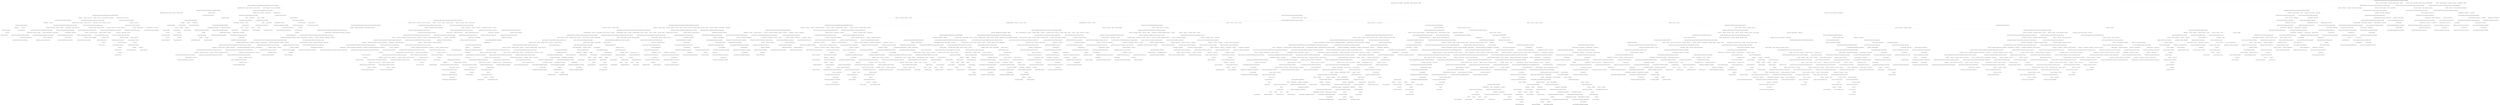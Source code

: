 digraph {
	nodesep="1.5"; ranksep=2;
	node [shape=plaintext];
	edge [color=gray];
	"{ R_LNL_DIFFN_ADM_DENERV, R_LNLE_ULN_PATHO, R_LNLE_ULN_TIME, R_ADM_MUSIZE, DIFFN_TIME, R_ADM_DE_REGEN, R_LNLE_ULN_SEV, DIFFN_M_SEV_DIST, DIFFN_PATHO, }" -> "{ R_ADM_MULOSS, R_LNLE_ULN_PATHO, R_ADM_MUSIZE, R_ADM_DE_REGEN, R_LNL_DIFFN_ADM_DENERV, R_LNLE_ULN_SEV, DIFFN_M_SEV_DIST, DIFFN_PATHO, }" [label="{R_LNLE_ULN_PATHO,	R_ADM_MUSIZE,	R_ADM_DE_REGEN,	R_LNL_DIFFN_ADM_DENERV,	R_LNLE_ULN_SEV,	DIFFN_M_SEV_DIST,	DIFFN_PATHO,	}"];
	"{ R_ADM_MULOSS, R_LNLE_ULN_PATHO, R_ADM_MUSIZE, R_ADM_DE_REGEN, R_LNL_DIFFN_ADM_DENERV, R_LNLE_ULN_SEV, DIFFN_M_SEV_DIST, DIFFN_PATHO, }" -> "{ R_LNLE_ULN_PATHO, R_ADM_MUSIZE, R_ADM_MALOSS, R_ADM_MULOSS, DIFFN_M_SEV_DIST, R_LNLE_ULN_SEV, DIFFN_PATHO, }" [label="{R_LNLE_ULN_PATHO,	R_ADM_MUSIZE,	R_ADM_MULOSS,	DIFFN_M_SEV_DIST,	R_LNLE_ULN_SEV,	DIFFN_PATHO,	}"];
	"{ R_LNLE_ULN_PATHO, R_ADM_MUSIZE, R_ADM_MALOSS, R_ADM_MULOSS, DIFFN_M_SEV_DIST, R_LNLE_ULN_SEV, DIFFN_PATHO, }" -> "{ R_LNLE_ULN_SEV, DIFFN_M_SEV_DIST, R_DIFFN_ULN_BLOCK, DIFFN_PATHO, R_ADM_MULOSS, R_LNLE_ULN_PATHO, R_ADM_MALOSS, }" [label="{R_LNLE_ULN_PATHO,	R_ADM_MALOSS,	R_ADM_MULOSS,	DIFFN_M_SEV_DIST,	R_LNLE_ULN_SEV,	DIFFN_PATHO,	}"];
	"{ R_LNLE_ULN_SEV, DIFFN_M_SEV_DIST, R_DIFFN_ULN_BLOCK, DIFFN_PATHO, R_ADM_MULOSS, R_LNLE_ULN_PATHO, R_ADM_MALOSS, }" -> "{ R_LNLE_ULN_BLOCK, R_LNLE_ULN_SEV, R_DIFFN_ULN_BLOCK, R_LNLE_ULN_PATHO, }" [label="{R_LNLE_ULN_SEV,	R_DIFFN_ULN_BLOCK,	R_LNLE_ULN_PATHO,	}"];
	"{ R_LNLE_ULN_BLOCK, R_LNLE_ULN_SEV, R_DIFFN_ULN_BLOCK, R_LNLE_ULN_PATHO, }" -> "{ R_DIFFN_ULN_BLOCK, R_ULN_BLOCK_E, R_LNLE_ULN_BLOCK, }" [label="{R_DIFFN_ULN_BLOCK,	R_LNLE_ULN_BLOCK,	}"];
	"{ R_DIFFN_ULN_BLOCK, R_ULN_BLOCK_E, R_LNLE_ULN_BLOCK, }" -> "{ R_DIFFN_ULN_BLOCK, R_ULN_BLOCK_EW, }" [label="{R_DIFFN_ULN_BLOCK,	}"];
	"{ R_DIFFN_ULN_BLOCK, R_ULN_BLOCK_EW, }" -> "{ R_ULN_BLOCK_EW, R_ULN_AMPR_EW, }" [label="{R_ULN_BLOCK_EW,	}"];
	"{ R_DIFFN_ULN_BLOCK, R_ULN_BLOCK_E, R_LNLE_ULN_BLOCK, }" -> "{ R_ULN_AMPR_E, R_ULN_BLOCK_E, }" [label="{R_ULN_BLOCK_E,	}"];
	"{ R_LNLE_ULN_SEV, DIFFN_M_SEV_DIST, R_DIFFN_ULN_BLOCK, DIFFN_PATHO, R_ADM_MULOSS, R_LNLE_ULN_PATHO, R_ADM_MALOSS, }" -> "{ R_DIFFN_ULN_DIFSLOW, DIFFN_PATHO, DIFFN_M_SEV_DIST, R_LNLE_ULN_SEV, R_ADM_MALOSS, R_LNLE_ULN_PATHO, }" [label="{DIFFN_PATHO,	DIFFN_M_SEV_DIST,	R_LNLE_ULN_SEV,	R_ADM_MALOSS,	R_LNLE_ULN_PATHO,	}"];
	"{ R_DIFFN_ULN_DIFSLOW, DIFFN_PATHO, DIFFN_M_SEV_DIST, R_LNLE_ULN_SEV, R_ADM_MALOSS, R_LNLE_ULN_PATHO, }" -> "{ R_LNLC8_LP_E_ADM_MALOSS, R_LNLE_ULN_PATHO, R_ADM_MALOSS, DIFFN_PATHO, R_LNLE_ULN_SEV, DIFFN_M_SEV_DIST, }" [label="{R_LNLE_ULN_PATHO,	R_ADM_MALOSS,	DIFFN_PATHO,	R_LNLE_ULN_SEV,	DIFFN_M_SEV_DIST,	}"];
	"{ R_LNLC8_LP_E_ADM_MALOSS, R_LNLE_ULN_PATHO, R_ADM_MALOSS, DIFFN_PATHO, R_LNLE_ULN_SEV, DIFFN_M_SEV_DIST, }" -> "{ R_ADM_MALOSS, R_DIFFN_LNLW_ADM_MALOSS, R_LNLC8_LP_E_ADM_MALOSS, DIFFN_M_SEV_DIST, DIFFN_PATHO, }" [label="{R_ADM_MALOSS,	R_LNLC8_LP_E_ADM_MALOSS,	DIFFN_M_SEV_DIST,	DIFFN_PATHO,	}"];
	"{ R_ADM_MALOSS, R_DIFFN_LNLW_ADM_MALOSS, R_LNLC8_LP_E_ADM_MALOSS, DIFFN_M_SEV_DIST, DIFFN_PATHO, }" -> "{ R_DIFFN_ADM_MALOSS, R_DIFFN_LNLW_ADM_MALOSS, DIFFN_M_SEV_DIST, DIFFN_PATHO, }" [label="{R_DIFFN_LNLW_ADM_MALOSS,	DIFFN_M_SEV_DIST,	DIFFN_PATHO,	}"];
	"{ R_DIFFN_ADM_MALOSS, R_DIFFN_LNLW_ADM_MALOSS, DIFFN_M_SEV_DIST, DIFFN_PATHO, }" -> "{ R_DIFFN_LNLW_ADM_MALOSS, R_LNLW_ADM_MALOSS, R_DIFFN_ADM_MALOSS, }" [label="{R_DIFFN_LNLW_ADM_MALOSS,	R_DIFFN_ADM_MALOSS,	}"];
	"{ R_ADM_MALOSS, R_DIFFN_LNLW_ADM_MALOSS, R_LNLC8_LP_E_ADM_MALOSS, DIFFN_M_SEV_DIST, DIFFN_PATHO, }" -> "{ R_ADM_MALOSS, R_DIFFN_LNLW_ADM_MALOSS, R_LNL_DIFFN_ADM_MALOSS, R_LNLC8_LP_E_ADM_MALOSS, }" [label="{R_ADM_MALOSS,	R_DIFFN_LNLW_ADM_MALOSS,	R_LNLC8_LP_E_ADM_MALOSS,	}"];
	"{ R_ADM_MALOSS, R_DIFFN_LNLW_ADM_MALOSS, R_LNL_DIFFN_ADM_MALOSS, R_LNLC8_LP_E_ADM_MALOSS, }" -> "{ R_OTHER_ADM_MALOSS, R_ADM_MALOSS, R_LNL_DIFFN_ADM_MALOSS, }" [label="{R_ADM_MALOSS,	R_LNL_DIFFN_ADM_MALOSS,	}"];
	"{ R_LNLC8_LP_E_ADM_MALOSS, R_LNLE_ULN_PATHO, R_ADM_MALOSS, DIFFN_PATHO, R_LNLE_ULN_SEV, DIFFN_M_SEV_DIST, }" -> "{ R_LNLE_ADM_MALOSS, R_LNLC8_LP_E_ADM_MALOSS, R_LNLE_ULN_SEV, R_LNLE_ULN_PATHO, }" [label="{R_LNLC8_LP_E_ADM_MALOSS,	R_LNLE_ULN_SEV,	R_LNLE_ULN_PATHO,	}"];
	"{ R_LNLE_ADM_MALOSS, R_LNLC8_LP_E_ADM_MALOSS, R_LNLE_ULN_SEV, R_LNLE_ULN_PATHO, }" -> "{ R_LNLC8_LP_ADM_MALOSS, R_LNLC8_LP_E_ADM_MALOSS, R_LNLE_ADM_MALOSS, }" [label="{R_LNLC8_LP_E_ADM_MALOSS,	R_LNLE_ADM_MALOSS,	}"];
	"{ R_LNLC8_LP_ADM_MALOSS, R_LNLC8_LP_E_ADM_MALOSS, R_LNLE_ADM_MALOSS, }" -> "{ R_LNLLP_ADM_MALOSS, R_LNLC8_ADM_MALOSS, R_LNLC8_LP_ADM_MALOSS, }" [label="{R_LNLC8_LP_ADM_MALOSS,	}"];
	"{ R_DIFFN_ULN_DIFSLOW, DIFFN_PATHO, DIFFN_M_SEV_DIST, R_LNLE_ULN_SEV, R_ADM_MALOSS, R_LNLE_ULN_PATHO, }" -> "{ R_ULN_DIFSLOW_E, R_DIFFN_ULN_DIFSLOW, R_ADM_MALOSS, R_LNLE_ULN_PATHO, R_LNLE_ULN_SEV, }" [label="{R_DIFFN_ULN_DIFSLOW,	R_ADM_MALOSS,	R_LNLE_ULN_PATHO,	R_LNLE_ULN_SEV,	}"];
	"{ R_ULN_DIFSLOW_E, R_DIFFN_ULN_DIFSLOW, R_ADM_MALOSS, R_LNLE_ULN_PATHO, R_LNLE_ULN_SEV, }" -> "{ R_ULN_RDLDCV_E, R_LNLE_ULN_PATHO, R_ADM_MALOSS, R_LNLE_ULN_SEV, R_ULN_DIFSLOW_E, }" [label="{R_LNLE_ULN_PATHO,	R_ADM_MALOSS,	R_LNLE_ULN_SEV,	R_ULN_DIFSLOW_E,	}"];
	"{ R_ULN_RDLDCV_E, R_LNLE_ULN_PATHO, R_ADM_MALOSS, R_LNLE_ULN_SEV, R_ULN_DIFSLOW_E, }" -> "{ R_ULN_RDLDCV_E, R_ULN_LD_EW, R_LNLE_ULN_SEV, R_LNLE_ULN_PATHO, }" [label="{R_ULN_RDLDCV_E,	R_LNLE_ULN_SEV,	R_LNLE_ULN_PATHO,	}"];
	"{ R_ULN_RDLDCV_E, R_ULN_LD_EW, R_LNLE_ULN_SEV, R_LNLE_ULN_PATHO, }" -> "{ R_ULN_RD_EW, R_ULN_RDLDCV_E, R_ULN_LD_EW, R_LNLE_ULN_PATHO, }" [label="{R_ULN_RDLDCV_E,	R_ULN_LD_EW,	R_LNLE_ULN_PATHO,	}"];
	"{ R_ULN_RDLDCV_E, R_LNLE_ULN_PATHO, R_ADM_MALOSS, R_LNLE_ULN_SEV, R_ULN_DIFSLOW_E, }" -> "{ R_ULN_DCV_E, R_ADM_MALOSS, R_ULN_DIFSLOW_E, R_ULN_RDLDCV_E, }" [label="{R_ADM_MALOSS,	R_ULN_DIFSLOW_E,	R_ULN_RDLDCV_E,	}"];
	"{ R_ULN_DCV_E, R_ADM_MALOSS, R_ULN_DIFSLOW_E, R_ULN_RDLDCV_E, }" -> "{ R_ULN_ALLCV_E, R_ULN_RDLDCV_E, R_ULN_DCV_E, }" [label="{R_ULN_RDLDCV_E,	R_ULN_DCV_E,	}"];
	"{ R_ULN_ALLCV_E, R_ULN_RDLDCV_E, R_ULN_DCV_E, }" -> "{ R_ULN_CV_E, R_ULN_ALLCV_E, }" [label="{R_ULN_ALLCV_E,	}"];
	"{ R_ULN_DIFSLOW_E, R_DIFFN_ULN_DIFSLOW, R_ADM_MALOSS, R_LNLE_ULN_PATHO, R_LNLE_ULN_SEV, }" -> "{ R_LNLE_ULN_DIFSLOW, R_ULN_DIFSLOW_E, R_LNLE_ULN_PATHO, R_ADM_MALOSS, R_DIFFN_ULN_DIFSLOW, }" [label="{R_ULN_DIFSLOW_E,	R_DIFFN_ULN_DIFSLOW,	R_ADM_MALOSS,	R_LNLE_ULN_PATHO,	}"];
	"{ R_LNLE_ULN_DIFSLOW, R_ULN_DIFSLOW_E, R_LNLE_ULN_PATHO, R_ADM_MALOSS, R_DIFFN_ULN_DIFSLOW, }" -> "{ R_ULN_DIFSLOW_WA, R_LNLE_ULN_DIFSLOW, R_DIFFN_ULN_DIFSLOW, R_ADM_MALOSS, }" [label="{R_LNLE_ULN_DIFSLOW,	R_DIFFN_ULN_DIFSLOW,	R_ADM_MALOSS,	}"];
	"{ R_ULN_DIFSLOW_WA, R_LNLE_ULN_DIFSLOW, R_DIFFN_ULN_DIFSLOW, R_ADM_MALOSS, }" -> "{ R_DIFFN_ULN_DIFSLOW, R_ULN_DIFSLOW_EW, R_ADM_MALOSS, }" [label="{R_DIFFN_ULN_DIFSLOW,	R_ADM_MALOSS,	}"];
	"{ R_DIFFN_ULN_DIFSLOW, R_ULN_DIFSLOW_EW, R_ADM_MALOSS, }" -> "{ R_ULN_DCV_EW, R_ADM_MALOSS, R_ULN_DIFSLOW_EW, }" [label="{R_ADM_MALOSS,	R_ULN_DIFSLOW_EW,	}"];
	"{ R_ULN_DCV_EW, R_ADM_MALOSS, R_ULN_DIFSLOW_EW, }" -> "{ R_ULN_ALLCV_EW, R_ULN_DCV_EW, }" [label="{R_ULN_DCV_EW,	}"];
	"{ R_ULN_ALLCV_EW, R_ULN_DCV_EW, }" -> "{ R_ULN_CV_EW, R_ULN_ALLCV_EW, }" [label="{R_ULN_ALLCV_EW,	}"];
	"{ R_ULN_DIFSLOW_WA, R_LNLE_ULN_DIFSLOW, R_DIFFN_ULN_DIFSLOW, R_ADM_MALOSS, }" -> "{ R_ULN_DCV_WA, R_ADM_MALOSS, R_ULN_DIFSLOW_WA, }" [label="{R_ADM_MALOSS,	R_ULN_DIFSLOW_WA,	}"];
	"{ R_ULN_DCV_WA, R_ADM_MALOSS, R_ULN_DIFSLOW_WA, }" -> "{ R_ULN_ALLDEL_WA, R_ULN_DCV_WA, R_ULN_RDLDDEL, }" [label="{R_ULN_DCV_WA,	}"];
	"{ R_ULN_ALLDEL_WA, R_ULN_DCV_WA, R_ULN_RDLDDEL, }" -> "{ R_ULN_LD_WA, R_ULN_RDLDDEL, R_ULN_RD_WA, }" [label="{R_ULN_RDLDDEL,	}"];
	"{ R_ULN_ALLDEL_WA, R_ULN_DCV_WA, R_ULN_RDLDDEL, }" -> "{ R_ULN_LAT_WA, R_ULN_ALLDEL_WA, }" [label="{R_ULN_ALLDEL_WA,	}"];
	"{ R_LNLE_ULN_SEV, DIFFN_M_SEV_DIST, R_DIFFN_ULN_BLOCK, DIFFN_PATHO, R_ADM_MULOSS, R_LNLE_ULN_PATHO, R_ADM_MALOSS, }" -> "{ R_ULN_BLOCK_WA, R_ADM_MULOSS, R_ADM_MALOSS, R_DIFFN_ULN_BLOCK, }" [label="{R_ADM_MULOSS,	R_ADM_MALOSS,	R_DIFFN_ULN_BLOCK,	}"];
	"{ R_ULN_BLOCK_WA, R_ADM_MULOSS, R_ADM_MALOSS, R_DIFFN_ULN_BLOCK, }" -> "{ R_DIFFN_LNLW_ULN_BLOCK_WA, R_ULN_BLOCK_WA, R_DIFFN_ULN_BLOCK, }" [label="{R_ULN_BLOCK_WA,	R_DIFFN_ULN_BLOCK,	}"];
	"{ R_DIFFN_LNLW_ULN_BLOCK_WA, R_ULN_BLOCK_WA, R_DIFFN_ULN_BLOCK, }" -> "{ R_OTHER_ULN_BLOCK_WA, R_ULN_BLOCK_WA, R_DIFFN_LNLW_ULN_BLOCK_WA, }" [label="{R_ULN_BLOCK_WA,	R_DIFFN_LNLW_ULN_BLOCK_WA,	}"];
	"{ R_DIFFN_LNLW_ULN_BLOCK_WA, R_ULN_BLOCK_WA, R_DIFFN_ULN_BLOCK, }" -> "{ R_LNLW_ULN_BLOCK, R_DIFFN_LNLW_ULN_BLOCK_WA, R_DIFFN_ULN_BLOCK, }" [label="{R_DIFFN_LNLW_ULN_BLOCK_WA,	R_DIFFN_ULN_BLOCK,	}"];
	"{ R_LNLE_ULN_PATHO, R_ADM_MUSIZE, R_ADM_MALOSS, R_ADM_MULOSS, DIFFN_M_SEV_DIST, R_LNLE_ULN_SEV, DIFFN_PATHO, }" -> "{ R_ADM_MUSCLE_VOL, R_ADM_MUSIZE, R_ADM_MALOSS, }" [label="{R_ADM_MUSIZE,	R_ADM_MALOSS,	}"];
	"{ R_ADM_MULOSS, R_LNLE_ULN_PATHO, R_ADM_MUSIZE, R_ADM_DE_REGEN, R_LNL_DIFFN_ADM_DENERV, R_LNLE_ULN_SEV, DIFFN_M_SEV_DIST, DIFFN_PATHO, }" -> "{ R_ADM_EFFMUS, R_ADM_MUSIZE, R_ADM_DE_REGEN, R_ADM_MULOSS, R_LNL_DIFFN_ADM_DENERV, }" [label="{R_ADM_MUSIZE,	R_ADM_DE_REGEN,	R_ADM_MULOSS,	R_LNL_DIFFN_ADM_DENERV,	}"];
	"{ R_ADM_EFFMUS, R_ADM_MUSIZE, R_ADM_DE_REGEN, R_ADM_MULOSS, R_LNL_DIFFN_ADM_DENERV, }" -> "{ R_ADM_NMT, R_ADM_EFFMUS, R_LNL_DIFFN_ADM_DENERV, R_ADM_MUSIZE, R_ADM_DE_REGEN, }" [label="{R_ADM_EFFMUS,	R_ADM_MUSIZE,	R_ADM_DE_REGEN,	R_LNL_DIFFN_ADM_DENERV,	}"];
	"{ R_ADM_NMT, R_ADM_EFFMUS, R_LNL_DIFFN_ADM_DENERV, R_ADM_MUSIZE, R_ADM_DE_REGEN, }" -> "{ R_ADM_QUAN_MUPPOLY, R_ADM_DE_REGEN, R_ADM_EFFMUS, }" [label="{R_ADM_DE_REGEN,	R_ADM_EFFMUS,	}"];
	"{ R_ADM_QUAN_MUPPOLY, R_ADM_DE_REGEN, R_ADM_EFFMUS, }" -> "{ R_ADM_MUPSATEL, R_ADM_DE_REGEN, }" [label="{R_ADM_DE_REGEN,	}"];
	"{ R_ADM_QUAN_MUPPOLY, R_ADM_DE_REGEN, R_ADM_EFFMUS, }" -> "{ R_ADM_MVA_AMP, R_ADM_EFFMUS, }" [label="{R_ADM_EFFMUS,	}"];
	"{ R_ADM_MVA_AMP, R_ADM_EFFMUS, }" -> "{ R_ADM_MUPDUR, R_ADM_EFFMUS, }" [label="{R_ADM_EFFMUS,	}"];
	"{ R_ADM_MUPDUR, R_ADM_EFFMUS, }" -> "{ R_ADM_QUAL_MUPDUR, R_ADM_MUPDUR, }" [label="{R_ADM_MUPDUR,	}"];
	"{ R_ADM_QUAL_MUPDUR, R_ADM_MUPDUR, }" -> "{ R_ADM_MUPDUR, R_ADM_QUAN_MUPDUR, }" [label="{R_ADM_MUPDUR,	}"];
	"{ R_ADM_MVA_AMP, R_ADM_EFFMUS, }" -> "{ R_ADM_MUPAMP, R_ADM_EFFMUS, }" [label="{R_ADM_EFFMUS,	}"];
	"{ R_ADM_MUPAMP, R_ADM_EFFMUS, }" -> "{ R_ADM_QUAN_MUPAMP, R_ADM_MUPAMP, }" [label="{R_ADM_MUPAMP,	}"];
	"{ R_ADM_QUAN_MUPAMP, R_ADM_MUPAMP, }" -> "{ R_ADM_QUAL_MUPAMP, R_ADM_MUPAMP, }" [label="{R_ADM_MUPAMP,	}"];
	"{ R_ADM_MVA_AMP, R_ADM_EFFMUS, }" -> "{ R_ADM_TA_CONCL, R_ADM_EFFMUS, }" [label="{R_ADM_EFFMUS,	}"];
	"{ R_ADM_QUAN_MUPPOLY, R_ADM_DE_REGEN, R_ADM_EFFMUS, }" -> "{ R_ADM_QUAL_MUPPOLY, R_ADM_QUAN_MUPPOLY, }" [label="{R_ADM_QUAN_MUPPOLY,	}"];
	"{ R_ADM_NMT, R_ADM_EFFMUS, R_LNL_DIFFN_ADM_DENERV, R_ADM_MUSIZE, R_ADM_DE_REGEN, }" -> "{ R_NMT_ADM_DENERV, R_ADM_NMT, R_LNL_DIFFN_ADM_DENERV, }" [label="{R_ADM_NMT,	R_LNL_DIFFN_ADM_DENERV,	}"];
	"{ R_NMT_ADM_DENERV, R_ADM_NMT, R_LNL_DIFFN_ADM_DENERV, }" -> "{ R_MUSCLE_ADM_DENERV, R_LNL_DIFFN_ADM_DENERV, R_NMT_ADM_DENERV, }" [label="{R_LNL_DIFFN_ADM_DENERV,	R_NMT_ADM_DENERV,	}"];
	"{ R_MUSCLE_ADM_DENERV, R_LNL_DIFFN_ADM_DENERV, R_NMT_ADM_DENERV, }" -> "{ R_ADM_DENERV, R_MUSCLE_ADM_DENERV, R_LNL_DIFFN_ADM_DENERV, }" [label="{R_MUSCLE_ADM_DENERV,	R_LNL_DIFFN_ADM_DENERV,	}"];
	"{ R_ADM_DENERV, R_MUSCLE_ADM_DENERV, R_LNL_DIFFN_ADM_DENERV, }" -> "{ R_ADM_SPONT_HF_DISCH, R_ADM_DENERV, }" [label="{R_ADM_DENERV,	}"];
	"{ R_ADM_SPONT_HF_DISCH, R_ADM_DENERV, }" -> "{ R_ADM_SPONT_DENERV_ACT, R_ADM_DENERV, }" [label="{R_ADM_DENERV,	}"];
	"{ R_ADM_SPONT_HF_DISCH, R_ADM_DENERV, }" -> "{ R_ADM_SPONT_INS_ACT, R_ADM_DENERV, }" [label="{R_ADM_DENERV,	}"];
	"{ R_MUSCLE_ADM_DENERV, R_LNL_DIFFN_ADM_DENERV, R_NMT_ADM_DENERV, }" -> "{ R_OTHER_NMT_ADM_DENERV, R_MUSCLE_ADM_DENERV, R_NMT_ADM_DENERV, }" [label="{R_MUSCLE_ADM_DENERV,	R_NMT_ADM_DENERV,	}"];
	"{ R_OTHER_NMT_ADM_DENERV, R_MUSCLE_ADM_DENERV, R_NMT_ADM_DENERV, }" -> "{ R_NMT_ADM_DENERV, R_OTHER_ADM_DENERV, R_OTHER_NMT_ADM_DENERV, }" [label="{R_OTHER_NMT_ADM_DENERV,	R_NMT_ADM_DENERV,	}"];
	"{ R_OTHER_NMT_ADM_DENERV, R_MUSCLE_ADM_DENERV, R_NMT_ADM_DENERV, }" -> "{ R_MYOP_MYDY_ADM_DENERV, R_MUSCLE_ADM_DENERV, R_OTHER_NMT_ADM_DENERV, }" [label="{R_OTHER_NMT_ADM_DENERV,	R_MUSCLE_ADM_DENERV,	}"];
	"{ R_MYOP_MYDY_ADM_DENERV, R_MUSCLE_ADM_DENERV, R_OTHER_NMT_ADM_DENERV, }" -> "{ R_MYOP_ADM_DENERV, R_MYOP_MYDY_ADM_DENERV, R_MYDY_ADM_DENERV, }" [label="{R_MYOP_MYDY_ADM_DENERV,	}"];
	"{ R_NMT_ADM_DENERV, R_ADM_NMT, R_LNL_DIFFN_ADM_DENERV, }" -> "{ R_ADM_MUPINSTAB, R_ADM_NMT, }" [label="{R_ADM_NMT,	}"];
	"{ R_ADM_MUPINSTAB, R_ADM_NMT, }" -> "{ R_ADM_SF_JITTER, R_ADM_NMT, }" [label="{R_ADM_NMT,	}"];
	"{ R_ADM_MUPINSTAB, R_ADM_NMT, }" -> "{ R_ADM_REPSTIM_DECR, R_ADM_NMT, }" [label="{R_ADM_NMT,	}"];
	"{ R_ADM_MUPINSTAB, R_ADM_NMT, }" -> "{ R_ADM_NMT, R_ADM_REPSTIM_FACILI, }" [label="{R_ADM_NMT,	}"];
	"{ R_ADM_MUPINSTAB, R_ADM_NMT, }" -> "{ R_ADM_REPSTIM_POST_DECR, R_ADM_NMT, }" [label="{R_ADM_NMT,	}"];
	"{ R_ADM_NMT, R_ADM_EFFMUS, R_LNL_DIFFN_ADM_DENERV, R_ADM_MUSIZE, R_ADM_DE_REGEN, }" -> "{ R_MYAS_DE_REGEN_ADM_NMT, R_ADM_NMT, R_ADM_DE_REGEN, }" [label="{R_ADM_NMT,	R_ADM_DE_REGEN,	}"];
	"{ R_MYAS_DE_REGEN_ADM_NMT, R_ADM_NMT, R_ADM_DE_REGEN, }" -> "{ R_ADM_NMT, R_OTHER_ADM_NMT, R_MYAS_DE_REGEN_ADM_NMT, }" [label="{R_ADM_NMT,	R_MYAS_DE_REGEN_ADM_NMT,	}"];
	"{ R_MYAS_DE_REGEN_ADM_NMT, R_ADM_NMT, R_ADM_DE_REGEN, }" -> "{ R_MYAS_DE_REGEN_ADM_NMT, R_DE_REGEN_ADM_NMT, R_ADM_DE_REGEN, }" [label="{R_MYAS_DE_REGEN_ADM_NMT,	R_ADM_DE_REGEN,	}"];
	"{ R_MYAS_DE_REGEN_ADM_NMT, R_DE_REGEN_ADM_NMT, R_ADM_DE_REGEN, }" -> "{ R_MYAS_ADM_NMT, R_MYAS_DE_REGEN_ADM_NMT, R_DE_REGEN_ADM_NMT, }" [label="{R_MYAS_DE_REGEN_ADM_NMT,	R_DE_REGEN_ADM_NMT,	}"];
	"{ R_ADM_EFFMUS, R_ADM_MUSIZE, R_ADM_DE_REGEN, R_ADM_MULOSS, R_LNL_DIFFN_ADM_DENERV, }" -> "{ R_ADM_ALLAMP_WA, R_ADM_EFFMUS, R_ADM_MULOSS, }" [label="{R_ADM_EFFMUS,	R_ADM_MULOSS,	}"];
	"{ R_ADM_ALLAMP_WA, R_ADM_EFFMUS, R_ADM_MULOSS, }" -> "{ R_ADM_VOL_ACT, R_ADM_MULOSS, R_ADM_ALLAMP_WA, }" [label="{R_ADM_MULOSS,	R_ADM_ALLAMP_WA,	}"];
	"{ R_ADM_VOL_ACT, R_ADM_MULOSS, R_ADM_ALLAMP_WA, }" -> "{ R_ADM_FORCE, R_ADM_VOL_ACT, R_ADM_ALLAMP_WA, }" [label="{R_ADM_VOL_ACT,	R_ADM_ALLAMP_WA,	}"];
	"{ R_ADM_FORCE, R_ADM_VOL_ACT, R_ADM_ALLAMP_WA, }" -> "{ R_ADM_ALLAMP_WA, R_ULN_AMP_WA, }" [label="{R_ADM_ALLAMP_WA,	}"];
	"{ R_ADM_ALLAMP_WA, R_ULN_AMP_WA, }" -> "{ R_ADM_REPSTIM_CMAPAMP, R_ADM_ALLAMP_WA, }" [label="{R_ADM_ALLAMP_WA,	}"];
	"{ R_ADM_VOL_ACT, R_ADM_MULOSS, R_ADM_ALLAMP_WA, }" -> "{ R_ADM_MVA_RECRUIT, R_ADM_MULOSS, R_ADM_VOL_ACT, }" [label="{R_ADM_VOL_ACT,	R_ADM_MULOSS,	}"];
	"{ R_LNL_DIFFN_ADM_DENERV, R_LNLE_ULN_PATHO, R_LNLE_ULN_TIME, R_ADM_MUSIZE, DIFFN_TIME, R_ADM_DE_REGEN, R_LNLE_ULN_SEV, DIFFN_M_SEV_DIST, DIFFN_PATHO, }" -> "{ R_LNLE_ADM_DE_REGEN, DIFFN_M_SEV_DIST, R_LNLE_ULN_SEV, R_LNLE_ULN_TIME, R_LNLE_ULN_PATHO, DIFFN_TIME, R_ADM_DE_REGEN, DIFFN_PATHO, }" [label="{DIFFN_M_SEV_DIST,	R_LNLE_ULN_SEV,	R_LNLE_ULN_TIME,	R_LNLE_ULN_PATHO,	DIFFN_TIME,	R_ADM_DE_REGEN,	DIFFN_PATHO,	}"];
	"{ R_LNLE_ADM_DE_REGEN, DIFFN_M_SEV_DIST, R_LNLE_ULN_SEV, R_LNLE_ULN_TIME, R_LNLE_ULN_PATHO, DIFFN_TIME, R_ADM_DE_REGEN, DIFFN_PATHO, }" -> "{ R_LNLE_ADM_MUDENS, R_LNLE_ULN_SEV, DIFFN_M_SEV_DIST, R_LNLE_ULN_TIME, R_LNLE_ULN_PATHO, DIFFN_TIME, DIFFN_PATHO, }" [label="{R_LNLE_ULN_SEV,	DIFFN_M_SEV_DIST,	R_LNLE_ULN_TIME,	R_LNLE_ULN_PATHO,	DIFFN_TIME,	DIFFN_PATHO,	}"];
	"{ R_LNLE_ADM_MUDENS, R_LNLE_ULN_SEV, DIFFN_M_SEV_DIST, R_LNLE_ULN_TIME, R_LNLE_ULN_PATHO, DIFFN_TIME, DIFFN_PATHO, }" -> "{ DIFFN_M_SEV_DIST, R_LNLE_ULN_SEV, R_LNLE_ULN_PATHO, DIFFN_TIME, DIFFN_S_SEV_DIST, DIFFN_PATHO, }" [label="{DIFFN_M_SEV_DIST,	R_LNLE_ULN_SEV,	R_LNLE_ULN_PATHO,	DIFFN_TIME,	DIFFN_PATHO,	}"];
	"{ DIFFN_M_SEV_DIST, R_LNLE_ULN_SEV, R_LNLE_ULN_PATHO, DIFFN_TIME, DIFFN_S_SEV_DIST, DIFFN_PATHO, }" -> "{ R_LNLE_ULND5_BLOCK_E, DIFFN_PATHO, R_LNLE_ULN_SEV, R_LNLE_ULND5_DISP_E, R_LNLE_ULN_PATHO, DIFFN_S_SEV_DIST, R_ULND5_SALOSS, }" [label="{R_LNLE_ULN_SEV,	R_LNLE_ULN_PATHO,	DIFFN_S_SEV_DIST,	DIFFN_PATHO,	}"];
	"{ R_LNLE_ULND5_BLOCK_E, DIFFN_PATHO, R_LNLE_ULN_SEV, R_LNLE_ULND5_DISP_E, R_LNLE_ULN_PATHO, DIFFN_S_SEV_DIST, R_ULND5_SALOSS, }" -> "{ DIFFN_S_SEV_DIST, R_DIFFN_ULND5_BLOCK, DIFFN_PATHO, R_LNLE_ULND5_BLOCK_E, R_ULND5_SALOSS, R_DIFFN_ULND5_DISP, R_LNLE_ULND5_DISP_E, }" [label="{DIFFN_S_SEV_DIST,	DIFFN_PATHO,	R_LNLE_ULND5_BLOCK_E,	R_ULND5_SALOSS,	R_LNLE_ULND5_DISP_E,	}"];
	"{ DIFFN_S_SEV_DIST, R_DIFFN_ULND5_BLOCK, DIFFN_PATHO, R_LNLE_ULND5_BLOCK_E, R_ULND5_SALOSS, R_DIFFN_ULND5_DISP, R_LNLE_ULND5_DISP_E, }" -> "{ R_LNLE_DIFFN_ULND5_BLOCK_E, R_ULND5_SALOSS, R_DIFFN_ULND5_DISP, R_DIFFN_ULND5_BLOCK, R_LNLE_ULND5_BLOCK_E, R_LNLE_ULND5_DISP_E, }" [label="{R_ULND5_SALOSS,	R_DIFFN_ULND5_DISP,	R_DIFFN_ULND5_BLOCK,	R_LNLE_ULND5_BLOCK_E,	R_LNLE_ULND5_DISP_E,	}"];
	"{ R_LNLE_DIFFN_ULND5_BLOCK_E, R_ULND5_SALOSS, R_DIFFN_ULND5_DISP, R_DIFFN_ULND5_BLOCK, R_LNLE_ULND5_BLOCK_E, R_LNLE_ULND5_DISP_E, }" -> "{ R_OTHER_ULND5_BLOCK, R_DIFFN_ULND5_DISP, R_ULND5_SALOSS, R_DIFFN_ULND5_BLOCK, R_ULND5_DISP_WD, R_LNLE_DIFFN_ULND5_BLOCK_E, R_LNLE_ULND5_DISP_E, }" [label="{R_LNLE_DIFFN_ULND5_BLOCK_E,	R_ULND5_SALOSS,	R_DIFFN_ULND5_DISP,	R_DIFFN_ULND5_BLOCK,	R_LNLE_ULND5_DISP_E,	}"];
	"{ R_OTHER_ULND5_BLOCK, R_DIFFN_ULND5_DISP, R_ULND5_SALOSS, R_DIFFN_ULND5_BLOCK, R_ULND5_DISP_WD, R_LNLE_DIFFN_ULND5_BLOCK_E, R_LNLE_ULND5_DISP_E, }" -> "{ R_ULND5_DISP_BEW, R_DIFFN_ULND5_DISP, R_ULND5_DISP_WD, R_DIFFN_ULND5_BLOCK, R_OTHER_ULND5_BLOCK, R_LNLE_ULND5_DISP_E, R_LNLE_DIFFN_ULND5_BLOCK_E, }" [label="{R_OTHER_ULND5_BLOCK,	R_DIFFN_ULND5_DISP,	R_DIFFN_ULND5_BLOCK,	R_ULND5_DISP_WD,	R_LNLE_DIFFN_ULND5_BLOCK_E,	R_LNLE_ULND5_DISP_E,	}"];
	"{ R_ULND5_DISP_BEW, R_DIFFN_ULND5_DISP, R_ULND5_DISP_WD, R_DIFFN_ULND5_BLOCK, R_OTHER_ULND5_BLOCK, R_LNLE_ULND5_DISP_E, R_LNLE_DIFFN_ULND5_BLOCK_E, }" -> "{ R_OTHER_ULND5_BLOCK, R_ULND5_DISP_E, R_DIFFN_ULND5_DISP, R_LNLE_DIFFN_ULND5_BLOCK_E, R_LNLE_ULND5_DISP_E, R_ULND5_DISP_WD, R_ULND5_DISP_BEW, }" [label="{R_ULND5_DISP_BEW,	R_DIFFN_ULND5_DISP,	R_ULND5_DISP_WD,	R_OTHER_ULND5_BLOCK,	R_LNLE_ULND5_DISP_E,	R_LNLE_DIFFN_ULND5_BLOCK_E,	}"];
	"{ R_OTHER_ULND5_BLOCK, R_ULND5_DISP_E, R_DIFFN_ULND5_DISP, R_LNLE_DIFFN_ULND5_BLOCK_E, R_LNLE_ULND5_DISP_E, R_ULND5_DISP_WD, R_ULND5_DISP_BEW, }" -> "{ R_DIFFN_ULND5_DISP, R_OTHER_ULND5_DISP, R_ULND5_DISP_E, R_ULND5_DISP_WD, R_ULND5_DISP_BEW, R_LNLE_ULND5_DISP_E, }" [label="{R_DIFFN_ULND5_DISP,	R_ULND5_DISP_E,	R_ULND5_DISP_WD,	R_ULND5_DISP_BEW,	R_LNLE_ULND5_DISP_E,	}"];
	"{ R_DIFFN_ULND5_DISP, R_OTHER_ULND5_DISP, R_ULND5_DISP_E, R_ULND5_DISP_WD, R_ULND5_DISP_BEW, R_LNLE_ULND5_DISP_E, }" -> "{ R_DIFFN_ULND5_DISP, R_OTHER_ULND5_DISP, R_DIFFN_LNLW_ULND5_DISP_WD, R_ULND5_DISP_WD, }" [label="{R_DIFFN_ULND5_DISP,	R_OTHER_ULND5_DISP,	R_ULND5_DISP_WD,	}"];
	"{ R_DIFFN_ULND5_DISP, R_OTHER_ULND5_DISP, R_DIFFN_LNLW_ULND5_DISP_WD, R_ULND5_DISP_WD, }" -> "{ R_LNLW_ULND5_DISP_WD, R_DIFFN_LNLW_ULND5_DISP_WD, R_DIFFN_ULND5_DISP, }" [label="{R_DIFFN_LNLW_ULND5_DISP_WD,	R_DIFFN_ULND5_DISP,	}"];
	"{ R_DIFFN_ULND5_DISP, R_OTHER_ULND5_DISP, R_ULND5_DISP_E, R_ULND5_DISP_WD, R_ULND5_DISP_BEW, R_LNLE_ULND5_DISP_E, }" -> "{ R_LNLE_DIFFN_ULND5_DISP_E, R_ULND5_DISP_E, R_DIFFN_ULND5_DISP, R_OTHER_ULND5_DISP, R_LNLE_ULND5_DISP_E, }" [label="{R_ULND5_DISP_E,	R_DIFFN_ULND5_DISP,	R_OTHER_ULND5_DISP,	R_LNLE_ULND5_DISP_E,	}"];
	"{ R_OTHER_ULND5_BLOCK, R_ULND5_DISP_E, R_DIFFN_ULND5_DISP, R_LNLE_DIFFN_ULND5_BLOCK_E, R_LNLE_ULND5_DISP_E, R_ULND5_DISP_WD, R_ULND5_DISP_BEW, }" -> "{ R_ULND5_DISP_BEW, R_ULND5_DISP_BED, R_ULND5_DISP_E, R_OTHER_ULND5_BLOCK, R_ULND5_DISP_WD, R_LNLE_DIFFN_ULND5_BLOCK_E, }" [label="{R_ULND5_DISP_BEW,	R_ULND5_DISP_E,	R_OTHER_ULND5_BLOCK,	R_ULND5_DISP_WD,	R_LNLE_DIFFN_ULND5_BLOCK_E,	}"];
	"{ R_ULND5_DISP_BEW, R_ULND5_DISP_BED, R_ULND5_DISP_E, R_OTHER_ULND5_BLOCK, R_ULND5_DISP_WD, R_LNLE_DIFFN_ULND5_BLOCK_E, }" -> "{ R_ULND5_BLOCK_E, R_OTHER_ULND5_BLOCK, R_ULND5_DISP_E, R_LNLE_DIFFN_ULND5_BLOCK_E, R_ULND5_DISP_BED, }" [label="{R_OTHER_ULND5_BLOCK,	R_ULND5_DISP_E,	R_LNLE_DIFFN_ULND5_BLOCK_E,	R_ULND5_DISP_BED,	}"];
	"{ R_ULND5_BLOCK_E, R_OTHER_ULND5_BLOCK, R_ULND5_DISP_E, R_LNLE_DIFFN_ULND5_BLOCK_E, R_ULND5_DISP_BED, }" -> "{ R_ULND5_DISP_E, R_ULND5_DISP_EED, R_ULND5_DISP_BED, R_ULND5_BLOCK_E, }" [label="{R_ULND5_DISP_E,	R_ULND5_DISP_BED,	R_ULND5_BLOCK_E,	}"];
	"{ R_ULND5_DISP_E, R_ULND5_DISP_EED, R_ULND5_DISP_BED, R_ULND5_BLOCK_E, }" -> "{ R_ULND5_AMPR_E, R_ULND5_DISP_EED, R_ULND5_BLOCK_E, }" [label="{R_ULND5_DISP_EED,	R_ULND5_BLOCK_E,	}"];
	"{ R_ULND5_DISP_BEW, R_DIFFN_ULND5_DISP, R_ULND5_DISP_WD, R_DIFFN_ULND5_BLOCK, R_OTHER_ULND5_BLOCK, R_LNLE_ULND5_DISP_E, R_LNLE_DIFFN_ULND5_BLOCK_E, }" -> "{ R_ULND5_BLOCK_EW, R_OTHER_ULND5_BLOCK, R_DIFFN_ULND5_BLOCK, R_ULND5_DISP_WD, R_ULND5_DISP_BEW, }" [label="{R_OTHER_ULND5_BLOCK,	R_DIFFN_ULND5_BLOCK,	R_ULND5_DISP_WD,	R_ULND5_DISP_BEW,	}"];
	"{ R_ULND5_BLOCK_EW, R_OTHER_ULND5_BLOCK, R_DIFFN_ULND5_BLOCK, R_ULND5_DISP_WD, R_ULND5_DISP_BEW, }" -> "{ R_ULND5_BLOCK_EW, R_ULND5_DISP_EWD, R_ULND5_DISP_WD, R_ULND5_DISP_BEW, }" [label="{R_ULND5_BLOCK_EW,	R_ULND5_DISP_WD,	R_ULND5_DISP_BEW,	}"];
	"{ R_ULND5_BLOCK_EW, R_ULND5_DISP_EWD, R_ULND5_DISP_WD, R_ULND5_DISP_BEW, }" -> "{ R_ULND5_DISP_EWD, R_ULND5_BLOCK_EW, R_ULND5_AMPR_EW, }" [label="{R_ULND5_DISP_EWD,	R_ULND5_BLOCK_EW,	}"];
	"{ R_OTHER_ULND5_BLOCK, R_DIFFN_ULND5_DISP, R_ULND5_SALOSS, R_DIFFN_ULND5_BLOCK, R_ULND5_DISP_WD, R_LNLE_DIFFN_ULND5_BLOCK_E, R_LNLE_ULND5_DISP_E, }" -> "{ R_ULND5_DISP_WD, R_DIFFN_ULND5_BLOCK, R_ULND5_BLOCK_WD, R_OTHER_ULND5_BLOCK, R_ULND5_SALOSS, }" [label="{R_ULND5_DISP_WD,	R_DIFFN_ULND5_BLOCK,	R_OTHER_ULND5_BLOCK,	R_ULND5_SALOSS,	}"];
	"{ R_ULND5_DISP_WD, R_DIFFN_ULND5_BLOCK, R_ULND5_BLOCK_WD, R_OTHER_ULND5_BLOCK, R_ULND5_SALOSS, }" -> "{ R_ULND5_EFFAXLOSS, R_ULND5_BLOCK_WD, R_ULND5_DISP_WD, R_ULND5_SALOSS, }" [label="{R_ULND5_BLOCK_WD,	R_ULND5_DISP_WD,	R_ULND5_SALOSS,	}"];
	"{ R_ULND5_EFFAXLOSS, R_ULND5_BLOCK_WD, R_ULND5_DISP_WD, R_ULND5_SALOSS, }" -> "{ R_ULND5_ALLAMP_WD, R_ULND5_DISP_WD, R_ULND5_EFFAXLOSS, }" [label="{R_ULND5_DISP_WD,	R_ULND5_EFFAXLOSS,	}"];
	"{ R_ULND5_ALLAMP_WD, R_ULND5_DISP_WD, R_ULND5_EFFAXLOSS, }" -> "{ R_ULND5_AMP_WD, R_ULND5_ALLAMP_WD, }" [label="{R_ULND5_ALLAMP_WD,	}"];
	"{ R_ULND5_DISP_WD, R_DIFFN_ULND5_BLOCK, R_ULND5_BLOCK_WD, R_OTHER_ULND5_BLOCK, R_ULND5_SALOSS, }" -> "{ R_ULND5_BLOCK_WD, R_DIFFN_ULND5_BLOCK, R_DIFFN_LNLW_ULND5_BLOCK_WD, R_OTHER_ULND5_BLOCK, }" [label="{R_ULND5_BLOCK_WD,	R_DIFFN_ULND5_BLOCK,	R_OTHER_ULND5_BLOCK,	}"];
	"{ R_ULND5_BLOCK_WD, R_DIFFN_ULND5_BLOCK, R_DIFFN_LNLW_ULND5_BLOCK_WD, R_OTHER_ULND5_BLOCK, }" -> "{ R_LNLW_ULND5_BLOCK_WD, R_DIFFN_LNLW_ULND5_BLOCK_WD, R_DIFFN_ULND5_BLOCK, }" [label="{R_DIFFN_LNLW_ULND5_BLOCK_WD,	R_DIFFN_ULND5_BLOCK,	}"];
	"{ R_LNLE_ULND5_BLOCK_E, DIFFN_PATHO, R_LNLE_ULN_SEV, R_LNLE_ULND5_DISP_E, R_LNLE_ULN_PATHO, DIFFN_S_SEV_DIST, R_ULND5_SALOSS, }" -> "{ R_LNLE_ULN_SEV, R_DIFFN_ULND5_DIFSLOW, DIFFN_S_SEV_DIST, DIFFN_PATHO, R_ULND5_SALOSS, R_LNLE_ULN_PATHO, }" [label="{R_LNLE_ULN_SEV,	DIFFN_S_SEV_DIST,	DIFFN_PATHO,	R_ULND5_SALOSS,	R_LNLE_ULN_PATHO,	}"];
	"{ R_LNLE_ULN_SEV, R_DIFFN_ULND5_DIFSLOW, DIFFN_S_SEV_DIST, DIFFN_PATHO, R_ULND5_SALOSS, R_LNLE_ULN_PATHO, }" -> "{ R_LNLE_ULND5_LD_E, R_ULND5_SALOSS, R_DIFFN_ULND5_DIFSLOW, R_LNLE_ULN_SEV, R_LNLE_ULN_PATHO, }" [label="{R_ULND5_SALOSS,	R_DIFFN_ULND5_DIFSLOW,	R_LNLE_ULN_SEV,	R_LNLE_ULN_PATHO,	}"];
	"{ R_LNLE_ULND5_LD_E, R_ULND5_SALOSS, R_DIFFN_ULND5_DIFSLOW, R_LNLE_ULN_SEV, R_LNLE_ULN_PATHO, }" -> "{ R_ULND5_DIFSLOW_E, R_ULND5_DIFSLOW_WD, R_ULND5_SALOSS, R_DIFFN_ULND5_DIFSLOW, R_LNLE_ULN_PATHO, R_LNLE_ULND5_LD_E, }" [label="{R_LNLE_ULND5_LD_E,	R_ULND5_SALOSS,	R_DIFFN_ULND5_DIFSLOW,	R_LNLE_ULN_PATHO,	}"];
	"{ R_ULND5_DIFSLOW_E, R_ULND5_DIFSLOW_WD, R_ULND5_SALOSS, R_DIFFN_ULND5_DIFSLOW, R_LNLE_ULN_PATHO, R_LNLE_ULND5_LD_E, }" -> "{ R_ULND5_SALOSS, R_ULND5_DIFSLOW_WD, R_OTHER_ULND5_DIFSLOW, R_ULND5_DIFSLOW_E, R_LNLE_ULN_PATHO, R_DIFFN_ULND5_DIFSLOW, }" [label="{R_ULND5_SALOSS,	R_ULND5_DIFSLOW_WD,	R_ULND5_DIFSLOW_E,	R_LNLE_ULN_PATHO,	R_DIFFN_ULND5_DIFSLOW,	}"];
	"{ R_ULND5_SALOSS, R_ULND5_DIFSLOW_WD, R_OTHER_ULND5_DIFSLOW, R_ULND5_DIFSLOW_E, R_LNLE_ULN_PATHO, R_DIFFN_ULND5_DIFSLOW, }" -> "{ R_LNLE_ULND5_DIFSLOW, R_DIFFN_ULND5_DIFSLOW, R_ULND5_DIFSLOW_E, R_LNLE_ULN_PATHO, R_OTHER_ULND5_DIFSLOW, R_ULND5_DIFSLOW_WD, }" [label="{R_ULND5_DIFSLOW_WD,	R_OTHER_ULND5_DIFSLOW,	R_ULND5_DIFSLOW_E,	R_LNLE_ULN_PATHO,	R_DIFFN_ULND5_DIFSLOW,	}"];
	"{ R_LNLE_ULND5_DIFSLOW, R_DIFFN_ULND5_DIFSLOW, R_ULND5_DIFSLOW_E, R_LNLE_ULN_PATHO, R_OTHER_ULND5_DIFSLOW, R_ULND5_DIFSLOW_WD, }" -> "{ R_DIFFN_ULND5_DIFSLOW, R_LNLE_DIFFN_ULND5_DIFSLOW_E, R_ULND5_DIFSLOW_E, R_LNLE_ULND5_DIFSLOW, R_OTHER_ULND5_DIFSLOW, }" [label="{R_DIFFN_ULND5_DIFSLOW,	R_ULND5_DIFSLOW_E,	R_LNLE_ULND5_DIFSLOW,	R_OTHER_ULND5_DIFSLOW,	}"];
	"{ R_LNLE_ULND5_DIFSLOW, R_DIFFN_ULND5_DIFSLOW, R_ULND5_DIFSLOW_E, R_LNLE_ULN_PATHO, R_OTHER_ULND5_DIFSLOW, R_ULND5_DIFSLOW_WD, }" -> "{ R_LNLE_DIFFN_ULND5_DIFSLOW_WD, R_ULND5_DIFSLOW_WD, R_OTHER_ULND5_DIFSLOW, R_LNLE_ULND5_DIFSLOW, R_DIFFN_ULND5_DIFSLOW, }" [label="{R_ULND5_DIFSLOW_WD,	R_OTHER_ULND5_DIFSLOW,	R_LNLE_ULND5_DIFSLOW,	R_DIFFN_ULND5_DIFSLOW,	}"];
	"{ R_ULND5_SALOSS, R_ULND5_DIFSLOW_WD, R_OTHER_ULND5_DIFSLOW, R_ULND5_DIFSLOW_E, R_LNLE_ULN_PATHO, R_DIFFN_ULND5_DIFSLOW, }" -> "{ R_ULND5_DIFSLOW_EW, R_OTHER_ULND5_DIFSLOW, R_ULND5_SALOSS, R_DIFFN_ULND5_DIFSLOW, }" [label="{R_OTHER_ULND5_DIFSLOW,	R_ULND5_SALOSS,	R_DIFFN_ULND5_DIFSLOW,	}"];
	"{ R_ULND5_DIFSLOW_EW, R_OTHER_ULND5_DIFSLOW, R_ULND5_SALOSS, R_DIFFN_ULND5_DIFSLOW, }" -> "{ R_ULND5_DSLOW_EW, R_ULND5_SALOSS, R_ULND5_DIFSLOW_EW, }" [label="{R_ULND5_SALOSS,	R_ULND5_DIFSLOW_EW,	}"];
	"{ R_ULND5_DSLOW_EW, R_ULND5_SALOSS, R_ULND5_DIFSLOW_EW, }" -> "{ R_ULND5_ALLCV_EW, R_ULND5_DSLOW_EW, }" [label="{R_ULND5_DSLOW_EW,	}"];
	"{ R_ULND5_ALLCV_EW, R_ULND5_DSLOW_EW, }" -> "{ R_ULND5_ALLCV_EW, R_ULND5_CV_EW, }" [label="{R_ULND5_ALLCV_EW,	}"];
	"{ R_ULND5_DIFSLOW_E, R_ULND5_DIFSLOW_WD, R_ULND5_SALOSS, R_DIFFN_ULND5_DIFSLOW, R_LNLE_ULN_PATHO, R_LNLE_ULND5_LD_E, }" -> "{ R_LNLE_ULND5_RD_E, R_LNLE_ULND5_LD_E, R_LNLE_ULN_PATHO, R_ULND5_DIFSLOW_WD, R_ULND5_SALOSS, R_ULND5_DIFSLOW_E, }" [label="{R_ULND5_DIFSLOW_E,	R_ULND5_DIFSLOW_WD,	R_ULND5_SALOSS,	R_LNLE_ULN_PATHO,	R_LNLE_ULND5_LD_E,	}"];
	"{ R_LNLE_ULND5_RD_E, R_LNLE_ULND5_LD_E, R_LNLE_ULN_PATHO, R_ULND5_DIFSLOW_WD, R_ULND5_SALOSS, R_ULND5_DIFSLOW_E, }" -> "{ R_ULND5_LSLOW_E, R_LNLE_ULND5_RD_E, R_ULND5_SALOSS, R_ULND5_DIFSLOW_WD, R_LNLE_ULND5_LD_E, R_ULND5_DIFSLOW_E, }" [label="{R_LNLE_ULND5_RD_E,	R_ULND5_SALOSS,	R_ULND5_DIFSLOW_WD,	R_LNLE_ULND5_LD_E,	R_ULND5_DIFSLOW_E,	}"];
	"{ R_ULND5_LSLOW_E, R_LNLE_ULND5_RD_E, R_ULND5_SALOSS, R_ULND5_DIFSLOW_WD, R_LNLE_ULND5_LD_E, R_ULND5_DIFSLOW_E, }" -> "{ R_LNLE_ULND5_LD_E, R_ULND5_LSLOW_WD, R_LNLE_ULND5_RD_E, R_ULND5_SALOSS, R_ULND5_DIFSLOW_WD, R_ULND5_LSLOW_E, }" [label="{R_ULND5_LSLOW_E,	R_LNLE_ULND5_RD_E,	R_ULND5_SALOSS,	R_ULND5_DIFSLOW_WD,	R_LNLE_ULND5_LD_E,	}"];
	"{ R_LNLE_ULND5_LD_E, R_ULND5_LSLOW_WD, R_LNLE_ULND5_RD_E, R_ULND5_SALOSS, R_ULND5_DIFSLOW_WD, R_ULND5_LSLOW_E, }" -> "{ R_ULND5_LSLOW_WD, R_LNLE_ULND5_LD_E, R_ULND5_RD_E, R_ULND5_LSLOW_E, R_OTHER_ULND5_LD, R_LNLE_ULND5_RD_E, }" [label="{R_LNLE_ULND5_LD_E,	R_ULND5_LSLOW_WD,	R_LNLE_ULND5_RD_E,	R_ULND5_LSLOW_E,	}"];
	"{ R_ULND5_LSLOW_WD, R_LNLE_ULND5_LD_E, R_ULND5_RD_E, R_ULND5_LSLOW_E, R_OTHER_ULND5_LD, R_LNLE_ULND5_RD_E, }" -> "{ R_OTHER_ULND5_LD, R_ULND5_RD_WD, R_ULND5_LSLOW_WD, R_ULND5_RD_E, R_LNLE_ULND5_RD_E, }" [label="{R_OTHER_ULND5_LD,	R_ULND5_LSLOW_WD,	R_ULND5_RD_E,	R_LNLE_ULND5_RD_E,	}"];
	"{ R_OTHER_ULND5_LD, R_ULND5_RD_WD, R_ULND5_LSLOW_WD, R_ULND5_RD_E, R_LNLE_ULND5_RD_E, }" -> "{ R_OTHER_ULND5_RD, R_ULND5_RD_E, R_ULND5_RD_WD, R_LNLE_ULND5_RD_E, }" [label="{R_ULND5_RD_E,	R_ULND5_RD_WD,	R_LNLE_ULND5_RD_E,	}"];
	"{ R_OTHER_ULND5_RD, R_ULND5_RD_E, R_ULND5_RD_WD, R_LNLE_ULND5_RD_E, }" -> "{ R_LNLW_ULND5_RD_WD, R_ULND5_RD_WD, R_OTHER_ULND5_RD, }" [label="{R_ULND5_RD_WD,	R_OTHER_ULND5_RD,	}"];
	"{ R_OTHER_ULND5_LD, R_ULND5_RD_WD, R_ULND5_LSLOW_WD, R_ULND5_RD_E, R_LNLE_ULND5_RD_E, }" -> "{ R_ULND5_LD_WD, R_ULND5_LSLOW_WD, R_OTHER_ULND5_LD, R_ULND5_RD_WD, }" [label="{R_ULND5_LSLOW_WD,	R_OTHER_ULND5_LD,	R_ULND5_RD_WD,	}"];
	"{ R_ULND5_LD_WD, R_ULND5_LSLOW_WD, R_OTHER_ULND5_LD, R_ULND5_RD_WD, }" -> "{ R_LNLW_ULND5_LD_WD, R_ULND5_LD_WD, R_OTHER_ULND5_LD, }" [label="{R_ULND5_LD_WD,	R_OTHER_ULND5_LD,	}"];
	"{ R_ULND5_LSLOW_WD, R_LNLE_ULND5_LD_E, R_ULND5_RD_E, R_ULND5_LSLOW_E, R_OTHER_ULND5_LD, R_LNLE_ULND5_RD_E, }" -> "{ R_ULND5_LD_E, R_ULND5_LSLOW_E, R_OTHER_ULND5_LD, R_LNLE_ULND5_LD_E, R_ULND5_RD_E, }" [label="{R_ULND5_LSLOW_E,	R_OTHER_ULND5_LD,	R_LNLE_ULND5_LD_E,	R_ULND5_RD_E,	}"];
	"{ R_LNLE_ULND5_LD_E, R_ULND5_LSLOW_WD, R_LNLE_ULND5_RD_E, R_ULND5_SALOSS, R_ULND5_DIFSLOW_WD, R_ULND5_LSLOW_E, }" -> "{ R_ULND5_DSLOW_WD, R_ULND5_LSLOW_WD, R_ULND5_SALOSS, R_ULND5_DIFSLOW_WD, }" [label="{R_ULND5_LSLOW_WD,	R_ULND5_SALOSS,	R_ULND5_DIFSLOW_WD,	}"];
	"{ R_ULND5_DSLOW_WD, R_ULND5_LSLOW_WD, R_ULND5_SALOSS, R_ULND5_DIFSLOW_WD, }" -> "{ R_ULND5_LSLOW_WD, R_ULND5_ALLCV_WD, R_ULND5_DSLOW_WD, }" [label="{R_ULND5_LSLOW_WD,	R_ULND5_DSLOW_WD,	}"];
	"{ R_ULND5_LSLOW_WD, R_ULND5_ALLCV_WD, R_ULND5_DSLOW_WD, }" -> "{ R_ULND5_CV_WD, R_ULND5_ALLCV_WD, }" [label="{R_ULND5_ALLCV_WD,	}"];
	"{ R_ULND5_LSLOW_E, R_LNLE_ULND5_RD_E, R_ULND5_SALOSS, R_ULND5_DIFSLOW_WD, R_LNLE_ULND5_LD_E, R_ULND5_DIFSLOW_E, }" -> "{ R_ULND5_DSLOW_E, R_ULND5_SALOSS, R_ULND5_DIFSLOW_E, R_ULND5_LSLOW_E, }" [label="{R_ULND5_SALOSS,	R_ULND5_DIFSLOW_E,	R_ULND5_LSLOW_E,	}"];
	"{ R_ULND5_DSLOW_E, R_ULND5_SALOSS, R_ULND5_DIFSLOW_E, R_ULND5_LSLOW_E, }" -> "{ R_ULND5_DSLOW_E, R_ULND5_ALLCV_E, R_ULND5_LSLOW_E, }" [label="{R_ULND5_DSLOW_E,	R_ULND5_LSLOW_E,	}"];
	"{ R_ULND5_DSLOW_E, R_ULND5_ALLCV_E, R_ULND5_LSLOW_E, }" -> "{ R_ULND5_CV_E, R_ULND5_ALLCV_E, }" [label="{R_ULND5_ALLCV_E,	}"];
	"{ R_LNLE_ULND5_BLOCK_E, DIFFN_PATHO, R_LNLE_ULN_SEV, R_LNLE_ULND5_DISP_E, R_LNLE_ULN_PATHO, DIFFN_S_SEV_DIST, R_ULND5_SALOSS, }" -> "{ DIFFN_S_SEV_DIST, R_LNLLP_E_ULND5_SALOSS, R_LNLE_ULN_PATHO, R_LNLE_ULN_SEV, R_ULND5_SALOSS, DIFFN_PATHO, }" [label="{DIFFN_S_SEV_DIST,	R_LNLE_ULN_PATHO,	R_LNLE_ULN_SEV,	R_ULND5_SALOSS,	DIFFN_PATHO,	}"];
	"{ DIFFN_S_SEV_DIST, R_LNLLP_E_ULND5_SALOSS, R_LNLE_ULN_PATHO, R_LNLE_ULN_SEV, R_ULND5_SALOSS, DIFFN_PATHO, }" -> "{ R_DIFFN_LNLW_ULND5_SALOSS, DIFFN_PATHO, R_LNLLP_E_ULND5_SALOSS, DIFFN_S_SEV_DIST, R_ULND5_SALOSS, }" [label="{DIFFN_PATHO,	R_LNLLP_E_ULND5_SALOSS,	DIFFN_S_SEV_DIST,	R_ULND5_SALOSS,	}"];
	"{ R_DIFFN_LNLW_ULND5_SALOSS, DIFFN_PATHO, R_LNLLP_E_ULND5_SALOSS, DIFFN_S_SEV_DIST, R_ULND5_SALOSS, }" -> "{ R_DIFFN_LNLW_ULND5_SALOSS, R_LNL_DIFFN_ULND5_SALOSS, R_ULND5_SALOSS, R_LNLLP_E_ULND5_SALOSS, }" [label="{R_DIFFN_LNLW_ULND5_SALOSS,	R_ULND5_SALOSS,	R_LNLLP_E_ULND5_SALOSS,	}"];
	"{ R_DIFFN_LNLW_ULND5_SALOSS, R_LNL_DIFFN_ULND5_SALOSS, R_ULND5_SALOSS, R_LNLLP_E_ULND5_SALOSS, }" -> "{ R_OTHER_ULND5_SALOSS, R_ULND5_SALOSS, R_LNL_DIFFN_ULND5_SALOSS, }" [label="{R_ULND5_SALOSS,	R_LNL_DIFFN_ULND5_SALOSS,	}"];
	"{ R_DIFFN_LNLW_ULND5_SALOSS, DIFFN_PATHO, R_LNLLP_E_ULND5_SALOSS, DIFFN_S_SEV_DIST, R_ULND5_SALOSS, }" -> "{ DIFFN_PATHO, R_DIFFN_ULND5_SALOSS, R_DIFFN_LNLW_ULND5_SALOSS, DIFFN_S_SEV_DIST, }" [label="{DIFFN_PATHO,	R_DIFFN_LNLW_ULND5_SALOSS,	DIFFN_S_SEV_DIST,	}"];
	"{ DIFFN_PATHO, R_DIFFN_ULND5_SALOSS, R_DIFFN_LNLW_ULND5_SALOSS, DIFFN_S_SEV_DIST, }" -> "{ R_LNLW_ULND5_SALOSS, R_DIFFN_LNLW_ULND5_SALOSS, R_DIFFN_ULND5_SALOSS, }" [label="{R_DIFFN_LNLW_ULND5_SALOSS,	R_DIFFN_ULND5_SALOSS,	}"];
	"{ DIFFN_S_SEV_DIST, R_LNLLP_E_ULND5_SALOSS, R_LNLE_ULN_PATHO, R_LNLE_ULN_SEV, R_ULND5_SALOSS, DIFFN_PATHO, }" -> "{ R_LNLE_ULN_PATHO, R_LNLE_ULND5_SALOSS, R_LNLLP_E_ULND5_SALOSS, R_LNLE_ULN_SEV, }" [label="{R_LNLE_ULN_PATHO,	R_LNLLP_E_ULND5_SALOSS,	R_LNLE_ULN_SEV,	}"];
	"{ R_LNLE_ULN_PATHO, R_LNLE_ULND5_SALOSS, R_LNLLP_E_ULND5_SALOSS, R_LNLE_ULN_SEV, }" -> "{ R_LNLLP_ULND5_SALOSS, R_LNLLP_E_ULND5_SALOSS, R_LNLE_ULND5_SALOSS, }" [label="{R_LNLLP_E_ULND5_SALOSS,	R_LNLE_ULND5_SALOSS,	}"];
	"{ DIFFN_M_SEV_DIST, R_LNLE_ULN_SEV, R_LNLE_ULN_PATHO, DIFFN_TIME, DIFFN_S_SEV_DIST, DIFFN_PATHO, }" -> "{ R_LNLW_MED_PATHO, DIFFN_PATHO, R_LNLW_MED_SEV, DIFFN_M_SEV_DIST, DIFFN_S_SEV_DIST, DIFFN_TIME, }" [label="{DIFFN_M_SEV_DIST,	DIFFN_TIME,	DIFFN_S_SEV_DIST,	DIFFN_PATHO,	}"];
	"{ R_LNLW_MED_PATHO, DIFFN_PATHO, R_LNLW_MED_SEV, DIFFN_M_SEV_DIST, DIFFN_S_SEV_DIST, DIFFN_TIME, }" -> "{ R_LNLW_APB_DE_REGEN, R_LNLW_MED_SEV, R_LNLW_MED_TIME, DIFFN_PATHO, R_LNLW_MED_PATHO, R_APB_DE_REGEN, DIFFN_M_SEV_DIST, DIFFN_TIME, }" [label="{R_LNLW_MED_PATHO,	DIFFN_PATHO,	R_LNLW_MED_SEV,	DIFFN_M_SEV_DIST,	DIFFN_TIME,	}"];
	"{ R_LNLW_APB_DE_REGEN, R_LNLW_MED_SEV, R_LNLW_MED_TIME, DIFFN_PATHO, R_LNLW_MED_PATHO, R_APB_DE_REGEN, DIFFN_M_SEV_DIST, DIFFN_TIME, }" -> "{ R_LNLW_APB_NEUR_ACT, DIFFN_M_SEV_DIST, R_LNLW_MED_SEV, R_LNLW_MED_TIME, DIFFN_TIME, }" [label="{DIFFN_M_SEV_DIST,	R_LNLW_MED_SEV,	R_LNLW_MED_TIME,	DIFFN_TIME,	}"];
	"{ R_LNLW_APB_NEUR_ACT, DIFFN_M_SEV_DIST, R_LNLW_MED_SEV, R_LNLW_MED_TIME, DIFFN_TIME, }" -> "{ R_DIFFN_APB_NEUR_ACT, DIFFN_M_SEV_DIST, DIFFN_TIME, R_LNLW_APB_NEUR_ACT, }" [label="{DIFFN_M_SEV_DIST,	DIFFN_TIME,	R_LNLW_APB_NEUR_ACT,	}"];
	"{ R_DIFFN_APB_NEUR_ACT, DIFFN_M_SEV_DIST, DIFFN_TIME, R_LNLW_APB_NEUR_ACT, }" -> "{ R_DIFFN_LNLW_APB_NEUR_ACT, R_DIFFN_APB_NEUR_ACT, R_LNLW_APB_NEUR_ACT, }" [label="{R_DIFFN_APB_NEUR_ACT,	R_LNLW_APB_NEUR_ACT,	}"];
	"{ R_DIFFN_LNLW_APB_NEUR_ACT, R_DIFFN_APB_NEUR_ACT, R_LNLW_APB_NEUR_ACT, }" -> "{ R_LNLT1_LP_BE_APB_NEUR_ACT, R_APB_NEUR_ACT, R_DIFFN_LNLW_APB_NEUR_ACT, }" [label="{R_DIFFN_LNLW_APB_NEUR_ACT,	}"];
	"{ R_LNLT1_LP_BE_APB_NEUR_ACT, R_APB_NEUR_ACT, R_DIFFN_LNLW_APB_NEUR_ACT, }" -> "{ R_APB_SPONT_NEUR_DISCH, R_APB_NEUR_ACT, }" [label="{R_APB_NEUR_ACT,	}"];
	"{ R_LNLT1_LP_BE_APB_NEUR_ACT, R_APB_NEUR_ACT, R_DIFFN_LNLW_APB_NEUR_ACT, }" -> "{ R_LNLBE_APB_NEUR_ACT, R_LNLT1_LP_BE_APB_NEUR_ACT, R_LNLT1_LP_APB_NEUR_ACT, }" [label="{R_LNLT1_LP_BE_APB_NEUR_ACT,	}"];
	"{ R_LNLBE_APB_NEUR_ACT, R_LNLT1_LP_BE_APB_NEUR_ACT, R_LNLT1_LP_APB_NEUR_ACT, }" -> "{ R_LNLT1_LP_APB_NEUR_ACT, R_LNLT1_APB_NEUR_ACT, R_LNLLP_APB_NEUR_ACT, }" [label="{R_LNLT1_LP_APB_NEUR_ACT,	}"];
	"{ R_LNLW_APB_DE_REGEN, R_LNLW_MED_SEV, R_LNLW_MED_TIME, DIFFN_PATHO, R_LNLW_MED_PATHO, R_APB_DE_REGEN, DIFFN_M_SEV_DIST, DIFFN_TIME, }" -> "{ R_DIFFN_LNLW_APB_DENERV, R_LNLW_MED_TIME, R_LNLW_MED_PATHO, DIFFN_PATHO, R_LNLW_MED_SEV, R_APB_MUSIZE, DIFFN_M_SEV_DIST, R_APB_DE_REGEN, DIFFN_TIME, }" [label="{R_LNLW_MED_SEV,	R_LNLW_MED_TIME,	DIFFN_PATHO,	R_LNLW_MED_PATHO,	R_APB_DE_REGEN,	DIFFN_M_SEV_DIST,	DIFFN_TIME,	}"];
	"{ R_DIFFN_LNLW_APB_DENERV, R_LNLW_MED_TIME, R_LNLW_MED_PATHO, DIFFN_PATHO, R_LNLW_MED_SEV, R_APB_MUSIZE, DIFFN_M_SEV_DIST, R_APB_DE_REGEN, DIFFN_TIME, }" -> "{ R_LNLW_MED_PATHO, DIFFN_PATHO, R_LNLW_MED_SEV, R_APB_MULOSS, R_DIFFN_LNLW_APB_DENERV, R_APB_MUSIZE, DIFFN_M_SEV_DIST, R_APB_DE_REGEN, }" [label="{R_LNLW_MED_PATHO,	DIFFN_PATHO,	R_LNLW_MED_SEV,	R_DIFFN_LNLW_APB_DENERV,	R_APB_MUSIZE,	DIFFN_M_SEV_DIST,	R_APB_DE_REGEN,	}"];
	"{ R_LNLW_MED_PATHO, DIFFN_PATHO, R_LNLW_MED_SEV, R_APB_MULOSS, R_DIFFN_LNLW_APB_DENERV, R_APB_MUSIZE, DIFFN_M_SEV_DIST, R_APB_DE_REGEN, }" -> "{ R_APB_MUSIZE, R_APB_MALOSS, R_LNLW_MED_SEV, DIFFN_PATHO, R_LNLW_MED_PATHO, R_APB_MULOSS, DIFFN_M_SEV_DIST, }" [label="{R_APB_MUSIZE,	R_LNLW_MED_SEV,	DIFFN_PATHO,	R_LNLW_MED_PATHO,	R_APB_MULOSS,	DIFFN_M_SEV_DIST,	}"];
	"{ R_APB_MUSIZE, R_APB_MALOSS, R_LNLW_MED_SEV, DIFFN_PATHO, R_LNLW_MED_PATHO, R_APB_MULOSS, DIFFN_M_SEV_DIST, }" -> "{ R_MED_BLOCK_WA, R_APB_MULOSS, DIFFN_PATHO, R_LNLW_MED_PATHO, R_LNLW_MED_SEV, R_APB_MALOSS, DIFFN_M_SEV_DIST, }" [label="{R_APB_MALOSS,	R_LNLW_MED_SEV,	DIFFN_PATHO,	R_LNLW_MED_PATHO,	R_APB_MULOSS,	DIFFN_M_SEV_DIST,	}"];
	"{ R_MED_BLOCK_WA, R_APB_MULOSS, DIFFN_PATHO, R_LNLW_MED_PATHO, R_LNLW_MED_SEV, R_APB_MALOSS, DIFFN_M_SEV_DIST, }" -> "{ R_MED_BLOCK_WA, R_LNLW_MED_BLOCK, R_LNLW_MED_SEV, R_LNLW_MED_PATHO, DIFFN_PATHO, DIFFN_M_SEV_DIST, }" [label="{R_MED_BLOCK_WA,	R_LNLW_MED_SEV,	R_LNLW_MED_PATHO,	DIFFN_PATHO,	DIFFN_M_SEV_DIST,	}"];
	"{ R_MED_BLOCK_WA, R_LNLW_MED_BLOCK, R_LNLW_MED_SEV, R_LNLW_MED_PATHO, DIFFN_PATHO, DIFFN_M_SEV_DIST, }" -> "{ R_DIFFN_MED_BLOCK, R_MED_BLOCK_WA, R_LNLW_MED_BLOCK, DIFFN_M_SEV_DIST, DIFFN_PATHO, }" [label="{R_MED_BLOCK_WA,	R_LNLW_MED_BLOCK,	DIFFN_M_SEV_DIST,	DIFFN_PATHO,	}"];
	"{ R_DIFFN_MED_BLOCK, R_MED_BLOCK_WA, R_LNLW_MED_BLOCK, DIFFN_M_SEV_DIST, DIFFN_PATHO, }" -> "{ R_LNLBE_MED_BLOCK, R_MED_BLOCK_EW, R_DIFFN_MED_BLOCK, }" [label="{R_DIFFN_MED_BLOCK,	}"];
	"{ R_LNLBE_MED_BLOCK, R_MED_BLOCK_EW, R_DIFFN_MED_BLOCK, }" -> "{ R_MED_BLOCK_EW, R_MED_AMPR_EW, }" [label="{R_MED_BLOCK_EW,	}"];
	"{ R_MED_BLOCK_WA, R_APB_MULOSS, DIFFN_PATHO, R_LNLW_MED_PATHO, R_LNLW_MED_SEV, R_APB_MALOSS, DIFFN_M_SEV_DIST, }" -> "{ R_LNLW_MED_SEV, R_LNLW_MED_PATHO, DIFFN_PATHO, R_DIFFN_MED_DIFSLOW, R_APB_MALOSS, DIFFN_M_SEV_DIST, }" [label="{R_LNLW_MED_SEV,	R_LNLW_MED_PATHO,	DIFFN_PATHO,	R_APB_MALOSS,	DIFFN_M_SEV_DIST,	}"];
	"{ R_LNLW_MED_SEV, R_LNLW_MED_PATHO, DIFFN_PATHO, R_DIFFN_MED_DIFSLOW, R_APB_MALOSS, DIFFN_M_SEV_DIST, }" -> "{ R_APB_MALOSS, R_LNLW_APB_MALOSS, R_LNLW_MED_SEV, R_LNLW_MED_PATHO, DIFFN_PATHO, DIFFN_M_SEV_DIST, }" [label="{R_APB_MALOSS,	R_LNLW_MED_SEV,	R_LNLW_MED_PATHO,	DIFFN_PATHO,	DIFFN_M_SEV_DIST,	}"];
	"{ R_APB_MALOSS, R_LNLW_APB_MALOSS, R_LNLW_MED_SEV, R_LNLW_MED_PATHO, DIFFN_PATHO, DIFFN_M_SEV_DIST, }" -> "{ DIFFN_M_SEV_DIST, R_DIFFN_APB_MALOSS, DIFFN_PATHO, R_LNLW_APB_MALOSS, R_APB_MALOSS, }" [label="{DIFFN_M_SEV_DIST,	DIFFN_PATHO,	R_LNLW_APB_MALOSS,	R_APB_MALOSS,	}"];
	"{ DIFFN_M_SEV_DIST, R_DIFFN_APB_MALOSS, DIFFN_PATHO, R_LNLW_APB_MALOSS, R_APB_MALOSS, }" -> "{ R_DIFFN_LNLW_APB_MALOSS, R_APB_MALOSS, R_LNLW_APB_MALOSS, R_DIFFN_APB_MALOSS, }" [label="{R_APB_MALOSS,	R_LNLW_APB_MALOSS,	R_DIFFN_APB_MALOSS,	}"];
	"{ R_DIFFN_LNLW_APB_MALOSS, R_APB_MALOSS, R_LNLW_APB_MALOSS, R_DIFFN_APB_MALOSS, }" -> "{ R_DIFFN_LNLW_APB_MALOSS, R_LNLT1_LP_BE_APB_MALOSS, R_APB_MALOSS, }" [label="{R_DIFFN_LNLW_APB_MALOSS,	R_APB_MALOSS,	}"];
	"{ R_DIFFN_LNLW_APB_MALOSS, R_LNLT1_LP_BE_APB_MALOSS, R_APB_MALOSS, }" -> "{ R_LNLBE_APB_MALOSS, R_LNLT1_LP_BE_APB_MALOSS, R_LNLT1_LP_APB_MALOSS, }" [label="{R_LNLT1_LP_BE_APB_MALOSS,	}"];
	"{ R_LNLBE_APB_MALOSS, R_LNLT1_LP_BE_APB_MALOSS, R_LNLT1_LP_APB_MALOSS, }" -> "{ R_LNLT1_APB_MALOSS, R_LNLT1_LP_APB_MALOSS, R_LNLLP_APB_MALOSS, }" [label="{R_LNLT1_LP_APB_MALOSS,	}"];
	"{ R_LNLW_MED_SEV, R_LNLW_MED_PATHO, DIFFN_PATHO, R_DIFFN_MED_DIFSLOW, R_APB_MALOSS, DIFFN_M_SEV_DIST, }" -> "{ R_MED_RDLDDEL, R_LNLW_MED_PATHO, R_LNLW_MED_SEV, R_DIFFN_MED_DIFSLOW, R_APB_MALOSS, }" [label="{R_LNLW_MED_PATHO,	R_LNLW_MED_SEV,	R_DIFFN_MED_DIFSLOW,	R_APB_MALOSS,	}"];
	"{ R_MED_RDLDDEL, R_LNLW_MED_PATHO, R_LNLW_MED_SEV, R_DIFFN_MED_DIFSLOW, R_APB_MALOSS, }" -> "{ R_APB_MALOSS, R_MED_DIFSLOW_WA, R_MED_RDLDDEL, R_DIFFN_MED_DIFSLOW, }" [label="{R_APB_MALOSS,	R_MED_RDLDDEL,	R_DIFFN_MED_DIFSLOW,	}"];
	"{ R_APB_MALOSS, R_MED_DIFSLOW_WA, R_MED_RDLDDEL, R_DIFFN_MED_DIFSLOW, }" -> "{ R_MED_DCV_WA, R_APB_MALOSS, R_MED_DIFSLOW_WA, R_MED_RDLDDEL, }" [label="{R_APB_MALOSS,	R_MED_DIFSLOW_WA,	R_MED_RDLDDEL,	}"];
	"{ R_MED_DCV_WA, R_APB_MALOSS, R_MED_DIFSLOW_WA, R_MED_RDLDDEL, }" -> "{ R_MED_ALLDEL_WA, R_MED_RDLDDEL, R_MED_DCV_WA, }" [label="{R_MED_RDLDDEL,	R_MED_DCV_WA,	}"];
	"{ R_MED_ALLDEL_WA, R_MED_RDLDDEL, R_MED_DCV_WA, }" -> "{ R_MED_LAT_WA, R_MED_ALLDEL_WA, }" [label="{R_MED_ALLDEL_WA,	}"];
	"{ R_APB_MALOSS, R_MED_DIFSLOW_WA, R_MED_RDLDDEL, R_DIFFN_MED_DIFSLOW, }" -> "{ R_MED_DIFSLOW_EW, R_DIFFN_MED_DIFSLOW, R_APB_MALOSS, }" [label="{R_DIFFN_MED_DIFSLOW,	R_APB_MALOSS,	}"];
	"{ R_MED_DIFSLOW_EW, R_DIFFN_MED_DIFSLOW, R_APB_MALOSS, }" -> "{ R_MED_DCV_EW, R_MED_DIFSLOW_EW, R_APB_MALOSS, }" [label="{R_MED_DIFSLOW_EW,	R_APB_MALOSS,	}"];
	"{ R_MED_DCV_EW, R_MED_DIFSLOW_EW, R_APB_MALOSS, }" -> "{ R_MED_RDLDCV_EW, R_MED_ALLCV_EW, R_MED_DCV_EW, }" [label="{R_MED_DCV_EW,	}"];
	"{ R_MED_RDLDCV_EW, R_MED_ALLCV_EW, R_MED_DCV_EW, }" -> "{ R_MED_CV_EW, R_MED_ALLCV_EW, }" [label="{R_MED_ALLCV_EW,	}"];
	"{ R_MED_RDLDCV_EW, R_MED_ALLCV_EW, R_MED_DCV_EW, }" -> "{ R_MED_LD_EW, R_MED_RDLDCV_EW, R_MED_RD_EW, }" [label="{R_MED_RDLDCV_EW,	}"];
	"{ R_APB_MALOSS, R_MED_DIFSLOW_WA, R_MED_RDLDDEL, R_DIFFN_MED_DIFSLOW, }" -> "{ R_LNLBE_MED_DIFSLOW, R_MED_DIFSLOW_WA, R_DIFFN_MED_DIFSLOW, }" [label="{R_MED_DIFSLOW_WA,	R_DIFFN_MED_DIFSLOW,	}"];
	"{ R_MED_RDLDDEL, R_LNLW_MED_PATHO, R_LNLW_MED_SEV, R_DIFFN_MED_DIFSLOW, R_APB_MALOSS, }" -> "{ R_MED_LD_WA, R_MED_RDLDDEL, R_LNLW_MED_SEV, R_LNLW_MED_PATHO, }" [label="{R_MED_RDLDDEL,	R_LNLW_MED_SEV,	R_LNLW_MED_PATHO,	}"];
	"{ R_MED_LD_WA, R_MED_RDLDDEL, R_LNLW_MED_SEV, R_LNLW_MED_PATHO, }" -> "{ R_MED_RD_WA, R_MED_RDLDDEL, R_LNLW_MED_PATHO, R_MED_LD_WA, }" [label="{R_MED_LD_WA,	R_MED_RDLDDEL,	R_LNLW_MED_PATHO,	}"];
	"{ R_APB_MUSIZE, R_APB_MALOSS, R_LNLW_MED_SEV, DIFFN_PATHO, R_LNLW_MED_PATHO, R_APB_MULOSS, DIFFN_M_SEV_DIST, }" -> "{ R_APB_MUSCLE_VOL, R_APB_MUSIZE, R_APB_MALOSS, }" [label="{R_APB_MUSIZE,	R_APB_MALOSS,	}"];
	"{ R_LNLW_MED_PATHO, DIFFN_PATHO, R_LNLW_MED_SEV, R_APB_MULOSS, R_DIFFN_LNLW_APB_DENERV, R_APB_MUSIZE, DIFFN_M_SEV_DIST, R_APB_DE_REGEN, }" -> "{ R_APB_EFFMUS, R_APB_MULOSS, R_APB_MUSIZE, R_APB_DE_REGEN, R_DIFFN_LNLW_APB_DENERV, }" [label="{R_APB_MULOSS,	R_APB_MUSIZE,	R_APB_DE_REGEN,	R_DIFFN_LNLW_APB_DENERV,	}"];
	"{ R_APB_EFFMUS, R_APB_MULOSS, R_APB_MUSIZE, R_APB_DE_REGEN, R_DIFFN_LNLW_APB_DENERV, }" -> "{ R_APB_EFFMUS, R_APB_NMT, R_APB_MUSIZE, R_APB_DE_REGEN, R_DIFFN_LNLW_APB_DENERV, }" [label="{R_APB_EFFMUS,	R_APB_MUSIZE,	R_APB_DE_REGEN,	R_DIFFN_LNLW_APB_DENERV,	}"];
	"{ R_APB_EFFMUS, R_APB_NMT, R_APB_MUSIZE, R_APB_DE_REGEN, R_DIFFN_LNLW_APB_DENERV, }" -> "{ R_APB_NMT, R_NMT_APB_DENERV, R_DIFFN_LNLW_APB_DENERV, }" [label="{R_APB_NMT,	R_DIFFN_LNLW_APB_DENERV,	}"];
	"{ R_APB_NMT, R_NMT_APB_DENERV, R_DIFFN_LNLW_APB_DENERV, }" -> "{ R_LNL_DIFFN_APB_DENERV, R_DIFFN_LNLW_APB_DENERV, R_NMT_APB_DENERV, }" [label="{R_NMT_APB_DENERV,	R_DIFFN_LNLW_APB_DENERV,	}"];
	"{ R_LNL_DIFFN_APB_DENERV, R_DIFFN_LNLW_APB_DENERV, R_NMT_APB_DENERV, }" -> "{ R_MUSCLE_APB_DENERV, R_NMT_APB_DENERV, R_LNL_DIFFN_APB_DENERV, }" [label="{R_NMT_APB_DENERV,	R_LNL_DIFFN_APB_DENERV,	}"];
	"{ R_MUSCLE_APB_DENERV, R_NMT_APB_DENERV, R_LNL_DIFFN_APB_DENERV, }" -> "{ R_MYOP_MYDY_APB_DENERV, R_MUSCLE_APB_DENERV, R_NMT_APB_DENERV, }" [label="{R_MUSCLE_APB_DENERV,	R_NMT_APB_DENERV,	}"];
	"{ R_MYOP_MYDY_APB_DENERV, R_MUSCLE_APB_DENERV, R_NMT_APB_DENERV, }" -> "{ R_MYOP_APB_DENERV, R_MYOP_MYDY_APB_DENERV, R_MYDY_APB_DENERV, }" [label="{R_MYOP_MYDY_APB_DENERV,	}"];
	"{ R_MUSCLE_APB_DENERV, R_NMT_APB_DENERV, R_LNL_DIFFN_APB_DENERV, }" -> "{ R_APB_DENERV, R_MUSCLE_APB_DENERV, R_LNL_DIFFN_APB_DENERV, }" [label="{R_MUSCLE_APB_DENERV,	R_LNL_DIFFN_APB_DENERV,	}"];
	"{ R_APB_DENERV, R_MUSCLE_APB_DENERV, R_LNL_DIFFN_APB_DENERV, }" -> "{ R_APB_DENERV, R_APB_SPONT_HF_DISCH, }" [label="{R_APB_DENERV,	}"];
	"{ R_APB_DENERV, R_APB_SPONT_HF_DISCH, }" -> "{ R_APB_DENERV, R_APB_SPONT_INS_ACT, }" [label="{R_APB_DENERV,	}"];
	"{ R_APB_DENERV, R_APB_SPONT_HF_DISCH, }" -> "{ R_APB_SPONT_DENERV_ACT, R_APB_DENERV, }" [label="{R_APB_DENERV,	}"];
	"{ R_LNL_DIFFN_APB_DENERV, R_DIFFN_LNLW_APB_DENERV, R_NMT_APB_DENERV, }" -> "{ R_LNLT1_LP_BE_APB_DENERV, R_LNL_DIFFN_APB_DENERV, R_DIFFN_LNLW_APB_DENERV, }" [label="{R_LNL_DIFFN_APB_DENERV,	R_DIFFN_LNLW_APB_DENERV,	}"];
	"{ R_LNLT1_LP_BE_APB_DENERV, R_LNL_DIFFN_APB_DENERV, R_DIFFN_LNLW_APB_DENERV, }" -> "{ R_LNLBE_APB_DENERV, R_LNLT1_LP_BE_APB_DENERV, R_LNLT1_LP_APB_DENERV, }" [label="{R_LNLT1_LP_BE_APB_DENERV,	}"];
	"{ R_LNLBE_APB_DENERV, R_LNLT1_LP_BE_APB_DENERV, R_LNLT1_LP_APB_DENERV, }" -> "{ R_LNLT1_APB_DENERV, R_LNLT1_LP_APB_DENERV, R_LNLLP_APB_DENERV, }" [label="{R_LNLT1_LP_APB_DENERV,	}"];
	"{ R_APB_EFFMUS, R_APB_NMT, R_APB_MUSIZE, R_APB_DE_REGEN, R_DIFFN_LNLW_APB_DENERV, }" -> "{ R_APB_QUAN_MUPPOLY, R_APB_DE_REGEN, R_APB_EFFMUS, }" [label="{R_APB_DE_REGEN,	R_APB_EFFMUS,	}"];
	"{ R_APB_QUAN_MUPPOLY, R_APB_DE_REGEN, R_APB_EFFMUS, }" -> "{ R_APB_QUAL_MUPPOLY, R_APB_QUAN_MUPPOLY, }" [label="{R_APB_QUAN_MUPPOLY,	}"];
	"{ R_APB_QUAN_MUPPOLY, R_APB_DE_REGEN, R_APB_EFFMUS, }" -> "{ R_APB_DE_REGEN, R_APB_MUPSATEL, }" [label="{R_APB_DE_REGEN,	}"];
	"{ R_APB_QUAN_MUPPOLY, R_APB_DE_REGEN, R_APB_EFFMUS, }" -> "{ R_APB_MUPDUR, R_APB_EFFMUS, }" [label="{R_APB_EFFMUS,	}"];
	"{ R_APB_MUPDUR, R_APB_EFFMUS, }" -> "{ R_APB_MVA_AMP, R_APB_EFFMUS, }" [label="{R_APB_EFFMUS,	}"];
	"{ R_APB_MUPDUR, R_APB_EFFMUS, }" -> "{ R_APB_QUAN_MUPDUR, R_APB_MUPDUR, }" [label="{R_APB_MUPDUR,	}"];
	"{ R_APB_QUAN_MUPDUR, R_APB_MUPDUR, }" -> "{ R_APB_MUPDUR, R_APB_QUAL_MUPDUR, }" [label="{R_APB_MUPDUR,	}"];
	"{ R_APB_MUPDUR, R_APB_EFFMUS, }" -> "{ R_APB_MUPAMP, R_APB_EFFMUS, }" [label="{R_APB_EFFMUS,	}"];
	"{ R_APB_MUPAMP, R_APB_EFFMUS, }" -> "{ R_APB_QUAN_MUPAMP, R_APB_MUPAMP, }" [label="{R_APB_MUPAMP,	}"];
	"{ R_APB_QUAN_MUPAMP, R_APB_MUPAMP, }" -> "{ R_APB_QUAL_MUPAMP, R_APB_MUPAMP, }" [label="{R_APB_MUPAMP,	}"];
	"{ R_APB_MUPDUR, R_APB_EFFMUS, }" -> "{ R_APB_TA_CONCL, R_APB_EFFMUS, }" [label="{R_APB_EFFMUS,	}"];
	"{ R_APB_EFFMUS, R_APB_NMT, R_APB_MUSIZE, R_APB_DE_REGEN, R_DIFFN_LNLW_APB_DENERV, }" -> "{ R_APB_NMT, R_DE_REGEN_APB_NMT, R_APB_DE_REGEN, }" [label="{R_APB_NMT,	R_APB_DE_REGEN,	}"];
	"{ R_APB_NMT, R_DE_REGEN_APB_NMT, R_APB_DE_REGEN, }" -> "{ R_MYAS_APB_NMT, R_APB_NMT, R_DE_REGEN_APB_NMT, }" [label="{R_APB_NMT,	R_DE_REGEN_APB_NMT,	}"];
	"{ R_MYAS_APB_NMT, R_APB_NMT, R_DE_REGEN_APB_NMT, }" -> "{ R_APB_REPSTIM_DECR, R_APB_NMT, }" [label="{R_APB_NMT,	}"];
	"{ R_APB_REPSTIM_DECR, R_APB_NMT, }" -> "{ R_APB_MUPINSTAB, R_APB_NMT, }" [label="{R_APB_NMT,	}"];
	"{ R_APB_REPSTIM_DECR, R_APB_NMT, }" -> "{ R_APB_REPSTIM_POST_DECR, R_APB_NMT, }" [label="{R_APB_NMT,	}"];
	"{ R_APB_REPSTIM_DECR, R_APB_NMT, }" -> "{ R_APB_SF_JITTER, R_APB_NMT, }" [label="{R_APB_NMT,	}"];
	"{ R_APB_REPSTIM_DECR, R_APB_NMT, }" -> "{ R_APB_REPSTIM_FACILI, R_APB_NMT, }" [label="{R_APB_NMT,	}"];
	"{ R_APB_EFFMUS, R_APB_MULOSS, R_APB_MUSIZE, R_APB_DE_REGEN, R_DIFFN_LNLW_APB_DENERV, }" -> "{ R_APB_ALLAMP_WA, R_APB_EFFMUS, R_APB_MULOSS, }" [label="{R_APB_EFFMUS,	R_APB_MULOSS,	}"];
	"{ R_APB_ALLAMP_WA, R_APB_EFFMUS, R_APB_MULOSS, }" -> "{ R_APB_ALLAMP_WA, R_APB_VOL_ACT, R_APB_MULOSS, }" [label="{R_APB_ALLAMP_WA,	R_APB_MULOSS,	}"];
	"{ R_APB_ALLAMP_WA, R_APB_VOL_ACT, R_APB_MULOSS, }" -> "{ R_APB_FORCE, R_APB_VOL_ACT, R_APB_ALLAMP_WA, }" [label="{R_APB_ALLAMP_WA,	R_APB_VOL_ACT,	}"];
	"{ R_APB_FORCE, R_APB_VOL_ACT, R_APB_ALLAMP_WA, }" -> "{ R_APB_REPSTIM_CMAPAMP, R_APB_ALLAMP_WA, }" [label="{R_APB_ALLAMP_WA,	}"];
	"{ R_APB_REPSTIM_CMAPAMP, R_APB_ALLAMP_WA, }" -> "{ R_MED_AMP_WA, R_APB_ALLAMP_WA, }" [label="{R_APB_ALLAMP_WA,	}"];
	"{ R_APB_ALLAMP_WA, R_APB_VOL_ACT, R_APB_MULOSS, }" -> "{ R_APB_VOL_ACT, R_APB_MVA_RECRUIT, R_APB_MULOSS, }" [label="{R_APB_VOL_ACT,	R_APB_MULOSS,	}"];
	"{ R_DIFFN_LNLW_APB_DENERV, R_LNLW_MED_TIME, R_LNLW_MED_PATHO, DIFFN_PATHO, R_LNLW_MED_SEV, R_APB_MUSIZE, DIFFN_M_SEV_DIST, R_APB_DE_REGEN, DIFFN_TIME, }" -> "{ R_LNLW_APB_DENERV, R_DIFFN_LNLW_APB_DENERV, R_LNLW_MED_SEV, R_LNLW_MED_TIME, R_LNLW_MED_PATHO, DIFFN_PATHO, DIFFN_M_SEV_DIST, DIFFN_TIME, }" [label="{R_DIFFN_LNLW_APB_DENERV,	R_LNLW_MED_SEV,	R_LNLW_MED_TIME,	R_LNLW_MED_PATHO,	DIFFN_PATHO,	DIFFN_M_SEV_DIST,	DIFFN_TIME,	}"];
	"{ R_LNLW_APB_DENERV, R_DIFFN_LNLW_APB_DENERV, R_LNLW_MED_SEV, R_LNLW_MED_TIME, R_LNLW_MED_PATHO, DIFFN_PATHO, DIFFN_M_SEV_DIST, DIFFN_TIME, }" -> "{ DIFFN_PATHO, R_DIFFN_APB_DENERV, R_DIFFN_LNLW_APB_DENERV, DIFFN_M_SEV_DIST, DIFFN_TIME, R_LNLW_APB_DENERV, }" [label="{DIFFN_PATHO,	R_DIFFN_LNLW_APB_DENERV,	DIFFN_M_SEV_DIST,	DIFFN_TIME,	R_LNLW_APB_DENERV,	}"];
	"{ R_DIFFN_LNLW_APB_DENERV, R_LNLW_MED_TIME, R_LNLW_MED_PATHO, DIFFN_PATHO, R_LNLW_MED_SEV, R_APB_MUSIZE, DIFFN_M_SEV_DIST, R_APB_DE_REGEN, DIFFN_TIME, }" -> "{ DIFFN_TIME, R_LNLW_APB_MUSIZE, R_LNLW_MED_SEV, R_LNLW_MED_TIME, DIFFN_PATHO, R_LNLW_MED_PATHO, R_APB_MUSIZE, DIFFN_M_SEV_DIST, }" [label="{DIFFN_TIME,	R_LNLW_MED_SEV,	R_LNLW_MED_TIME,	DIFFN_PATHO,	R_LNLW_MED_PATHO,	R_APB_MUSIZE,	DIFFN_M_SEV_DIST,	}"];
	"{ DIFFN_TIME, R_LNLW_APB_MUSIZE, R_LNLW_MED_SEV, R_LNLW_MED_TIME, DIFFN_PATHO, R_LNLW_MED_PATHO, R_APB_MUSIZE, DIFFN_M_SEV_DIST, }" -> "{ R_APB_MUSIZE, R_DIFFN_APB_MUSIZE, DIFFN_PATHO, DIFFN_M_SEV_DIST, DIFFN_TIME, R_LNLW_APB_MUSIZE, }" [label="{R_APB_MUSIZE,	DIFFN_PATHO,	DIFFN_M_SEV_DIST,	DIFFN_TIME,	R_LNLW_APB_MUSIZE,	}"];
	"{ R_APB_MUSIZE, R_DIFFN_APB_MUSIZE, DIFFN_PATHO, DIFFN_M_SEV_DIST, DIFFN_TIME, R_LNLW_APB_MUSIZE, }" -> "{ R_DIFFN_LNLW_APB_MUSIZE, R_LNLW_APB_MUSIZE, R_DIFFN_APB_MUSIZE, R_APB_MUSIZE, }" [label="{R_LNLW_APB_MUSIZE,	R_DIFFN_APB_MUSIZE,	R_APB_MUSIZE,	}"];
	"{ R_DIFFN_LNLW_APB_MUSIZE, R_LNLW_APB_MUSIZE, R_DIFFN_APB_MUSIZE, R_APB_MUSIZE, }" -> "{ R_LNL_DIFFN_APB_MUSIZE, R_APB_MUSIZE, R_DIFFN_LNLW_APB_MUSIZE, }" [label="{R_APB_MUSIZE,	R_DIFFN_LNLW_APB_MUSIZE,	}"];
	"{ R_LNL_DIFFN_APB_MUSIZE, R_APB_MUSIZE, R_DIFFN_LNLW_APB_MUSIZE, }" -> "{ R_LNL_DIFFN_APB_MUSIZE, R_MYOP_MYDY_APB_MUSIZE, R_APB_MUSIZE, }" [label="{R_LNL_DIFFN_APB_MUSIZE,	R_APB_MUSIZE,	}"];
	"{ R_LNL_DIFFN_APB_MUSIZE, R_MYOP_MYDY_APB_MUSIZE, R_APB_MUSIZE, }" -> "{ R_MYDY_APB_MUSIZE, R_MYOP_MYDY_APB_MUSIZE, R_MYOP_APB_MUSIZE, }" [label="{R_MYOP_MYDY_APB_MUSIZE,	}"];
	"{ R_LNL_DIFFN_APB_MUSIZE, R_APB_MUSIZE, R_DIFFN_LNLW_APB_MUSIZE, }" -> "{ R_LNLT1_LP_BE_APB_MUSIZE, R_LNL_DIFFN_APB_MUSIZE, R_DIFFN_LNLW_APB_MUSIZE, }" [label="{R_LNL_DIFFN_APB_MUSIZE,	R_DIFFN_LNLW_APB_MUSIZE,	}"];
	"{ R_LNLT1_LP_BE_APB_MUSIZE, R_LNL_DIFFN_APB_MUSIZE, R_DIFFN_LNLW_APB_MUSIZE, }" -> "{ R_LNLBE_APB_MUSIZE, R_LNLT1_LP_BE_APB_MUSIZE, R_LNLT1_LP_APB_MUSIZE, }" [label="{R_LNLT1_LP_BE_APB_MUSIZE,	}"];
	"{ R_LNLBE_APB_MUSIZE, R_LNLT1_LP_BE_APB_MUSIZE, R_LNLT1_LP_APB_MUSIZE, }" -> "{ R_LNLT1_APB_MUSIZE, R_LNLT1_LP_APB_MUSIZE, R_LNLLP_APB_MUSIZE, }" [label="{R_LNLT1_LP_APB_MUSIZE,	}"];
	"{ R_LNLW_APB_DE_REGEN, R_LNLW_MED_SEV, R_LNLW_MED_TIME, DIFFN_PATHO, R_LNLW_MED_PATHO, R_APB_DE_REGEN, DIFFN_M_SEV_DIST, DIFFN_TIME, }" -> "{ R_LNLW_APB_MUDENS, R_LNLW_MED_SEV, R_LNLW_MED_TIME, R_LNLW_MED_PATHO, DIFFN_PATHO, DIFFN_M_SEV_DIST, DIFFN_TIME, }" [label="{R_LNLW_MED_SEV,	R_LNLW_MED_TIME,	R_LNLW_MED_PATHO,	DIFFN_PATHO,	DIFFN_M_SEV_DIST,	DIFFN_TIME,	}"];
	"{ R_LNLW_APB_MUDENS, R_LNLW_MED_SEV, R_LNLW_MED_TIME, R_LNLW_MED_PATHO, DIFFN_PATHO, DIFFN_M_SEV_DIST, DIFFN_TIME, }" -> "{ DIFFN_PATHO, R_DIFFN_APB_MUDENS, DIFFN_M_SEV_DIST, DIFFN_TIME, R_LNLW_APB_MUDENS, }" [label="{DIFFN_PATHO,	DIFFN_M_SEV_DIST,	DIFFN_TIME,	R_LNLW_APB_MUDENS,	}"];
	"{ DIFFN_PATHO, R_DIFFN_APB_MUDENS, DIFFN_M_SEV_DIST, DIFFN_TIME, R_LNLW_APB_MUDENS, }" -> "{ R_DIFFN_LNLW_APB_MUDENS, R_DIFFN_APB_MUDENS, R_LNLW_APB_MUDENS, }" [label="{R_DIFFN_APB_MUDENS,	R_LNLW_APB_MUDENS,	}"];
	"{ R_DIFFN_LNLW_APB_MUDENS, R_DIFFN_APB_MUDENS, R_LNLW_APB_MUDENS, }" -> "{ R_LNLT1_LP_BE_APB_MUDENS, R_LNL_DIFFN_APB_MUDENS, R_DIFFN_LNLW_APB_MUDENS, }" [label="{R_DIFFN_LNLW_APB_MUDENS,	}"];
	"{ R_LNLT1_LP_BE_APB_MUDENS, R_LNL_DIFFN_APB_MUDENS, R_DIFFN_LNLW_APB_MUDENS, }" -> "{ R_LNLBE_APB_MUDENS, R_LNLT1_LP_BE_APB_MUDENS, R_LNLT1_LP_APB_MUDENS, }" [label="{R_LNLT1_LP_BE_APB_MUDENS,	}"];
	"{ R_LNLBE_APB_MUDENS, R_LNLT1_LP_BE_APB_MUDENS, R_LNLT1_LP_APB_MUDENS, }" -> "{ R_LNLT1_APB_MUDENS, R_LNLT1_LP_APB_MUDENS, R_LNLLP_APB_MUDENS, }" [label="{R_LNLT1_LP_APB_MUDENS,	}"];
	"{ R_LNLT1_LP_BE_APB_MUDENS, R_LNL_DIFFN_APB_MUDENS, R_DIFFN_LNLW_APB_MUDENS, }" -> "{ R_LNL_DIFFN_APB_MUDENS, R_MUSCLE_APB_MUDENS, R_APB_MUDENS, }" [label="{R_LNL_DIFFN_APB_MUDENS,	}"];
	"{ R_LNL_DIFFN_APB_MUDENS, R_MUSCLE_APB_MUDENS, R_APB_MUDENS, }" -> "{ R_APB_SF_DENSITY, R_APB_MUDENS, }" [label="{R_APB_MUDENS,	}"];
	"{ R_LNL_DIFFN_APB_MUDENS, R_MUSCLE_APB_MUDENS, R_APB_MUDENS, }" -> "{ R_MYAS_APB_MUDENS, R_MUSCLE_APB_MUDENS, R_MYOP_MYDY_APB_MUDENS, }" [label="{R_MUSCLE_APB_MUDENS,	}"];
	"{ R_MYAS_APB_MUDENS, R_MUSCLE_APB_MUDENS, R_MYOP_MYDY_APB_MUDENS, }" -> "{ R_MYOP_APB_MUDENS, R_MYOP_MYDY_APB_MUDENS, R_MYDY_APB_MUDENS, }" [label="{R_MYOP_MYDY_APB_MUDENS,	}"];
	"{ R_LNLW_APB_DE_REGEN, R_LNLW_MED_SEV, R_LNLW_MED_TIME, DIFFN_PATHO, R_LNLW_MED_PATHO, R_APB_DE_REGEN, DIFFN_M_SEV_DIST, DIFFN_TIME, }" -> "{ R_DIFFN_APB_DE_REGEN, DIFFN_M_SEV_DIST, R_APB_DE_REGEN, DIFFN_TIME, DIFFN_PATHO, R_LNLW_APB_DE_REGEN, }" [label="{DIFFN_M_SEV_DIST,	R_APB_DE_REGEN,	DIFFN_TIME,	DIFFN_PATHO,	R_LNLW_APB_DE_REGEN,	}"];
	"{ R_DIFFN_APB_DE_REGEN, DIFFN_M_SEV_DIST, R_APB_DE_REGEN, DIFFN_TIME, DIFFN_PATHO, R_LNLW_APB_DE_REGEN, }" -> "{ R_DIFFN_LNLW_APB_DE_REGEN, R_DIFFN_APB_DE_REGEN, R_LNLW_APB_DE_REGEN, R_APB_DE_REGEN, }" [label="{R_DIFFN_APB_DE_REGEN,	R_LNLW_APB_DE_REGEN,	R_APB_DE_REGEN,	}"];
	"{ R_DIFFN_LNLW_APB_DE_REGEN, R_DIFFN_APB_DE_REGEN, R_LNLW_APB_DE_REGEN, R_APB_DE_REGEN, }" -> "{ R_LNL_DIFFN_APB_DE_REGEN, R_APB_DE_REGEN, R_DIFFN_LNLW_APB_DE_REGEN, }" [label="{R_APB_DE_REGEN,	R_DIFFN_LNLW_APB_DE_REGEN,	}"];
	"{ R_LNL_DIFFN_APB_DE_REGEN, R_APB_DE_REGEN, R_DIFFN_LNLW_APB_DE_REGEN, }" -> "{ R_LNL_DIFFN_APB_DE_REGEN, R_MYOP_MYDY_APB_DE_REGEN, R_APB_DE_REGEN, }" [label="{R_LNL_DIFFN_APB_DE_REGEN,	R_APB_DE_REGEN,	}"];
	"{ R_LNL_DIFFN_APB_DE_REGEN, R_MYOP_MYDY_APB_DE_REGEN, R_APB_DE_REGEN, }" -> "{ R_MYOP_APB_DE_REGEN, R_MYOP_MYDY_APB_DE_REGEN, R_MYDY_APB_DE_REGEN, }" [label="{R_MYOP_MYDY_APB_DE_REGEN,	}"];
	"{ R_LNL_DIFFN_APB_DE_REGEN, R_APB_DE_REGEN, R_DIFFN_LNLW_APB_DE_REGEN, }" -> "{ R_LNLT1_LP_BE_APB_DE_REGEN, R_LNL_DIFFN_APB_DE_REGEN, R_DIFFN_LNLW_APB_DE_REGEN, }" [label="{R_LNL_DIFFN_APB_DE_REGEN,	R_DIFFN_LNLW_APB_DE_REGEN,	}"];
	"{ R_LNLT1_LP_BE_APB_DE_REGEN, R_LNL_DIFFN_APB_DE_REGEN, R_DIFFN_LNLW_APB_DE_REGEN, }" -> "{ R_LNLBE_APB_DE_REGEN, R_LNLT1_LP_BE_APB_DE_REGEN, R_LNLT1_LP_APB_DE_REGEN, }" [label="{R_LNLT1_LP_BE_APB_DE_REGEN,	}"];
	"{ R_LNLBE_APB_DE_REGEN, R_LNLT1_LP_BE_APB_DE_REGEN, R_LNLT1_LP_APB_DE_REGEN, }" -> "{ R_LNLT1_APB_DE_REGEN, R_LNLT1_LP_APB_DE_REGEN, R_LNLLP_APB_DE_REGEN, }" [label="{R_LNLT1_LP_APB_DE_REGEN,	}"];
	"{ R_LNLW_MED_PATHO, DIFFN_PATHO, R_LNLW_MED_SEV, DIFFN_M_SEV_DIST, DIFFN_S_SEV_DIST, DIFFN_TIME, }" -> "{ R_DIFFN_MEDD2_DISP, DIFFN_S_SEV_DIST, R_LNLW_MED_SEV, R_DIFFN_MEDD2_BLOCK, R_LNLW_MED_PATHO, DIFFN_PATHO, R_MEDD2_SALOSS, }" [label="{R_LNLW_MED_PATHO,	DIFFN_PATHO,	R_LNLW_MED_SEV,	DIFFN_S_SEV_DIST,	}"];
	"{ R_DIFFN_MEDD2_DISP, DIFFN_S_SEV_DIST, R_LNLW_MED_SEV, R_DIFFN_MEDD2_BLOCK, R_LNLW_MED_PATHO, DIFFN_PATHO, R_MEDD2_SALOSS, }" -> "{ R_MEDD2_DISP_WD, R_DIFFN_MEDD2_DISP, R_MEDD2_SALOSS, R_LNLW_MED_SEV, R_LNLW_MED_PATHO, R_DIFFN_MEDD2_BLOCK, }" [label="{R_DIFFN_MEDD2_DISP,	R_MEDD2_SALOSS,	R_LNLW_MED_SEV,	R_LNLW_MED_PATHO,	R_DIFFN_MEDD2_BLOCK,	}"];
	"{ R_MEDD2_DISP_WD, R_DIFFN_MEDD2_DISP, R_MEDD2_SALOSS, R_LNLW_MED_SEV, R_LNLW_MED_PATHO, R_DIFFN_MEDD2_BLOCK, }" -> "{ R_DIFFN_MEDD2_DISP, R_LNLW_MEDD2_DISP_WD, R_LNLW_MED_SEV, R_LNLW_MED_PATHO, R_MEDD2_DISP_WD, }" [label="{R_DIFFN_MEDD2_DISP,	R_LNLW_MED_SEV,	R_LNLW_MED_PATHO,	R_MEDD2_DISP_WD,	}"];
	"{ R_DIFFN_MEDD2_DISP, R_LNLW_MEDD2_DISP_WD, R_LNLW_MED_SEV, R_LNLW_MED_PATHO, R_MEDD2_DISP_WD, }" -> "{ R_DIFFN_LNLW_MEDD2_DISP_WD, R_MEDD2_DISP_WD, R_LNLW_MEDD2_DISP_WD, R_DIFFN_MEDD2_DISP, }" [label="{R_MEDD2_DISP_WD,	R_LNLW_MEDD2_DISP_WD,	R_DIFFN_MEDD2_DISP,	}"];
	"{ R_MEDD2_DISP_WD, R_DIFFN_MEDD2_DISP, R_MEDD2_SALOSS, R_LNLW_MED_SEV, R_LNLW_MED_PATHO, R_DIFFN_MEDD2_BLOCK, }" -> "{ R_LNLW_MEDD2_BLOCK_WD, R_LNLW_MED_SEV, R_LNLW_MED_PATHO, R_DIFFN_MEDD2_BLOCK, R_MEDD2_SALOSS, R_MEDD2_DISP_WD, }" [label="{R_LNLW_MED_SEV,	R_LNLW_MED_PATHO,	R_DIFFN_MEDD2_BLOCK,	R_MEDD2_SALOSS,	R_MEDD2_DISP_WD,	}"];
	"{ R_LNLW_MEDD2_BLOCK_WD, R_LNLW_MED_SEV, R_LNLW_MED_PATHO, R_DIFFN_MEDD2_BLOCK, R_MEDD2_SALOSS, R_MEDD2_DISP_WD, }" -> "{ R_LNLW_MEDD2_BLOCK_WD, R_MEDD2_BLOCK_WD, R_DIFFN_MEDD2_BLOCK, R_MEDD2_SALOSS, R_MEDD2_DISP_WD, }" [label="{R_LNLW_MEDD2_BLOCK_WD,	R_DIFFN_MEDD2_BLOCK,	R_MEDD2_SALOSS,	R_MEDD2_DISP_WD,	}"];
	"{ R_LNLW_MEDD2_BLOCK_WD, R_MEDD2_BLOCK_WD, R_DIFFN_MEDD2_BLOCK, R_MEDD2_SALOSS, R_MEDD2_DISP_WD, }" -> "{ R_MEDD2_EFFAXLOSS, R_MEDD2_SALOSS, R_MEDD2_BLOCK_WD, R_MEDD2_DISP_WD, }" [label="{R_MEDD2_SALOSS,	R_MEDD2_BLOCK_WD,	R_MEDD2_DISP_WD,	}"];
	"{ R_MEDD2_EFFAXLOSS, R_MEDD2_SALOSS, R_MEDD2_BLOCK_WD, R_MEDD2_DISP_WD, }" -> "{ R_MEDD2_ALLAMP_WD, R_MEDD2_DISP_WD, R_MEDD2_EFFAXLOSS, }" [label="{R_MEDD2_DISP_WD,	R_MEDD2_EFFAXLOSS,	}"];
	"{ R_MEDD2_ALLAMP_WD, R_MEDD2_DISP_WD, R_MEDD2_EFFAXLOSS, }" -> "{ R_MEDD2_AMP_WD, R_MEDD2_ALLAMP_WD, }" [label="{R_MEDD2_ALLAMP_WD,	}"];
	"{ R_MEDD2_DISP_WD, R_DIFFN_MEDD2_DISP, R_MEDD2_SALOSS, R_LNLW_MED_SEV, R_LNLW_MED_PATHO, R_DIFFN_MEDD2_BLOCK, }" -> "{ R_MEDD2_DISP_EW, R_DIFFN_MEDD2_DISP, R_MEDD2_DISP_WD, R_DIFFN_MEDD2_BLOCK, }" [label="{R_DIFFN_MEDD2_DISP,	R_MEDD2_DISP_WD,	R_DIFFN_MEDD2_BLOCK,	}"];
	"{ R_MEDD2_DISP_EW, R_DIFFN_MEDD2_DISP, R_MEDD2_DISP_WD, R_DIFFN_MEDD2_BLOCK, }" -> "{ R_MEDD2_DISP_EWD, R_MEDD2_DISP_WD, R_MEDD2_DISP_EW, R_DIFFN_MEDD2_BLOCK, }" [label="{R_MEDD2_DISP_EW,	R_MEDD2_DISP_WD,	R_DIFFN_MEDD2_BLOCK,	}"];
	"{ R_MEDD2_DISP_EWD, R_MEDD2_DISP_WD, R_MEDD2_DISP_EW, R_DIFFN_MEDD2_BLOCK, }" -> "{ R_MEDD2_BLOCK_EW, R_MEDD2_DISP_EWD, R_DIFFN_MEDD2_BLOCK, }" [label="{R_MEDD2_DISP_EWD,	R_DIFFN_MEDD2_BLOCK,	}"];
	"{ R_MEDD2_BLOCK_EW, R_MEDD2_DISP_EWD, R_DIFFN_MEDD2_BLOCK, }" -> "{ R_LNLBE_MEDD2_BLOCK_EW, R_MEDD2_BLOCK_EW, R_DIFFN_MEDD2_BLOCK, }" [label="{R_MEDD2_BLOCK_EW,	R_DIFFN_MEDD2_BLOCK,	}"];
	"{ R_MEDD2_BLOCK_EW, R_MEDD2_DISP_EWD, R_DIFFN_MEDD2_BLOCK, }" -> "{ R_MEDD2_DISP_EWD, R_MEDD2_AMPR_EW, R_MEDD2_BLOCK_EW, }" [label="{R_MEDD2_BLOCK_EW,	R_MEDD2_DISP_EWD,	}"];
	"{ R_MEDD2_DISP_EW, R_DIFFN_MEDD2_DISP, R_MEDD2_DISP_WD, R_DIFFN_MEDD2_BLOCK, }" -> "{ R_DIFFN_MEDD2_DISP, R_LNLBE_MEDD2_DISP_EW, R_MEDD2_DISP_EW, }" [label="{R_DIFFN_MEDD2_DISP,	R_MEDD2_DISP_EW,	}"];
	"{ R_DIFFN_MEDD2_DISP, DIFFN_S_SEV_DIST, R_LNLW_MED_SEV, R_DIFFN_MEDD2_BLOCK, R_LNLW_MED_PATHO, DIFFN_PATHO, R_MEDD2_SALOSS, }" -> "{ DIFFN_S_SEV_DIST, R_LNLW_MEDD2_SALOSS_WD, R_LNLW_MED_SEV, R_LNLW_MED_PATHO, DIFFN_PATHO, R_MEDD2_SALOSS, }" [label="{DIFFN_S_SEV_DIST,	R_LNLW_MED_SEV,	R_LNLW_MED_PATHO,	DIFFN_PATHO,	R_MEDD2_SALOSS,	}"];
	"{ DIFFN_S_SEV_DIST, R_LNLW_MEDD2_SALOSS_WD, R_LNLW_MED_SEV, R_LNLW_MED_PATHO, DIFFN_PATHO, R_MEDD2_SALOSS, }" -> "{ DIFFN_PATHO, R_DIFFN_MEDD2_SALOSS, DIFFN_S_SEV_DIST, R_LNLW_MEDD2_SALOSS_WD, R_MEDD2_SALOSS, }" [label="{DIFFN_PATHO,	DIFFN_S_SEV_DIST,	R_LNLW_MEDD2_SALOSS_WD,	R_MEDD2_SALOSS,	}"];
	"{ DIFFN_PATHO, R_DIFFN_MEDD2_SALOSS, DIFFN_S_SEV_DIST, R_LNLW_MEDD2_SALOSS_WD, R_MEDD2_SALOSS, }" -> "{ R_DIFFN_LNLW_MEDD2_SALOSS, R_MEDD2_SALOSS, R_LNLW_MEDD2_SALOSS_WD, R_DIFFN_MEDD2_SALOSS, }" [label="{R_MEDD2_SALOSS,	R_LNLW_MEDD2_SALOSS_WD,	R_DIFFN_MEDD2_SALOSS,	}"];
	"{ R_DIFFN_LNLW_MEDD2_SALOSS, R_MEDD2_SALOSS, R_LNLW_MEDD2_SALOSS_WD, R_DIFFN_MEDD2_SALOSS, }" -> "{ R_DIFFN_LNLW_MEDD2_SALOSS, R_LNLBE_MEDD2_SALOSS_EW, R_MEDD2_SALOSS, }" [label="{R_DIFFN_LNLW_MEDD2_SALOSS,	R_MEDD2_SALOSS,	}"];
	"{ R_DIFFN_MEDD2_DISP, DIFFN_S_SEV_DIST, R_LNLW_MED_SEV, R_DIFFN_MEDD2_BLOCK, R_LNLW_MED_PATHO, DIFFN_PATHO, R_MEDD2_SALOSS, }" -> "{ R_DIFFN_MEDD2_DIFSLOW, DIFFN_S_SEV_DIST, R_LNLW_MED_SEV, R_LNLW_MED_PATHO, DIFFN_PATHO, R_MEDD2_SALOSS, }" [label="{DIFFN_S_SEV_DIST,	R_LNLW_MED_SEV,	R_LNLW_MED_PATHO,	DIFFN_PATHO,	R_MEDD2_SALOSS,	}"];
	"{ R_DIFFN_MEDD2_DIFSLOW, DIFFN_S_SEV_DIST, R_LNLW_MED_SEV, R_LNLW_MED_PATHO, DIFFN_PATHO, R_MEDD2_SALOSS, }" -> "{ R_MEDD2_LSLOW_WD, R_MEDD2_SALOSS, R_LNLW_MED_PATHO, R_LNLW_MED_SEV, R_DIFFN_MEDD2_DIFSLOW, }" [label="{R_MEDD2_SALOSS,	R_LNLW_MED_PATHO,	R_LNLW_MED_SEV,	R_DIFFN_MEDD2_DIFSLOW,	}"];
	"{ R_MEDD2_LSLOW_WD, R_MEDD2_SALOSS, R_LNLW_MED_PATHO, R_LNLW_MED_SEV, R_DIFFN_MEDD2_DIFSLOW, }" -> "{ R_LNLW_MEDD2_LD_WD, R_LNLW_MED_SEV, R_LNLW_MED_PATHO, R_MEDD2_LSLOW_WD, }" [label="{R_LNLW_MED_SEV,	R_LNLW_MED_PATHO,	R_MEDD2_LSLOW_WD,	}"];
	"{ R_LNLW_MEDD2_LD_WD, R_LNLW_MED_SEV, R_LNLW_MED_PATHO, R_MEDD2_LSLOW_WD, }" -> "{ R_MEDD2_RD_WD, R_MEDD2_LSLOW_WD, R_LNLW_MED_PATHO, R_LNLW_MEDD2_LD_WD, }" [label="{R_MEDD2_LSLOW_WD,	R_LNLW_MED_PATHO,	R_LNLW_MEDD2_LD_WD,	}"];
	"{ R_MEDD2_RD_WD, R_MEDD2_LSLOW_WD, R_LNLW_MED_PATHO, R_LNLW_MEDD2_LD_WD, }" -> "{ R_MEDD2_LD_WD, R_MEDD2_LSLOW_WD, R_LNLW_MEDD2_LD_WD, R_MEDD2_RD_WD, }" [label="{R_MEDD2_LSLOW_WD,	R_LNLW_MEDD2_LD_WD,	R_MEDD2_RD_WD,	}"];
	"{ R_MEDD2_RD_WD, R_MEDD2_LSLOW_WD, R_LNLW_MED_PATHO, R_LNLW_MEDD2_LD_WD, }" -> "{ R_LNLW_MEDD2_RD_WD, R_MEDD2_RD_WD, R_LNLW_MED_PATHO, }" [label="{R_MEDD2_RD_WD,	R_LNLW_MED_PATHO,	}"];
	"{ R_MEDD2_LSLOW_WD, R_MEDD2_SALOSS, R_LNLW_MED_PATHO, R_LNLW_MED_SEV, R_DIFFN_MEDD2_DIFSLOW, }" -> "{ R_MEDD2_DIFSLOW_WD, R_MEDD2_SALOSS, R_DIFFN_MEDD2_DIFSLOW, R_MEDD2_LSLOW_WD, }" [label="{R_MEDD2_SALOSS,	R_DIFFN_MEDD2_DIFSLOW,	R_MEDD2_LSLOW_WD,	}"];
	"{ R_MEDD2_DIFSLOW_WD, R_MEDD2_SALOSS, R_DIFFN_MEDD2_DIFSLOW, R_MEDD2_LSLOW_WD, }" -> "{ R_MEDD2_SALOSS, R_MEDD2_DSLOW_WD, R_MEDD2_LSLOW_WD, R_MEDD2_DIFSLOW_WD, }" [label="{R_MEDD2_SALOSS,	R_MEDD2_LSLOW_WD,	R_MEDD2_DIFSLOW_WD,	}"];
	"{ R_MEDD2_SALOSS, R_MEDD2_DSLOW_WD, R_MEDD2_LSLOW_WD, R_MEDD2_DIFSLOW_WD, }" -> "{ R_MEDD2_LSLOW_WD, R_MEDD2_ALLCV_WD, R_MEDD2_DSLOW_WD, }" [label="{R_MEDD2_LSLOW_WD,	R_MEDD2_DSLOW_WD,	}"];
	"{ R_MEDD2_LSLOW_WD, R_MEDD2_ALLCV_WD, R_MEDD2_DSLOW_WD, }" -> "{ R_MEDD2_CV_WD, R_MEDD2_ALLCV_WD, }" [label="{R_MEDD2_ALLCV_WD,	}"];
	"{ R_MEDD2_DIFSLOW_WD, R_MEDD2_SALOSS, R_DIFFN_MEDD2_DIFSLOW, R_MEDD2_LSLOW_WD, }" -> "{ R_LNLBE_MEDD2_DIFSLOW_WD, R_MEDD2_DIFSLOW_WD, R_DIFFN_MEDD2_DIFSLOW, }" [label="{R_MEDD2_DIFSLOW_WD,	R_DIFFN_MEDD2_DIFSLOW,	}"];
	"{ R_MEDD2_DIFSLOW_WD, R_MEDD2_SALOSS, R_DIFFN_MEDD2_DIFSLOW, R_MEDD2_LSLOW_WD, }" -> "{ R_DIFFN_MEDD2_DIFSLOW, R_MEDD2_DIFSLOW_EW, R_MEDD2_SALOSS, }" [label="{R_DIFFN_MEDD2_DIFSLOW,	R_MEDD2_SALOSS,	}"];
	"{ R_DIFFN_MEDD2_DIFSLOW, R_MEDD2_DIFSLOW_EW, R_MEDD2_SALOSS, }" -> "{ R_MEDD2_DSLOW_EW, R_MEDD2_SALOSS, R_MEDD2_DIFSLOW_EW, }" [label="{R_MEDD2_DIFSLOW_EW,	R_MEDD2_SALOSS,	}"];
	"{ R_MEDD2_DSLOW_EW, R_MEDD2_SALOSS, R_MEDD2_DIFSLOW_EW, }" -> "{ R_MEDD2_ALLCV_EW, R_MEDD2_LSLOW_EW, R_MEDD2_DSLOW_EW, }" [label="{R_MEDD2_DSLOW_EW,	}"];
	"{ R_MEDD2_ALLCV_EW, R_MEDD2_LSLOW_EW, R_MEDD2_DSLOW_EW, }" -> "{ R_MEDD2_CV_EW, R_MEDD2_ALLCV_EW, }" [label="{R_MEDD2_ALLCV_EW,	}"];
	"{ R_MEDD2_ALLCV_EW, R_MEDD2_LSLOW_EW, R_MEDD2_DSLOW_EW, }" -> "{ R_MEDD2_LD_EW, R_MEDD2_LSLOW_EW, R_MEDD2_RD_EW, }" [label="{R_MEDD2_LSLOW_EW,	}"];
	"{ R_MEDD2_LD_EW, R_MEDD2_LSLOW_EW, R_MEDD2_RD_EW, }" -> "{ R_MEDD2_RD_EW, R_LNLBE_MEDD2_RD_EW, }" [label="{R_MEDD2_RD_EW,	}"];
	"{ R_MEDD2_LD_EW, R_MEDD2_LSLOW_EW, R_MEDD2_RD_EW, }" -> "{ R_LNLBE_MEDD2_LD_EW, R_MEDD2_LD_EW, }" [label="{R_MEDD2_LD_EW,	}"];
	"{ R_LNLW_MED_PATHO, DIFFN_PATHO, R_LNLW_MED_SEV, DIFFN_M_SEV_DIST, DIFFN_S_SEV_DIST, DIFFN_TIME, }" -> "{ DIFFN_M_SEV_DIST, L_LNLW_MED_SEV, DIFFN_PATHO, DIFFN_TIME, DIFFN_S_SEV_DIST, L_LNLW_MED_PATHO, }" [label="{DIFFN_PATHO,	DIFFN_M_SEV_DIST,	DIFFN_S_SEV_DIST,	DIFFN_TIME,	}"];
	"{ DIFFN_M_SEV_DIST, L_LNLW_MED_SEV, DIFFN_PATHO, DIFFN_TIME, DIFFN_S_SEV_DIST, L_LNLW_MED_PATHO, }" -> "{ DIFFN_TIME, L_LNLW_APB_DE_REGEN, L_APB_DE_REGEN, DIFFN_M_SEV_DIST, L_LNLW_MED_SEV, L_LNLW_MED_TIME, DIFFN_PATHO, L_LNLW_MED_PATHO, }" [label="{DIFFN_M_SEV_DIST,	L_LNLW_MED_SEV,	DIFFN_PATHO,	DIFFN_TIME,	L_LNLW_MED_PATHO,	}"];
	"{ DIFFN_TIME, L_LNLW_APB_DE_REGEN, L_APB_DE_REGEN, DIFFN_M_SEV_DIST, L_LNLW_MED_SEV, L_LNLW_MED_TIME, DIFFN_PATHO, L_LNLW_MED_PATHO, }" -> "{ DIFFN_M_SEV_DIST, L_APB_DE_REGEN, L_DIFFN_APB_DE_REGEN, DIFFN_TIME, L_LNLW_APB_DE_REGEN, DIFFN_PATHO, }" [label="{DIFFN_M_SEV_DIST,	L_APB_DE_REGEN,	DIFFN_TIME,	L_LNLW_APB_DE_REGEN,	DIFFN_PATHO,	}"];
	"{ DIFFN_M_SEV_DIST, L_APB_DE_REGEN, L_DIFFN_APB_DE_REGEN, DIFFN_TIME, L_LNLW_APB_DE_REGEN, DIFFN_PATHO, }" -> "{ L_LNLW_APB_DE_REGEN, L_DIFFN_LNLW_APB_DE_REGEN, L_DIFFN_APB_DE_REGEN, L_APB_DE_REGEN, }" [label="{L_LNLW_APB_DE_REGEN,	L_DIFFN_APB_DE_REGEN,	L_APB_DE_REGEN,	}"];
	"{ L_LNLW_APB_DE_REGEN, L_DIFFN_LNLW_APB_DE_REGEN, L_DIFFN_APB_DE_REGEN, L_APB_DE_REGEN, }" -> "{ L_LNL_DIFFN_APB_DE_REGEN, L_APB_DE_REGEN, L_DIFFN_LNLW_APB_DE_REGEN, }" [label="{L_APB_DE_REGEN,	L_DIFFN_LNLW_APB_DE_REGEN,	}"];
	"{ L_LNL_DIFFN_APB_DE_REGEN, L_APB_DE_REGEN, L_DIFFN_LNLW_APB_DE_REGEN, }" -> "{ L_LNLT1_LP_BE_APB_DE_REGEN, L_LNL_DIFFN_APB_DE_REGEN, L_DIFFN_LNLW_APB_DE_REGEN, }" [label="{L_LNL_DIFFN_APB_DE_REGEN,	L_DIFFN_LNLW_APB_DE_REGEN,	}"];
	"{ L_LNLT1_LP_BE_APB_DE_REGEN, L_LNL_DIFFN_APB_DE_REGEN, L_DIFFN_LNLW_APB_DE_REGEN, }" -> "{ L_LNLBE_APB_DE_REGEN, L_LNLT1_LP_BE_APB_DE_REGEN, L_LNLT1_LP_APB_DE_REGEN, }" [label="{L_LNLT1_LP_BE_APB_DE_REGEN,	}"];
	"{ L_LNLBE_APB_DE_REGEN, L_LNLT1_LP_BE_APB_DE_REGEN, L_LNLT1_LP_APB_DE_REGEN, }" -> "{ L_LNLLP_APB_DE_REGEN, L_LNLT1_APB_DE_REGEN, L_LNLT1_LP_APB_DE_REGEN, }" [label="{L_LNLT1_LP_APB_DE_REGEN,	}"];
	"{ L_LNL_DIFFN_APB_DE_REGEN, L_APB_DE_REGEN, L_DIFFN_LNLW_APB_DE_REGEN, }" -> "{ L_MYOP_MYDY_APB_DE_REGEN, L_APB_DE_REGEN, L_LNL_DIFFN_APB_DE_REGEN, }" [label="{L_APB_DE_REGEN,	L_LNL_DIFFN_APB_DE_REGEN,	}"];
	"{ L_MYOP_MYDY_APB_DE_REGEN, L_APB_DE_REGEN, L_LNL_DIFFN_APB_DE_REGEN, }" -> "{ L_MYDY_APB_DE_REGEN, L_MYOP_APB_DE_REGEN, L_MYOP_MYDY_APB_DE_REGEN, }" [label="{L_MYOP_MYDY_APB_DE_REGEN,	}"];
	"{ DIFFN_TIME, L_LNLW_APB_DE_REGEN, L_APB_DE_REGEN, DIFFN_M_SEV_DIST, L_LNLW_MED_SEV, L_LNLW_MED_TIME, DIFFN_PATHO, L_LNLW_MED_PATHO, }" -> "{ L_DIFFN_LNLW_APB_DENERV, DIFFN_TIME, L_LNLW_MED_SEV, DIFFN_M_SEV_DIST, L_APB_DE_REGEN, L_APB_MUSIZE, L_LNLW_MED_TIME, DIFFN_PATHO, L_LNLW_MED_PATHO, }" [label="{DIFFN_TIME,	L_APB_DE_REGEN,	DIFFN_M_SEV_DIST,	L_LNLW_MED_SEV,	L_LNLW_MED_TIME,	DIFFN_PATHO,	L_LNLW_MED_PATHO,	}"];
	"{ L_DIFFN_LNLW_APB_DENERV, DIFFN_TIME, L_LNLW_MED_SEV, DIFFN_M_SEV_DIST, L_APB_DE_REGEN, L_APB_MUSIZE, L_LNLW_MED_TIME, DIFFN_PATHO, L_LNLW_MED_PATHO, }" -> "{ L_LNLW_MED_TIME, DIFFN_PATHO, L_LNLW_APB_DENERV, L_DIFFN_LNLW_APB_DENERV, L_LNLW_MED_SEV, DIFFN_M_SEV_DIST, L_LNLW_MED_PATHO, DIFFN_TIME, }" [label="{L_LNLW_MED_TIME,	DIFFN_PATHO,	L_DIFFN_LNLW_APB_DENERV,	L_LNLW_MED_SEV,	DIFFN_M_SEV_DIST,	L_LNLW_MED_PATHO,	DIFFN_TIME,	}"];
	"{ L_LNLW_MED_TIME, DIFFN_PATHO, L_LNLW_APB_DENERV, L_DIFFN_LNLW_APB_DENERV, L_LNLW_MED_SEV, DIFFN_M_SEV_DIST, L_LNLW_MED_PATHO, DIFFN_TIME, }" -> "{ L_DIFFN_LNLW_APB_DENERV, L_DIFFN_APB_DENERV, DIFFN_M_SEV_DIST, DIFFN_TIME, DIFFN_PATHO, L_LNLW_APB_DENERV, }" [label="{L_DIFFN_LNLW_APB_DENERV,	DIFFN_M_SEV_DIST,	DIFFN_TIME,	DIFFN_PATHO,	L_LNLW_APB_DENERV,	}"];
	"{ L_DIFFN_LNLW_APB_DENERV, DIFFN_TIME, L_LNLW_MED_SEV, DIFFN_M_SEV_DIST, L_APB_DE_REGEN, L_APB_MUSIZE, L_LNLW_MED_TIME, DIFFN_PATHO, L_LNLW_MED_PATHO, }" -> "{ L_APB_MULOSS, DIFFN_PATHO, L_LNLW_MED_SEV, DIFFN_M_SEV_DIST, L_APB_DE_REGEN, L_APB_MUSIZE, L_DIFFN_LNLW_APB_DENERV, L_LNLW_MED_PATHO, }" [label="{DIFFN_PATHO,	L_LNLW_MED_SEV,	DIFFN_M_SEV_DIST,	L_APB_DE_REGEN,	L_APB_MUSIZE,	L_DIFFN_LNLW_APB_DENERV,	L_LNLW_MED_PATHO,	}"];
	"{ L_APB_MULOSS, DIFFN_PATHO, L_LNLW_MED_SEV, DIFFN_M_SEV_DIST, L_APB_DE_REGEN, L_APB_MUSIZE, L_DIFFN_LNLW_APB_DENERV, L_LNLW_MED_PATHO, }" -> "{ L_LNLW_MED_PATHO, L_APB_MALOSS, DIFFN_PATHO, L_APB_MULOSS, L_APB_MUSIZE, DIFFN_M_SEV_DIST, L_LNLW_MED_SEV, }" [label="{L_LNLW_MED_PATHO,	DIFFN_PATHO,	L_APB_MULOSS,	L_APB_MUSIZE,	DIFFN_M_SEV_DIST,	L_LNLW_MED_SEV,	}"];
	"{ L_LNLW_MED_PATHO, L_APB_MALOSS, DIFFN_PATHO, L_APB_MULOSS, L_APB_MUSIZE, DIFFN_M_SEV_DIST, L_LNLW_MED_SEV, }" -> "{ L_APB_MUSCLE_VOL, L_APB_MUSIZE, L_APB_MALOSS, }" [label="{L_APB_MUSIZE,	L_APB_MALOSS,	}"];
	"{ L_LNLW_MED_PATHO, L_APB_MALOSS, DIFFN_PATHO, L_APB_MULOSS, L_APB_MUSIZE, DIFFN_M_SEV_DIST, L_LNLW_MED_SEV, }" -> "{ DIFFN_PATHO, L_MED_BLOCK_WA, L_APB_MULOSS, L_APB_MALOSS, L_LNLW_MED_PATHO, DIFFN_M_SEV_DIST, L_LNLW_MED_SEV, }" [label="{L_LNLW_MED_PATHO,	L_APB_MALOSS,	DIFFN_PATHO,	L_APB_MULOSS,	DIFFN_M_SEV_DIST,	L_LNLW_MED_SEV,	}"];
	"{ DIFFN_PATHO, L_MED_BLOCK_WA, L_APB_MULOSS, L_APB_MALOSS, L_LNLW_MED_PATHO, DIFFN_M_SEV_DIST, L_LNLW_MED_SEV, }" -> "{ L_LNLW_MED_BLOCK, L_MED_BLOCK_WA, DIFFN_PATHO, L_LNLW_MED_SEV, DIFFN_M_SEV_DIST, L_LNLW_MED_PATHO, }" [label="{L_MED_BLOCK_WA,	DIFFN_PATHO,	L_LNLW_MED_SEV,	DIFFN_M_SEV_DIST,	L_LNLW_MED_PATHO,	}"];
	"{ L_LNLW_MED_BLOCK, L_MED_BLOCK_WA, DIFFN_PATHO, L_LNLW_MED_SEV, DIFFN_M_SEV_DIST, L_LNLW_MED_PATHO, }" -> "{ L_DIFFN_MED_BLOCK, L_MED_BLOCK_WA, DIFFN_PATHO, DIFFN_M_SEV_DIST, L_LNLW_MED_BLOCK, }" [label="{L_MED_BLOCK_WA,	DIFFN_PATHO,	DIFFN_M_SEV_DIST,	L_LNLW_MED_BLOCK,	}"];
	"{ L_DIFFN_MED_BLOCK, L_MED_BLOCK_WA, DIFFN_PATHO, DIFFN_M_SEV_DIST, L_LNLW_MED_BLOCK, }" -> "{ L_LNLBE_MED_BLOCK, L_MED_BLOCK_EW, L_DIFFN_MED_BLOCK, }" [label="{L_DIFFN_MED_BLOCK,	}"];
	"{ L_LNLBE_MED_BLOCK, L_MED_BLOCK_EW, L_DIFFN_MED_BLOCK, }" -> "{ L_MED_AMPR_EW, L_MED_BLOCK_EW, }" [label="{L_MED_BLOCK_EW,	}"];
	"{ DIFFN_PATHO, L_MED_BLOCK_WA, L_APB_MULOSS, L_APB_MALOSS, L_LNLW_MED_PATHO, DIFFN_M_SEV_DIST, L_LNLW_MED_SEV, }" -> "{ L_LNLW_MED_SEV, DIFFN_M_SEV_DIST, L_DIFFN_MED_DIFSLOW, DIFFN_PATHO, L_APB_MALOSS, L_LNLW_MED_PATHO, }" [label="{L_LNLW_MED_SEV,	DIFFN_M_SEV_DIST,	DIFFN_PATHO,	L_APB_MALOSS,	L_LNLW_MED_PATHO,	}"];
	"{ L_LNLW_MED_SEV, DIFFN_M_SEV_DIST, L_DIFFN_MED_DIFSLOW, DIFFN_PATHO, L_APB_MALOSS, L_LNLW_MED_PATHO, }" -> "{ L_LNLW_MED_PATHO, L_APB_MALOSS, L_LNLW_APB_MALOSS, L_LNLW_MED_SEV, DIFFN_M_SEV_DIST, DIFFN_PATHO, }" [label="{L_LNLW_MED_PATHO,	L_APB_MALOSS,	L_LNLW_MED_SEV,	DIFFN_M_SEV_DIST,	DIFFN_PATHO,	}"];
	"{ L_LNLW_MED_PATHO, L_APB_MALOSS, L_LNLW_APB_MALOSS, L_LNLW_MED_SEV, DIFFN_M_SEV_DIST, DIFFN_PATHO, }" -> "{ L_LNLW_APB_MALOSS, L_APB_MALOSS, L_DIFFN_APB_MALOSS, DIFFN_M_SEV_DIST, DIFFN_PATHO, }" [label="{L_LNLW_APB_MALOSS,	L_APB_MALOSS,	DIFFN_M_SEV_DIST,	DIFFN_PATHO,	}"];
	"{ L_LNLW_APB_MALOSS, L_APB_MALOSS, L_DIFFN_APB_MALOSS, DIFFN_M_SEV_DIST, DIFFN_PATHO, }" -> "{ L_DIFFN_LNLW_APB_MALOSS, L_APB_MALOSS, L_LNLW_APB_MALOSS, L_DIFFN_APB_MALOSS, }" [label="{L_APB_MALOSS,	L_LNLW_APB_MALOSS,	L_DIFFN_APB_MALOSS,	}"];
	"{ L_DIFFN_LNLW_APB_MALOSS, L_APB_MALOSS, L_LNLW_APB_MALOSS, L_DIFFN_APB_MALOSS, }" -> "{ L_LNLT1_LP_BE_APB_MALOSS, L_APB_MALOSS, L_DIFFN_LNLW_APB_MALOSS, }" [label="{L_APB_MALOSS,	L_DIFFN_LNLW_APB_MALOSS,	}"];
	"{ L_LNLT1_LP_BE_APB_MALOSS, L_APB_MALOSS, L_DIFFN_LNLW_APB_MALOSS, }" -> "{ L_LNLT1_LP_APB_MALOSS, L_LNLBE_APB_MALOSS, L_LNLT1_LP_BE_APB_MALOSS, }" [label="{L_LNLT1_LP_BE_APB_MALOSS,	}"];
	"{ L_LNLT1_LP_APB_MALOSS, L_LNLBE_APB_MALOSS, L_LNLT1_LP_BE_APB_MALOSS, }" -> "{ L_LNLT1_APB_MALOSS, L_LNLT1_LP_APB_MALOSS, L_LNLLP_APB_MALOSS, }" [label="{L_LNLT1_LP_APB_MALOSS,	}"];
	"{ L_LNLW_MED_SEV, DIFFN_M_SEV_DIST, L_DIFFN_MED_DIFSLOW, DIFFN_PATHO, L_APB_MALOSS, L_LNLW_MED_PATHO, }" -> "{ L_MED_RDLDDEL, L_LNLW_MED_PATHO, L_APB_MALOSS, L_LNLW_MED_SEV, L_DIFFN_MED_DIFSLOW, }" [label="{L_LNLW_MED_PATHO,	L_APB_MALOSS,	L_LNLW_MED_SEV,	L_DIFFN_MED_DIFSLOW,	}"];
	"{ L_MED_RDLDDEL, L_LNLW_MED_PATHO, L_APB_MALOSS, L_LNLW_MED_SEV, L_DIFFN_MED_DIFSLOW, }" -> "{ L_MED_DIFSLOW_WA, L_DIFFN_MED_DIFSLOW, L_APB_MALOSS, L_MED_RDLDDEL, }" [label="{L_DIFFN_MED_DIFSLOW,	L_APB_MALOSS,	L_MED_RDLDDEL,	}"];
	"{ L_MED_DIFSLOW_WA, L_DIFFN_MED_DIFSLOW, L_APB_MALOSS, L_MED_RDLDDEL, }" -> "{ L_MED_DCV_WA, L_APB_MALOSS, L_MED_DIFSLOW_WA, L_MED_RDLDDEL, }" [label="{L_APB_MALOSS,	L_MED_DIFSLOW_WA,	L_MED_RDLDDEL,	}"];
	"{ L_MED_DCV_WA, L_APB_MALOSS, L_MED_DIFSLOW_WA, L_MED_RDLDDEL, }" -> "{ L_MED_ALLDEL_WA, L_MED_RDLDDEL, L_MED_DCV_WA, }" [label="{L_MED_RDLDDEL,	L_MED_DCV_WA,	}"];
	"{ L_MED_ALLDEL_WA, L_MED_RDLDDEL, L_MED_DCV_WA, }" -> "{ L_MED_LAT_WA, L_MED_ALLDEL_WA, }" [label="{L_MED_ALLDEL_WA,	}"];
	"{ L_MED_DIFSLOW_WA, L_DIFFN_MED_DIFSLOW, L_APB_MALOSS, L_MED_RDLDDEL, }" -> "{ L_DIFFN_MED_DIFSLOW, L_MED_DIFSLOW_EW, L_APB_MALOSS, }" [label="{L_DIFFN_MED_DIFSLOW,	L_APB_MALOSS,	}"];
	"{ L_DIFFN_MED_DIFSLOW, L_MED_DIFSLOW_EW, L_APB_MALOSS, }" -> "{ L_MED_DCV_EW, L_APB_MALOSS, L_MED_DIFSLOW_EW, }" [label="{L_MED_DIFSLOW_EW,	L_APB_MALOSS,	}"];
	"{ L_MED_DCV_EW, L_APB_MALOSS, L_MED_DIFSLOW_EW, }" -> "{ L_MED_RDLDCV_EW, L_MED_ALLCV_EW, L_MED_DCV_EW, }" [label="{L_MED_DCV_EW,	}"];
	"{ L_MED_RDLDCV_EW, L_MED_ALLCV_EW, L_MED_DCV_EW, }" -> "{ L_MED_CV_EW, L_MED_ALLCV_EW, }" [label="{L_MED_ALLCV_EW,	}"];
	"{ L_MED_RDLDCV_EW, L_MED_ALLCV_EW, L_MED_DCV_EW, }" -> "{ L_MED_LD_EW, L_MED_RDLDCV_EW, L_MED_RD_EW, }" [label="{L_MED_RDLDCV_EW,	}"];
	"{ L_MED_DIFSLOW_WA, L_DIFFN_MED_DIFSLOW, L_APB_MALOSS, L_MED_RDLDDEL, }" -> "{ L_LNLBE_MED_DIFSLOW, L_MED_DIFSLOW_WA, L_DIFFN_MED_DIFSLOW, }" [label="{L_MED_DIFSLOW_WA,	L_DIFFN_MED_DIFSLOW,	}"];
	"{ L_MED_RDLDDEL, L_LNLW_MED_PATHO, L_APB_MALOSS, L_LNLW_MED_SEV, L_DIFFN_MED_DIFSLOW, }" -> "{ L_MED_LD_WA, L_MED_RDLDDEL, L_LNLW_MED_SEV, L_LNLW_MED_PATHO, }" [label="{L_MED_RDLDDEL,	L_LNLW_MED_SEV,	L_LNLW_MED_PATHO,	}"];
	"{ L_MED_LD_WA, L_MED_RDLDDEL, L_LNLW_MED_SEV, L_LNLW_MED_PATHO, }" -> "{ L_MED_RD_WA, L_MED_RDLDDEL, L_LNLW_MED_PATHO, L_MED_LD_WA, }" [label="{L_MED_RDLDDEL,	L_LNLW_MED_PATHO,	L_MED_LD_WA,	}"];
	"{ L_APB_MULOSS, DIFFN_PATHO, L_LNLW_MED_SEV, DIFFN_M_SEV_DIST, L_APB_DE_REGEN, L_APB_MUSIZE, L_DIFFN_LNLW_APB_DENERV, L_LNLW_MED_PATHO, }" -> "{ L_APB_EFFMUS, L_APB_DE_REGEN, L_APB_MUSIZE, L_APB_MULOSS, L_DIFFN_LNLW_APB_DENERV, }" [label="{L_APB_DE_REGEN,	L_APB_MUSIZE,	L_APB_MULOSS,	L_DIFFN_LNLW_APB_DENERV,	}"];
	"{ L_APB_EFFMUS, L_APB_DE_REGEN, L_APB_MUSIZE, L_APB_MULOSS, L_DIFFN_LNLW_APB_DENERV, }" -> "{ L_APB_DE_REGEN, L_APB_NMT, L_APB_EFFMUS, L_APB_MUSIZE, L_DIFFN_LNLW_APB_DENERV, }" [label="{L_APB_DE_REGEN,	L_APB_EFFMUS,	L_APB_MUSIZE,	L_DIFFN_LNLW_APB_DENERV,	}"];
	"{ L_APB_DE_REGEN, L_APB_NMT, L_APB_EFFMUS, L_APB_MUSIZE, L_DIFFN_LNLW_APB_DENERV, }" -> "{ L_DE_REGEN_APB_NMT, L_APB_NMT, L_APB_DE_REGEN, }" [label="{L_APB_NMT,	L_APB_DE_REGEN,	}"];
	"{ L_DE_REGEN_APB_NMT, L_APB_NMT, L_APB_DE_REGEN, }" -> "{ L_MYAS_APB_NMT, L_APB_NMT, L_DE_REGEN_APB_NMT, }" [label="{L_APB_NMT,	L_DE_REGEN_APB_NMT,	}"];
	"{ L_MYAS_APB_NMT, L_APB_NMT, L_DE_REGEN_APB_NMT, }" -> "{ L_APB_REPSTIM_DECR, L_APB_NMT, }" [label="{L_APB_NMT,	}"];
	"{ L_APB_REPSTIM_DECR, L_APB_NMT, }" -> "{ L_APB_MUPINSTAB, L_APB_NMT, }" [label="{L_APB_NMT,	}"];
	"{ L_APB_REPSTIM_DECR, L_APB_NMT, }" -> "{ L_APB_REPSTIM_FACILI, L_APB_NMT, }" [label="{L_APB_NMT,	}"];
	"{ L_APB_REPSTIM_DECR, L_APB_NMT, }" -> "{ L_APB_REPSTIM_POST_DECR, L_APB_NMT, }" [label="{L_APB_NMT,	}"];
	"{ L_APB_REPSTIM_DECR, L_APB_NMT, }" -> "{ L_APB_SF_JITTER, L_APB_NMT, }" [label="{L_APB_NMT,	}"];
	"{ L_APB_DE_REGEN, L_APB_NMT, L_APB_EFFMUS, L_APB_MUSIZE, L_DIFFN_LNLW_APB_DENERV, }" -> "{ L_APB_QUAN_MUPPOLY, L_APB_DE_REGEN, L_APB_EFFMUS, }" [label="{L_APB_DE_REGEN,	L_APB_EFFMUS,	}"];
	"{ L_APB_QUAN_MUPPOLY, L_APB_DE_REGEN, L_APB_EFFMUS, }" -> "{ L_APB_MUPSATEL, L_APB_DE_REGEN, }" [label="{L_APB_DE_REGEN,	}"];
	"{ L_APB_QUAN_MUPPOLY, L_APB_DE_REGEN, L_APB_EFFMUS, }" -> "{ L_APB_MUPDUR, L_APB_EFFMUS, }" [label="{L_APB_EFFMUS,	}"];
	"{ L_APB_MUPDUR, L_APB_EFFMUS, }" -> "{ L_APB_QUAN_MUPDUR, L_APB_MUPDUR, }" [label="{L_APB_MUPDUR,	}"];
	"{ L_APB_QUAN_MUPDUR, L_APB_MUPDUR, }" -> "{ L_APB_QUAL_MUPDUR, L_APB_MUPDUR, }" [label="{L_APB_MUPDUR,	}"];
	"{ L_APB_MUPDUR, L_APB_EFFMUS, }" -> "{ L_APB_TA_CONCL, L_APB_EFFMUS, }" [label="{L_APB_EFFMUS,	}"];
	"{ L_APB_MUPDUR, L_APB_EFFMUS, }" -> "{ L_APB_EFFMUS, L_APB_MUPAMP, }" [label="{L_APB_EFFMUS,	}"];
	"{ L_APB_EFFMUS, L_APB_MUPAMP, }" -> "{ L_APB_QUAN_MUPAMP, L_APB_MUPAMP, }" [label="{L_APB_MUPAMP,	}"];
	"{ L_APB_QUAN_MUPAMP, L_APB_MUPAMP, }" -> "{ L_APB_QUAL_MUPAMP, L_APB_MUPAMP, }" [label="{L_APB_MUPAMP,	}"];
	"{ L_APB_MUPDUR, L_APB_EFFMUS, }" -> "{ L_APB_MVA_AMP, L_APB_EFFMUS, }" [label="{L_APB_EFFMUS,	}"];
	"{ L_APB_QUAN_MUPPOLY, L_APB_DE_REGEN, L_APB_EFFMUS, }" -> "{ L_APB_QUAL_MUPPOLY, L_APB_QUAN_MUPPOLY, }" [label="{L_APB_QUAN_MUPPOLY,	}"];
	"{ L_APB_DE_REGEN, L_APB_NMT, L_APB_EFFMUS, L_APB_MUSIZE, L_DIFFN_LNLW_APB_DENERV, }" -> "{ L_NMT_APB_DENERV, L_APB_NMT, L_DIFFN_LNLW_APB_DENERV, }" [label="{L_APB_NMT,	L_DIFFN_LNLW_APB_DENERV,	}"];
	"{ L_NMT_APB_DENERV, L_APB_NMT, L_DIFFN_LNLW_APB_DENERV, }" -> "{ L_LNL_DIFFN_APB_DENERV, L_DIFFN_LNLW_APB_DENERV, L_NMT_APB_DENERV, }" [label="{L_NMT_APB_DENERV,	L_DIFFN_LNLW_APB_DENERV,	}"];
	"{ L_LNL_DIFFN_APB_DENERV, L_DIFFN_LNLW_APB_DENERV, L_NMT_APB_DENERV, }" -> "{ L_LNLT1_LP_BE_APB_DENERV, L_LNL_DIFFN_APB_DENERV, L_DIFFN_LNLW_APB_DENERV, }" [label="{L_LNL_DIFFN_APB_DENERV,	L_DIFFN_LNLW_APB_DENERV,	}"];
	"{ L_LNLT1_LP_BE_APB_DENERV, L_LNL_DIFFN_APB_DENERV, L_DIFFN_LNLW_APB_DENERV, }" -> "{ L_LNLT1_LP_BE_APB_DENERV, L_LNLBE_APB_DENERV, L_LNLT1_LP_APB_DENERV, }" [label="{L_LNLT1_LP_BE_APB_DENERV,	}"];
	"{ L_LNLT1_LP_BE_APB_DENERV, L_LNLBE_APB_DENERV, L_LNLT1_LP_APB_DENERV, }" -> "{ L_LNLT1_APB_DENERV, L_LNLT1_LP_APB_DENERV, L_LNLLP_APB_DENERV, }" [label="{L_LNLT1_LP_APB_DENERV,	}"];
	"{ L_LNL_DIFFN_APB_DENERV, L_DIFFN_LNLW_APB_DENERV, L_NMT_APB_DENERV, }" -> "{ L_LNL_DIFFN_APB_DENERV, L_MUSCLE_APB_DENERV, L_NMT_APB_DENERV, }" [label="{L_LNL_DIFFN_APB_DENERV,	L_NMT_APB_DENERV,	}"];
	"{ L_LNL_DIFFN_APB_DENERV, L_MUSCLE_APB_DENERV, L_NMT_APB_DENERV, }" -> "{ L_MYOP_MYDY_APB_DENERV, L_MUSCLE_APB_DENERV, L_NMT_APB_DENERV, }" [label="{L_MUSCLE_APB_DENERV,	L_NMT_APB_DENERV,	}"];
	"{ L_MYOP_MYDY_APB_DENERV, L_MUSCLE_APB_DENERV, L_NMT_APB_DENERV, }" -> "{ L_MYOP_APB_DENERV, L_MYOP_MYDY_APB_DENERV, L_MYDY_APB_DENERV, }" [label="{L_MYOP_MYDY_APB_DENERV,	}"];
	"{ L_LNL_DIFFN_APB_DENERV, L_MUSCLE_APB_DENERV, L_NMT_APB_DENERV, }" -> "{ L_APB_DENERV, L_MUSCLE_APB_DENERV, L_LNL_DIFFN_APB_DENERV, }" [label="{L_LNL_DIFFN_APB_DENERV,	L_MUSCLE_APB_DENERV,	}"];
	"{ L_APB_DENERV, L_MUSCLE_APB_DENERV, L_LNL_DIFFN_APB_DENERV, }" -> "{ L_APB_SPONT_DENERV_ACT, L_APB_DENERV, }" [label="{L_APB_DENERV,	}"];
	"{ L_APB_SPONT_DENERV_ACT, L_APB_DENERV, }" -> "{ L_APB_SPONT_HF_DISCH, L_APB_DENERV, }" [label="{L_APB_DENERV,	}"];
	"{ L_APB_SPONT_DENERV_ACT, L_APB_DENERV, }" -> "{ L_APB_SPONT_INS_ACT, L_APB_DENERV, }" [label="{L_APB_DENERV,	}"];
	"{ L_APB_EFFMUS, L_APB_DE_REGEN, L_APB_MUSIZE, L_APB_MULOSS, L_DIFFN_LNLW_APB_DENERV, }" -> "{ L_APB_ALLAMP_WA, L_APB_EFFMUS, L_APB_MULOSS, }" [label="{L_APB_EFFMUS,	L_APB_MULOSS,	}"];
	"{ L_APB_ALLAMP_WA, L_APB_EFFMUS, L_APB_MULOSS, }" -> "{ L_APB_VOL_ACT, L_APB_ALLAMP_WA, L_APB_MULOSS, }" [label="{L_APB_ALLAMP_WA,	L_APB_MULOSS,	}"];
	"{ L_APB_VOL_ACT, L_APB_ALLAMP_WA, L_APB_MULOSS, }" -> "{ L_APB_ALLAMP_WA, L_APB_FORCE, L_APB_VOL_ACT, }" [label="{L_APB_VOL_ACT,	L_APB_ALLAMP_WA,	}"];
	"{ L_APB_ALLAMP_WA, L_APB_FORCE, L_APB_VOL_ACT, }" -> "{ L_MED_AMP_WA, L_APB_ALLAMP_WA, }" [label="{L_APB_ALLAMP_WA,	}"];
	"{ L_MED_AMP_WA, L_APB_ALLAMP_WA, }" -> "{ L_APB_REPSTIM_CMAPAMP, L_APB_ALLAMP_WA, }" [label="{L_APB_ALLAMP_WA,	}"];
	"{ L_APB_VOL_ACT, L_APB_ALLAMP_WA, L_APB_MULOSS, }" -> "{ L_APB_MULOSS, L_APB_MVA_RECRUIT, L_APB_VOL_ACT, }" [label="{L_APB_MULOSS,	L_APB_VOL_ACT,	}"];
	"{ L_DIFFN_LNLW_APB_DENERV, DIFFN_TIME, L_LNLW_MED_SEV, DIFFN_M_SEV_DIST, L_APB_DE_REGEN, L_APB_MUSIZE, L_LNLW_MED_TIME, DIFFN_PATHO, L_LNLW_MED_PATHO, }" -> "{ L_APB_MUSIZE, L_LNLW_APB_MUSIZE, DIFFN_M_SEV_DIST, L_LNLW_MED_SEV, L_LNLW_MED_TIME, DIFFN_PATHO, L_LNLW_MED_PATHO, DIFFN_TIME, }" [label="{L_APB_MUSIZE,	DIFFN_M_SEV_DIST,	L_LNLW_MED_SEV,	L_LNLW_MED_TIME,	DIFFN_PATHO,	L_LNLW_MED_PATHO,	DIFFN_TIME,	}"];
	"{ L_APB_MUSIZE, L_LNLW_APB_MUSIZE, DIFFN_M_SEV_DIST, L_LNLW_MED_SEV, L_LNLW_MED_TIME, DIFFN_PATHO, L_LNLW_MED_PATHO, DIFFN_TIME, }" -> "{ L_LNLW_APB_MUSIZE, L_APB_MUSIZE, L_DIFFN_APB_MUSIZE, DIFFN_M_SEV_DIST, DIFFN_TIME, DIFFN_PATHO, }" [label="{L_LNLW_APB_MUSIZE,	L_APB_MUSIZE,	DIFFN_M_SEV_DIST,	DIFFN_TIME,	DIFFN_PATHO,	}"];
	"{ L_LNLW_APB_MUSIZE, L_APB_MUSIZE, L_DIFFN_APB_MUSIZE, DIFFN_M_SEV_DIST, DIFFN_TIME, DIFFN_PATHO, }" -> "{ L_DIFFN_LNLW_APB_MUSIZE, L_LNLW_APB_MUSIZE, L_DIFFN_APB_MUSIZE, L_APB_MUSIZE, }" [label="{L_LNLW_APB_MUSIZE,	L_DIFFN_APB_MUSIZE,	L_APB_MUSIZE,	}"];
	"{ L_DIFFN_LNLW_APB_MUSIZE, L_LNLW_APB_MUSIZE, L_DIFFN_APB_MUSIZE, L_APB_MUSIZE, }" -> "{ L_LNL_DIFFN_APB_MUSIZE, L_APB_MUSIZE, L_DIFFN_LNLW_APB_MUSIZE, }" [label="{L_APB_MUSIZE,	L_DIFFN_LNLW_APB_MUSIZE,	}"];
	"{ L_LNL_DIFFN_APB_MUSIZE, L_APB_MUSIZE, L_DIFFN_LNLW_APB_MUSIZE, }" -> "{ L_MYOP_MYDY_APB_MUSIZE, L_APB_MUSIZE, L_LNL_DIFFN_APB_MUSIZE, }" [label="{L_LNL_DIFFN_APB_MUSIZE,	L_APB_MUSIZE,	}"];
	"{ L_MYOP_MYDY_APB_MUSIZE, L_APB_MUSIZE, L_LNL_DIFFN_APB_MUSIZE, }" -> "{ L_MYDY_APB_MUSIZE, L_MYOP_MYDY_APB_MUSIZE, L_MYOP_APB_MUSIZE, }" [label="{L_MYOP_MYDY_APB_MUSIZE,	}"];
	"{ L_LNL_DIFFN_APB_MUSIZE, L_APB_MUSIZE, L_DIFFN_LNLW_APB_MUSIZE, }" -> "{ L_LNLT1_LP_BE_APB_MUSIZE, L_LNL_DIFFN_APB_MUSIZE, L_DIFFN_LNLW_APB_MUSIZE, }" [label="{L_LNL_DIFFN_APB_MUSIZE,	L_DIFFN_LNLW_APB_MUSIZE,	}"];
	"{ L_LNLT1_LP_BE_APB_MUSIZE, L_LNL_DIFFN_APB_MUSIZE, L_DIFFN_LNLW_APB_MUSIZE, }" -> "{ L_LNLBE_APB_MUSIZE, L_LNLT1_LP_BE_APB_MUSIZE, L_LNLT1_LP_APB_MUSIZE, }" [label="{L_LNLT1_LP_BE_APB_MUSIZE,	}"];
	"{ L_LNLBE_APB_MUSIZE, L_LNLT1_LP_BE_APB_MUSIZE, L_LNLT1_LP_APB_MUSIZE, }" -> "{ L_LNLT1_LP_APB_MUSIZE, L_LNLT1_APB_MUSIZE, L_LNLLP_APB_MUSIZE, }" [label="{L_LNLT1_LP_APB_MUSIZE,	}"];
	"{ DIFFN_TIME, L_LNLW_APB_DE_REGEN, L_APB_DE_REGEN, DIFFN_M_SEV_DIST, L_LNLW_MED_SEV, L_LNLW_MED_TIME, DIFFN_PATHO, L_LNLW_MED_PATHO, }" -> "{ L_LNLW_MED_PATHO, L_LNLW_APB_MUDENS, L_LNLW_MED_SEV, DIFFN_M_SEV_DIST, L_LNLW_MED_TIME, DIFFN_PATHO, DIFFN_TIME, }" [label="{L_LNLW_MED_PATHO,	L_LNLW_MED_SEV,	DIFFN_M_SEV_DIST,	L_LNLW_MED_TIME,	DIFFN_PATHO,	DIFFN_TIME,	}"];
	"{ L_LNLW_MED_PATHO, L_LNLW_APB_MUDENS, L_LNLW_MED_SEV, DIFFN_M_SEV_DIST, L_LNLW_MED_TIME, DIFFN_PATHO, DIFFN_TIME, }" -> "{ L_DIFFN_APB_MUDENS, DIFFN_M_SEV_DIST, DIFFN_TIME, DIFFN_PATHO, L_LNLW_APB_MUDENS, }" [label="{DIFFN_M_SEV_DIST,	DIFFN_TIME,	DIFFN_PATHO,	L_LNLW_APB_MUDENS,	}"];
	"{ L_DIFFN_APB_MUDENS, DIFFN_M_SEV_DIST, DIFFN_TIME, DIFFN_PATHO, L_LNLW_APB_MUDENS, }" -> "{ L_DIFFN_LNLW_APB_MUDENS, L_DIFFN_APB_MUDENS, L_LNLW_APB_MUDENS, }" [label="{L_DIFFN_APB_MUDENS,	L_LNLW_APB_MUDENS,	}"];
	"{ L_DIFFN_LNLW_APB_MUDENS, L_DIFFN_APB_MUDENS, L_LNLW_APB_MUDENS, }" -> "{ L_LNLT1_LP_BE_APB_MUDENS, L_LNL_DIFFN_APB_MUDENS, L_DIFFN_LNLW_APB_MUDENS, }" [label="{L_DIFFN_LNLW_APB_MUDENS,	}"];
	"{ L_LNLT1_LP_BE_APB_MUDENS, L_LNL_DIFFN_APB_MUDENS, L_DIFFN_LNLW_APB_MUDENS, }" -> "{ L_MUSCLE_APB_MUDENS, L_APB_MUDENS, L_LNL_DIFFN_APB_MUDENS, }" [label="{L_LNL_DIFFN_APB_MUDENS,	}"];
	"{ L_MUSCLE_APB_MUDENS, L_APB_MUDENS, L_LNL_DIFFN_APB_MUDENS, }" -> "{ L_MYAS_APB_MUDENS, L_MUSCLE_APB_MUDENS, L_MYOP_MYDY_APB_MUDENS, }" [label="{L_MUSCLE_APB_MUDENS,	}"];
	"{ L_MYAS_APB_MUDENS, L_MUSCLE_APB_MUDENS, L_MYOP_MYDY_APB_MUDENS, }" -> "{ L_MYOP_APB_MUDENS, L_MYOP_MYDY_APB_MUDENS, L_MYDY_APB_MUDENS, }" [label="{L_MYOP_MYDY_APB_MUDENS,	}"];
	"{ L_MUSCLE_APB_MUDENS, L_APB_MUDENS, L_LNL_DIFFN_APB_MUDENS, }" -> "{ L_APB_MUDENS, L_APB_SF_DENSITY, }" [label="{L_APB_MUDENS,	}"];
	"{ L_LNLT1_LP_BE_APB_MUDENS, L_LNL_DIFFN_APB_MUDENS, L_DIFFN_LNLW_APB_MUDENS, }" -> "{ L_LNLBE_APB_MUDENS, L_LNLT1_LP_BE_APB_MUDENS, L_LNLT1_LP_APB_MUDENS, }" [label="{L_LNLT1_LP_BE_APB_MUDENS,	}"];
	"{ L_LNLBE_APB_MUDENS, L_LNLT1_LP_BE_APB_MUDENS, L_LNLT1_LP_APB_MUDENS, }" -> "{ L_LNLT1_APB_MUDENS, L_LNLT1_LP_APB_MUDENS, L_LNLLP_APB_MUDENS, }" [label="{L_LNLT1_LP_APB_MUDENS,	}"];
	"{ DIFFN_TIME, L_LNLW_APB_DE_REGEN, L_APB_DE_REGEN, DIFFN_M_SEV_DIST, L_LNLW_MED_SEV, L_LNLW_MED_TIME, DIFFN_PATHO, L_LNLW_MED_PATHO, }" -> "{ DIFFN_TIME, L_LNLW_APB_NEUR_ACT, L_LNLW_MED_SEV, DIFFN_M_SEV_DIST, L_LNLW_MED_TIME, }" [label="{DIFFN_TIME,	L_LNLW_MED_SEV,	DIFFN_M_SEV_DIST,	L_LNLW_MED_TIME,	}"];
	"{ DIFFN_TIME, L_LNLW_APB_NEUR_ACT, L_LNLW_MED_SEV, DIFFN_M_SEV_DIST, L_LNLW_MED_TIME, }" -> "{ L_DIFFN_APB_NEUR_ACT, DIFFN_M_SEV_DIST, DIFFN_TIME, L_LNLW_APB_NEUR_ACT, }" [label="{DIFFN_M_SEV_DIST,	DIFFN_TIME,	L_LNLW_APB_NEUR_ACT,	}"];
	"{ L_DIFFN_APB_NEUR_ACT, DIFFN_M_SEV_DIST, DIFFN_TIME, L_LNLW_APB_NEUR_ACT, }" -> "{ L_DIFFN_LNLW_APB_NEUR_ACT, L_DIFFN_APB_NEUR_ACT, L_LNLW_APB_NEUR_ACT, }" [label="{L_DIFFN_APB_NEUR_ACT,	L_LNLW_APB_NEUR_ACT,	}"];
	"{ L_DIFFN_LNLW_APB_NEUR_ACT, L_DIFFN_APB_NEUR_ACT, L_LNLW_APB_NEUR_ACT, }" -> "{ L_LNLT1_LP_BE_APB_NEUR_ACT, L_APB_NEUR_ACT, L_DIFFN_LNLW_APB_NEUR_ACT, }" [label="{L_DIFFN_LNLW_APB_NEUR_ACT,	}"];
	"{ L_LNLT1_LP_BE_APB_NEUR_ACT, L_APB_NEUR_ACT, L_DIFFN_LNLW_APB_NEUR_ACT, }" -> "{ L_APB_SPONT_NEUR_DISCH, L_APB_NEUR_ACT, }" [label="{L_APB_NEUR_ACT,	}"];
	"{ L_LNLT1_LP_BE_APB_NEUR_ACT, L_APB_NEUR_ACT, L_DIFFN_LNLW_APB_NEUR_ACT, }" -> "{ L_LNLBE_APB_NEUR_ACT, L_LNLT1_LP_BE_APB_NEUR_ACT, L_LNLT1_LP_APB_NEUR_ACT, }" [label="{L_LNLT1_LP_BE_APB_NEUR_ACT,	}"];
	"{ L_LNLBE_APB_NEUR_ACT, L_LNLT1_LP_BE_APB_NEUR_ACT, L_LNLT1_LP_APB_NEUR_ACT, }" -> "{ L_LNLT1_APB_NEUR_ACT, L_LNLT1_LP_APB_NEUR_ACT, L_LNLLP_APB_NEUR_ACT, }" [label="{L_LNLT1_LP_APB_NEUR_ACT,	}"];
	"{ DIFFN_M_SEV_DIST, L_LNLW_MED_SEV, DIFFN_PATHO, DIFFN_TIME, DIFFN_S_SEV_DIST, L_LNLW_MED_PATHO, }" -> "{ L_MEDD2_SALOSS, L_LNLW_MED_PATHO, L_DIFFN_MEDD2_DISP, DIFFN_PATHO, DIFFN_S_SEV_DIST, L_LNLW_MED_SEV, L_DIFFN_MEDD2_BLOCK, }" [label="{L_LNLW_MED_SEV,	DIFFN_PATHO,	DIFFN_S_SEV_DIST,	L_LNLW_MED_PATHO,	}"];
	"{ L_MEDD2_SALOSS, L_LNLW_MED_PATHO, L_DIFFN_MEDD2_DISP, DIFFN_PATHO, DIFFN_S_SEV_DIST, L_LNLW_MED_SEV, L_DIFFN_MEDD2_BLOCK, }" -> "{ L_LNLW_MEDD2_SALOSS_WD, L_LNLW_MED_SEV, L_LNLW_MED_PATHO, L_MEDD2_SALOSS, DIFFN_S_SEV_DIST, DIFFN_PATHO, }" [label="{L_LNLW_MED_SEV,	L_LNLW_MED_PATHO,	L_MEDD2_SALOSS,	DIFFN_S_SEV_DIST,	DIFFN_PATHO,	}"];
	"{ L_LNLW_MEDD2_SALOSS_WD, L_LNLW_MED_SEV, L_LNLW_MED_PATHO, L_MEDD2_SALOSS, DIFFN_S_SEV_DIST, DIFFN_PATHO, }" -> "{ DIFFN_S_SEV_DIST, L_DIFFN_MEDD2_SALOSS, DIFFN_PATHO, L_LNLW_MEDD2_SALOSS_WD, L_MEDD2_SALOSS, }" [label="{DIFFN_S_SEV_DIST,	DIFFN_PATHO,	L_LNLW_MEDD2_SALOSS_WD,	L_MEDD2_SALOSS,	}"];
	"{ DIFFN_S_SEV_DIST, L_DIFFN_MEDD2_SALOSS, DIFFN_PATHO, L_LNLW_MEDD2_SALOSS_WD, L_MEDD2_SALOSS, }" -> "{ L_DIFFN_LNLW_MEDD2_SALOSS, L_MEDD2_SALOSS, L_LNLW_MEDD2_SALOSS_WD, L_DIFFN_MEDD2_SALOSS, }" [label="{L_MEDD2_SALOSS,	L_LNLW_MEDD2_SALOSS_WD,	L_DIFFN_MEDD2_SALOSS,	}"];
	"{ L_DIFFN_LNLW_MEDD2_SALOSS, L_MEDD2_SALOSS, L_LNLW_MEDD2_SALOSS_WD, L_DIFFN_MEDD2_SALOSS, }" -> "{ L_DIFFN_LNLW_MEDD2_SALOSS, L_LNLBE_MEDD2_SALOSS_EW, L_MEDD2_SALOSS, }" [label="{L_DIFFN_LNLW_MEDD2_SALOSS,	L_MEDD2_SALOSS,	}"];
	"{ L_MEDD2_SALOSS, L_LNLW_MED_PATHO, L_DIFFN_MEDD2_DISP, DIFFN_PATHO, DIFFN_S_SEV_DIST, L_LNLW_MED_SEV, L_DIFFN_MEDD2_BLOCK, }" -> "{ L_MEDD2_DISP_WD, L_DIFFN_MEDD2_BLOCK, L_LNLW_MED_PATHO, L_DIFFN_MEDD2_DISP, L_MEDD2_SALOSS, L_LNLW_MED_SEV, }" [label="{L_DIFFN_MEDD2_BLOCK,	L_LNLW_MED_PATHO,	L_DIFFN_MEDD2_DISP,	L_MEDD2_SALOSS,	L_LNLW_MED_SEV,	}"];
	"{ L_MEDD2_DISP_WD, L_DIFFN_MEDD2_BLOCK, L_LNLW_MED_PATHO, L_DIFFN_MEDD2_DISP, L_MEDD2_SALOSS, L_LNLW_MED_SEV, }" -> "{ L_LNLW_MED_PATHO, L_MEDD2_SALOSS, L_LNLW_MEDD2_BLOCK_WD, L_DIFFN_MEDD2_BLOCK, L_LNLW_MED_SEV, L_MEDD2_DISP_WD, }" [label="{L_LNLW_MED_PATHO,	L_MEDD2_SALOSS,	L_DIFFN_MEDD2_BLOCK,	L_LNLW_MED_SEV,	L_MEDD2_DISP_WD,	}"];
	"{ L_LNLW_MED_PATHO, L_MEDD2_SALOSS, L_LNLW_MEDD2_BLOCK_WD, L_DIFFN_MEDD2_BLOCK, L_LNLW_MED_SEV, L_MEDD2_DISP_WD, }" -> "{ L_DIFFN_MEDD2_BLOCK, L_MEDD2_BLOCK_WD, L_LNLW_MEDD2_BLOCK_WD, L_MEDD2_SALOSS, L_MEDD2_DISP_WD, }" [label="{L_DIFFN_MEDD2_BLOCK,	L_LNLW_MEDD2_BLOCK_WD,	L_MEDD2_SALOSS,	L_MEDD2_DISP_WD,	}"];
	"{ L_DIFFN_MEDD2_BLOCK, L_MEDD2_BLOCK_WD, L_LNLW_MEDD2_BLOCK_WD, L_MEDD2_SALOSS, L_MEDD2_DISP_WD, }" -> "{ L_MEDD2_EFFAXLOSS, L_MEDD2_BLOCK_WD, L_MEDD2_SALOSS, L_MEDD2_DISP_WD, }" [label="{L_MEDD2_BLOCK_WD,	L_MEDD2_SALOSS,	L_MEDD2_DISP_WD,	}"];
	"{ L_MEDD2_EFFAXLOSS, L_MEDD2_BLOCK_WD, L_MEDD2_SALOSS, L_MEDD2_DISP_WD, }" -> "{ L_MEDD2_EFFAXLOSS, L_MEDD2_ALLAMP_WD, L_MEDD2_DISP_WD, }" [label="{L_MEDD2_EFFAXLOSS,	L_MEDD2_DISP_WD,	}"];
	"{ L_MEDD2_EFFAXLOSS, L_MEDD2_ALLAMP_WD, L_MEDD2_DISP_WD, }" -> "{ L_MEDD2_AMP_WD, L_MEDD2_ALLAMP_WD, }" [label="{L_MEDD2_ALLAMP_WD,	}"];
	"{ L_MEDD2_DISP_WD, L_DIFFN_MEDD2_BLOCK, L_LNLW_MED_PATHO, L_DIFFN_MEDD2_DISP, L_MEDD2_SALOSS, L_LNLW_MED_SEV, }" -> "{ L_LNLW_MED_SEV, L_LNLW_MEDD2_DISP_WD, L_LNLW_MED_PATHO, L_DIFFN_MEDD2_DISP, L_MEDD2_DISP_WD, }" [label="{L_LNLW_MED_SEV,	L_LNLW_MED_PATHO,	L_DIFFN_MEDD2_DISP,	L_MEDD2_DISP_WD,	}"];
	"{ L_LNLW_MED_SEV, L_LNLW_MEDD2_DISP_WD, L_LNLW_MED_PATHO, L_DIFFN_MEDD2_DISP, L_MEDD2_DISP_WD, }" -> "{ L_DIFFN_LNLW_MEDD2_DISP_WD, L_MEDD2_DISP_WD, L_LNLW_MEDD2_DISP_WD, L_DIFFN_MEDD2_DISP, }" [label="{L_MEDD2_DISP_WD,	L_LNLW_MEDD2_DISP_WD,	L_DIFFN_MEDD2_DISP,	}"];
	"{ L_MEDD2_DISP_WD, L_DIFFN_MEDD2_BLOCK, L_LNLW_MED_PATHO, L_DIFFN_MEDD2_DISP, L_MEDD2_SALOSS, L_LNLW_MED_SEV, }" -> "{ L_MEDD2_DISP_WD, L_MEDD2_DISP_EW, L_DIFFN_MEDD2_DISP, L_DIFFN_MEDD2_BLOCK, }" [label="{L_MEDD2_DISP_WD,	L_DIFFN_MEDD2_DISP,	L_DIFFN_MEDD2_BLOCK,	}"];
	"{ L_MEDD2_DISP_WD, L_MEDD2_DISP_EW, L_DIFFN_MEDD2_DISP, L_DIFFN_MEDD2_BLOCK, }" -> "{ L_MEDD2_DISP_EW, L_LNLBE_MEDD2_DISP_EW, L_DIFFN_MEDD2_DISP, }" [label="{L_MEDD2_DISP_EW,	L_DIFFN_MEDD2_DISP,	}"];
	"{ L_MEDD2_DISP_WD, L_MEDD2_DISP_EW, L_DIFFN_MEDD2_DISP, L_DIFFN_MEDD2_BLOCK, }" -> "{ L_MEDD2_DISP_EWD, L_MEDD2_DISP_WD, L_MEDD2_DISP_EW, L_DIFFN_MEDD2_BLOCK, }" [label="{L_MEDD2_DISP_WD,	L_MEDD2_DISP_EW,	L_DIFFN_MEDD2_BLOCK,	}"];
	"{ L_MEDD2_DISP_EWD, L_MEDD2_DISP_WD, L_MEDD2_DISP_EW, L_DIFFN_MEDD2_BLOCK, }" -> "{ L_MEDD2_BLOCK_EW, L_DIFFN_MEDD2_BLOCK, L_MEDD2_DISP_EWD, }" [label="{L_DIFFN_MEDD2_BLOCK,	L_MEDD2_DISP_EWD,	}"];
	"{ L_MEDD2_BLOCK_EW, L_DIFFN_MEDD2_BLOCK, L_MEDD2_DISP_EWD, }" -> "{ L_MEDD2_BLOCK_EW, L_MEDD2_AMPR_EW, L_MEDD2_DISP_EWD, }" [label="{L_MEDD2_BLOCK_EW,	L_MEDD2_DISP_EWD,	}"];
	"{ L_MEDD2_BLOCK_EW, L_DIFFN_MEDD2_BLOCK, L_MEDD2_DISP_EWD, }" -> "{ L_LNLBE_MEDD2_BLOCK_EW, L_MEDD2_BLOCK_EW, L_DIFFN_MEDD2_BLOCK, }" [label="{L_MEDD2_BLOCK_EW,	L_DIFFN_MEDD2_BLOCK,	}"];
	"{ L_MEDD2_SALOSS, L_LNLW_MED_PATHO, L_DIFFN_MEDD2_DISP, DIFFN_PATHO, DIFFN_S_SEV_DIST, L_LNLW_MED_SEV, L_DIFFN_MEDD2_BLOCK, }" -> "{ L_DIFFN_MEDD2_DIFSLOW, DIFFN_S_SEV_DIST, L_MEDD2_SALOSS, L_LNLW_MED_PATHO, DIFFN_PATHO, L_LNLW_MED_SEV, }" [label="{DIFFN_S_SEV_DIST,	L_MEDD2_SALOSS,	L_LNLW_MED_PATHO,	DIFFN_PATHO,	L_LNLW_MED_SEV,	}"];
	"{ L_DIFFN_MEDD2_DIFSLOW, DIFFN_S_SEV_DIST, L_MEDD2_SALOSS, L_LNLW_MED_PATHO, DIFFN_PATHO, L_LNLW_MED_SEV, }" -> "{ L_MEDD2_LSLOW_WD, L_LNLW_MED_SEV, L_LNLW_MED_PATHO, L_MEDD2_SALOSS, L_DIFFN_MEDD2_DIFSLOW, }" [label="{L_LNLW_MED_SEV,	L_LNLW_MED_PATHO,	L_MEDD2_SALOSS,	L_DIFFN_MEDD2_DIFSLOW,	}"];
	"{ L_MEDD2_LSLOW_WD, L_LNLW_MED_SEV, L_LNLW_MED_PATHO, L_MEDD2_SALOSS, L_DIFFN_MEDD2_DIFSLOW, }" -> "{ L_LNLW_MEDD2_LD_WD, L_MEDD2_LSLOW_WD, L_LNLW_MED_SEV, L_LNLW_MED_PATHO, }" [label="{L_MEDD2_LSLOW_WD,	L_LNLW_MED_SEV,	L_LNLW_MED_PATHO,	}"];
	"{ L_LNLW_MEDD2_LD_WD, L_MEDD2_LSLOW_WD, L_LNLW_MED_SEV, L_LNLW_MED_PATHO, }" -> "{ L_LNLW_MED_PATHO, L_MEDD2_RD_WD, L_MEDD2_LSLOW_WD, L_LNLW_MEDD2_LD_WD, }" [label="{L_LNLW_MEDD2_LD_WD,	L_MEDD2_LSLOW_WD,	L_LNLW_MED_PATHO,	}"];
	"{ L_LNLW_MED_PATHO, L_MEDD2_RD_WD, L_MEDD2_LSLOW_WD, L_LNLW_MEDD2_LD_WD, }" -> "{ L_MEDD2_LSLOW_WD, L_MEDD2_LD_WD, L_LNLW_MEDD2_LD_WD, L_MEDD2_RD_WD, }" [label="{L_MEDD2_RD_WD,	L_MEDD2_LSLOW_WD,	L_LNLW_MEDD2_LD_WD,	}"];
	"{ L_LNLW_MED_PATHO, L_MEDD2_RD_WD, L_MEDD2_LSLOW_WD, L_LNLW_MEDD2_LD_WD, }" -> "{ L_LNLW_MEDD2_RD_WD, L_MEDD2_RD_WD, L_LNLW_MED_PATHO, }" [label="{L_MEDD2_RD_WD,	L_LNLW_MED_PATHO,	}"];
	"{ L_MEDD2_LSLOW_WD, L_LNLW_MED_SEV, L_LNLW_MED_PATHO, L_MEDD2_SALOSS, L_DIFFN_MEDD2_DIFSLOW, }" -> "{ L_MEDD2_SALOSS, L_MEDD2_DIFSLOW_WD, L_MEDD2_LSLOW_WD, L_DIFFN_MEDD2_DIFSLOW, }" [label="{L_MEDD2_SALOSS,	L_MEDD2_LSLOW_WD,	L_DIFFN_MEDD2_DIFSLOW,	}"];
	"{ L_MEDD2_SALOSS, L_MEDD2_DIFSLOW_WD, L_MEDD2_LSLOW_WD, L_DIFFN_MEDD2_DIFSLOW, }" -> "{ L_MEDD2_SALOSS, L_MEDD2_DIFSLOW_WD, L_MEDD2_DSLOW_WD, L_MEDD2_LSLOW_WD, }" [label="{L_MEDD2_SALOSS,	L_MEDD2_DIFSLOW_WD,	L_MEDD2_LSLOW_WD,	}"];
	"{ L_MEDD2_SALOSS, L_MEDD2_DIFSLOW_WD, L_MEDD2_DSLOW_WD, L_MEDD2_LSLOW_WD, }" -> "{ L_MEDD2_ALLCV_WD, L_MEDD2_LSLOW_WD, L_MEDD2_DSLOW_WD, }" [label="{L_MEDD2_LSLOW_WD,	L_MEDD2_DSLOW_WD,	}"];
	"{ L_MEDD2_ALLCV_WD, L_MEDD2_LSLOW_WD, L_MEDD2_DSLOW_WD, }" -> "{ L_MEDD2_CV_WD, L_MEDD2_ALLCV_WD, }" [label="{L_MEDD2_ALLCV_WD,	}"];
	"{ L_MEDD2_SALOSS, L_MEDD2_DIFSLOW_WD, L_MEDD2_LSLOW_WD, L_DIFFN_MEDD2_DIFSLOW, }" -> "{ L_MEDD2_DIFSLOW_EW, L_DIFFN_MEDD2_DIFSLOW, L_MEDD2_SALOSS, }" [label="{L_DIFFN_MEDD2_DIFSLOW,	L_MEDD2_SALOSS,	}"];
	"{ L_MEDD2_DIFSLOW_EW, L_DIFFN_MEDD2_DIFSLOW, L_MEDD2_SALOSS, }" -> "{ L_MEDD2_DSLOW_EW, L_MEDD2_SALOSS, L_MEDD2_DIFSLOW_EW, }" [label="{L_MEDD2_DIFSLOW_EW,	L_MEDD2_SALOSS,	}"];
	"{ L_MEDD2_DSLOW_EW, L_MEDD2_SALOSS, L_MEDD2_DIFSLOW_EW, }" -> "{ L_MEDD2_LSLOW_EW, L_MEDD2_ALLCV_EW, L_MEDD2_DSLOW_EW, }" [label="{L_MEDD2_DSLOW_EW,	}"];
	"{ L_MEDD2_LSLOW_EW, L_MEDD2_ALLCV_EW, L_MEDD2_DSLOW_EW, }" -> "{ L_MEDD2_CV_EW, L_MEDD2_ALLCV_EW, }" [label="{L_MEDD2_ALLCV_EW,	}"];
	"{ L_MEDD2_LSLOW_EW, L_MEDD2_ALLCV_EW, L_MEDD2_DSLOW_EW, }" -> "{ L_MEDD2_LD_EW, L_MEDD2_LSLOW_EW, L_MEDD2_RD_EW, }" [label="{L_MEDD2_LSLOW_EW,	}"];
	"{ L_MEDD2_LD_EW, L_MEDD2_LSLOW_EW, L_MEDD2_RD_EW, }" -> "{ L_LNLBE_MEDD2_RD_EW, L_MEDD2_RD_EW, }" [label="{L_MEDD2_RD_EW,	}"];
	"{ L_MEDD2_LD_EW, L_MEDD2_LSLOW_EW, L_MEDD2_RD_EW, }" -> "{ L_MEDD2_LD_EW, L_LNLBE_MEDD2_LD_EW, }" [label="{L_MEDD2_LD_EW,	}"];
	"{ L_MEDD2_SALOSS, L_MEDD2_DIFSLOW_WD, L_MEDD2_LSLOW_WD, L_DIFFN_MEDD2_DIFSLOW, }" -> "{ L_LNLBE_MEDD2_DIFSLOW_WD, L_MEDD2_DIFSLOW_WD, L_DIFFN_MEDD2_DIFSLOW, }" [label="{L_MEDD2_DIFSLOW_WD,	L_DIFFN_MEDD2_DIFSLOW,	}"];
	"{ R_LNLW_MED_PATHO, DIFFN_PATHO, R_LNLW_MED_SEV, DIFFN_M_SEV_DIST, DIFFN_S_SEV_DIST, DIFFN_TIME, }" -> "{ DIFFN_M_SEV_DIST, DIFFN_M_SEV_PROX, DIFFN_S_SEV_DIST, DIFFN_TIME, DIFFN_PATHO, }" [label="{DIFFN_M_SEV_DIST,	DIFFN_S_SEV_DIST,	DIFFN_TIME,	DIFFN_PATHO,	}"];
	"{ DIFFN_M_SEV_DIST, DIFFN_M_SEV_PROX, DIFFN_S_SEV_DIST, DIFFN_TIME, DIFFN_PATHO, }" -> "{ L_DIFFN_DELT_MUDENS, DIFFN_PATHO, DIFFN_M_SEV_PROX, DIFFN_TIME, L_LNLPC5_DELT_MUDENS, }" [label="{DIFFN_M_SEV_PROX,	DIFFN_TIME,	DIFFN_PATHO,	}"];
	"{ L_DIFFN_DELT_MUDENS, DIFFN_PATHO, DIFFN_M_SEV_PROX, DIFFN_TIME, L_LNLPC5_DELT_MUDENS, }" -> "{ L_LNLPC5_AXIL_PATHO, L_LNLPC5_DELT_MUDENS, DIFFN_PATHO, L_LNLPC5_AXIL_SEV, L_LNLPC5_AXIL_TIME, DIFFN_M_SEV_PROX, DIFFN_TIME, }" [label="{DIFFN_PATHO,	DIFFN_M_SEV_PROX,	DIFFN_TIME,	L_LNLPC5_DELT_MUDENS,	}"];
	"{ L_LNLPC5_AXIL_PATHO, L_LNLPC5_DELT_MUDENS, DIFFN_PATHO, L_LNLPC5_AXIL_SEV, L_LNLPC5_AXIL_TIME, DIFFN_M_SEV_PROX, DIFFN_TIME, }" -> "{ L_LNLPC5_AXIL_SEV, L_LNLPC5_DELT_DENERV, L_LNLPC5_DIFFN_DELT_DENERV, DIFFN_M_SEV_PROX, L_LNLPC5_AXIL_TIME, L_LNLPC5_AXIL_PATHO, DIFFN_TIME, DIFFN_PATHO, }" [label="{L_LNLPC5_AXIL_PATHO,	DIFFN_PATHO,	L_LNLPC5_AXIL_SEV,	L_LNLPC5_AXIL_TIME,	DIFFN_M_SEV_PROX,	DIFFN_TIME,	}"];
	"{ L_LNLPC5_AXIL_SEV, L_LNLPC5_DELT_DENERV, L_LNLPC5_DIFFN_DELT_DENERV, DIFFN_M_SEV_PROX, L_LNLPC5_AXIL_TIME, L_LNLPC5_AXIL_PATHO, DIFFN_TIME, DIFFN_PATHO, }" -> "{ L_LNLPC5_AXIL_PATHO, L_DELT_DE_REGEN, L_LNLPC5_DIFFN_DELT_MUSIZE, DIFFN_M_SEV_PROX, L_LNLPC5_DIFFN_DELT_DENERV, DIFFN_TIME, DIFFN_PATHO, L_LNLPC5_AXIL_SEV, L_LNLPC5_AXIL_TIME, }" [label="{L_LNLPC5_AXIL_SEV,	L_LNLPC5_DIFFN_DELT_DENERV,	DIFFN_M_SEV_PROX,	L_LNLPC5_AXIL_TIME,	L_LNLPC5_AXIL_PATHO,	DIFFN_TIME,	DIFFN_PATHO,	}"];
	"{ L_LNLPC5_AXIL_PATHO, L_DELT_DE_REGEN, L_LNLPC5_DIFFN_DELT_MUSIZE, DIFFN_M_SEV_PROX, L_LNLPC5_DIFFN_DELT_DENERV, DIFFN_TIME, DIFFN_PATHO, L_LNLPC5_AXIL_SEV, L_LNLPC5_AXIL_TIME, }" -> "{ DIFFN_TIME, L_LNLPC5_DELT_MUSIZE, L_LNLPC5_DIFFN_DELT_MUSIZE, L_LNLPC5_AXIL_PATHO, L_LNLPC5_AXIL_SEV, L_LNLPC5_AXIL_TIME, DIFFN_M_SEV_PROX, DIFFN_PATHO, }" [label="{DIFFN_TIME,	L_LNLPC5_DIFFN_DELT_MUSIZE,	L_LNLPC5_AXIL_PATHO,	L_LNLPC5_AXIL_SEV,	L_LNLPC5_AXIL_TIME,	DIFFN_M_SEV_PROX,	DIFFN_PATHO,	}"];
	"{ DIFFN_TIME, L_LNLPC5_DELT_MUSIZE, L_LNLPC5_DIFFN_DELT_MUSIZE, L_LNLPC5_AXIL_PATHO, L_LNLPC5_AXIL_SEV, L_LNLPC5_AXIL_TIME, DIFFN_M_SEV_PROX, DIFFN_PATHO, }" -> "{ DIFFN_TIME, L_LNLPC5_DELT_MUSIZE, L_DIFFN_DELT_MUSIZE, L_LNLPC5_DIFFN_DELT_MUSIZE, DIFFN_M_SEV_PROX, DIFFN_PATHO, }" [label="{DIFFN_TIME,	L_LNLPC5_DELT_MUSIZE,	L_LNLPC5_DIFFN_DELT_MUSIZE,	DIFFN_M_SEV_PROX,	DIFFN_PATHO,	}"];
	"{ L_LNLPC5_AXIL_PATHO, L_DELT_DE_REGEN, L_LNLPC5_DIFFN_DELT_MUSIZE, DIFFN_M_SEV_PROX, L_LNLPC5_DIFFN_DELT_DENERV, DIFFN_TIME, DIFFN_PATHO, L_LNLPC5_AXIL_SEV, L_LNLPC5_AXIL_TIME, }" -> "{ L_LNLPC5_AXIL_TIME, DIFFN_TIME, L_LNLPC5_DELT_DE_REGEN, L_DELT_DE_REGEN, L_LNLPC5_AXIL_PATHO, L_LNLPC5_AXIL_SEV, DIFFN_M_SEV_PROX, DIFFN_PATHO, }" [label="{L_LNLPC5_AXIL_TIME,	DIFFN_TIME,	L_DELT_DE_REGEN,	L_LNLPC5_AXIL_PATHO,	L_LNLPC5_AXIL_SEV,	DIFFN_M_SEV_PROX,	DIFFN_PATHO,	}"];
	"{ L_LNLPC5_AXIL_TIME, DIFFN_TIME, L_LNLPC5_DELT_DE_REGEN, L_DELT_DE_REGEN, L_LNLPC5_AXIL_PATHO, L_LNLPC5_AXIL_SEV, DIFFN_M_SEV_PROX, DIFFN_PATHO, }" -> "{ L_DIFFN_DELT_DE_REGEN, L_LNLPC5_DELT_DE_REGEN, DIFFN_M_SEV_PROX, DIFFN_TIME, DIFFN_PATHO, L_DELT_DE_REGEN, }" [label="{L_LNLPC5_DELT_DE_REGEN,	DIFFN_M_SEV_PROX,	DIFFN_TIME,	DIFFN_PATHO,	L_DELT_DE_REGEN,	}"];
	"{ L_DIFFN_DELT_DE_REGEN, L_LNLPC5_DELT_DE_REGEN, DIFFN_M_SEV_PROX, DIFFN_TIME, DIFFN_PATHO, L_DELT_DE_REGEN, }" -> "{ L_LNLPC5_DELT_DE_REGEN, L_LNLPC5_DIFFN_DELT_DE_REGEN, L_DELT_DE_REGEN, L_DIFFN_DELT_DE_REGEN, }" [label="{L_LNLPC5_DELT_DE_REGEN,	L_DELT_DE_REGEN,	L_DIFFN_DELT_DE_REGEN,	}"];
	"{ L_LNLPC5_DELT_DE_REGEN, L_LNLPC5_DIFFN_DELT_DE_REGEN, L_DELT_DE_REGEN, L_DIFFN_DELT_DE_REGEN, }" -> "{ L_MUSCLE_DELT_DE_REGEN, L_DELT_DE_REGEN, L_LNLPC5_DIFFN_DELT_DE_REGEN, }" [label="{L_DELT_DE_REGEN,	L_LNLPC5_DIFFN_DELT_DE_REGEN,	}"];
	"{ L_MUSCLE_DELT_DE_REGEN, L_DELT_DE_REGEN, L_LNLPC5_DIFFN_DELT_DE_REGEN, }" -> "{ L_OTHER_DELT_DE_REGEN, L_MUSCLE_DELT_DE_REGEN, L_MYOP_MYDY_DELT_DE_REGEN, }" [label="{L_MUSCLE_DELT_DE_REGEN,	}"];
	"{ L_OTHER_DELT_DE_REGEN, L_MUSCLE_DELT_DE_REGEN, L_MYOP_MYDY_DELT_DE_REGEN, }" -> "{ L_MYOP_DELT_DE_REGEN, L_MYOP_MYDY_DELT_DE_REGEN, L_MYDY_DELT_DE_REGEN, }" [label="{L_MYOP_MYDY_DELT_DE_REGEN,	}"];
	"{ L_LNLPC5_AXIL_PATHO, L_DELT_DE_REGEN, L_LNLPC5_DIFFN_DELT_MUSIZE, DIFFN_M_SEV_PROX, L_LNLPC5_DIFFN_DELT_DENERV, DIFFN_TIME, DIFFN_PATHO, L_LNLPC5_AXIL_SEV, L_LNLPC5_AXIL_TIME, }" -> "{ DIFFN_M_SEV_PROX, L_LNLPC5_DIFFN_DELT_DENERV, L_DELT_MALOSS, L_LNLPC5_DIFFN_DELT_MUSIZE, L_DELT_DE_REGEN, L_LNLPC5_AXIL_PATHO, DIFFN_PATHO, L_LNLPC5_AXIL_SEV, }" [label="{DIFFN_M_SEV_PROX,	L_LNLPC5_DIFFN_DELT_DENERV,	L_LNLPC5_DIFFN_DELT_MUSIZE,	L_DELT_DE_REGEN,	L_LNLPC5_AXIL_PATHO,	DIFFN_PATHO,	L_LNLPC5_AXIL_SEV,	}"];
	"{ DIFFN_M_SEV_PROX, L_LNLPC5_DIFFN_DELT_DENERV, L_DELT_MALOSS, L_LNLPC5_DIFFN_DELT_MUSIZE, L_DELT_DE_REGEN, L_LNLPC5_AXIL_PATHO, DIFFN_PATHO, L_LNLPC5_AXIL_SEV, }" -> "{ L_DELT_MALOSS, DIFFN_M_SEV_PROX, L_LNLPC5_DELT_MALOSS, L_LNLPC5_AXIL_SEV, L_LNLPC5_AXIL_PATHO, DIFFN_PATHO, }" [label="{L_DELT_MALOSS,	DIFFN_M_SEV_PROX,	L_LNLPC5_AXIL_SEV,	L_LNLPC5_AXIL_PATHO,	DIFFN_PATHO,	}"];
	"{ L_DELT_MALOSS, DIFFN_M_SEV_PROX, L_LNLPC5_DELT_MALOSS, L_LNLPC5_AXIL_SEV, L_LNLPC5_AXIL_PATHO, DIFFN_PATHO, }" -> "{ L_LNLPC5_AXIL_PATHO, L_DIFFN_AXIL_DIFSLOW, DIFFN_M_SEV_PROX, L_DELT_MALOSS, DIFFN_PATHO, }" [label="{L_LNLPC5_AXIL_PATHO,	DIFFN_M_SEV_PROX,	L_DELT_MALOSS,	DIFFN_PATHO,	}"];
	"{ L_LNLPC5_AXIL_PATHO, L_DIFFN_AXIL_DIFSLOW, DIFFN_M_SEV_PROX, L_DELT_MALOSS, DIFFN_PATHO, }" -> "{ L_AXIL_DIFSLOW_ED, L_DELT_MALOSS, L_DIFFN_AXIL_DIFSLOW, L_LNLPC5_AXIL_PATHO, }" [label="{L_DELT_MALOSS,	L_DIFFN_AXIL_DIFSLOW,	L_LNLPC5_AXIL_PATHO,	}"];
	"{ L_AXIL_DIFSLOW_ED, L_DELT_MALOSS, L_DIFFN_AXIL_DIFSLOW, L_LNLPC5_AXIL_PATHO, }" -> "{ L_AXIL_RD_ED, L_LNLPC5_AXIL_PATHO, L_DELT_MALOSS, L_AXIL_DIFSLOW_ED, }" [label="{L_AXIL_DIFSLOW_ED,	L_DELT_MALOSS,	L_LNLPC5_AXIL_PATHO,	}"];
	"{ L_AXIL_RD_ED, L_LNLPC5_AXIL_PATHO, L_DELT_MALOSS, L_AXIL_DIFSLOW_ED, }" -> "{ L_DELT_MALOSS, L_AXIL_DCV, L_AXIL_DIFSLOW_ED, L_AXIL_RD_ED, }" [label="{L_AXIL_RD_ED,	L_DELT_MALOSS,	L_AXIL_DIFSLOW_ED,	}"];
	"{ L_DELT_MALOSS, L_AXIL_DCV, L_AXIL_DIFSLOW_ED, L_AXIL_RD_ED, }" -> "{ L_AXIL_DEL, L_AXIL_RD_ED, L_AXIL_DCV, }" [label="{L_AXIL_RD_ED,	L_AXIL_DCV,	}"];
	"{ L_AXIL_DEL, L_AXIL_RD_ED, L_AXIL_DCV, }" -> "{ L_AXIL_LAT_ED, L_AXIL_DEL, }" [label="{L_AXIL_DEL,	}"];
	"{ L_AXIL_DIFSLOW_ED, L_DELT_MALOSS, L_DIFFN_AXIL_DIFSLOW, L_LNLPC5_AXIL_PATHO, }" -> "{ L_LNLPC5_AXIL_PATHO, L_DIFFN_AXIL_DIFSLOW, L_LNLPC5_AXIL_DIFSLOW, L_AXIL_DIFSLOW_ED, }" [label="{L_AXIL_DIFSLOW_ED,	L_DIFFN_AXIL_DIFSLOW,	L_LNLPC5_AXIL_PATHO,	}"];
	"{ L_DELT_MALOSS, DIFFN_M_SEV_PROX, L_LNLPC5_DELT_MALOSS, L_LNLPC5_AXIL_SEV, L_LNLPC5_AXIL_PATHO, DIFFN_PATHO, }" -> "{ L_DIFFN_DELT_MALOSS, DIFFN_M_SEV_PROX, L_LNLPC5_DELT_MALOSS, L_DELT_MALOSS, DIFFN_PATHO, }" [label="{DIFFN_M_SEV_PROX,	L_LNLPC5_DELT_MALOSS,	L_DELT_MALOSS,	DIFFN_PATHO,	}"];
	"{ L_DIFFN_DELT_MALOSS, DIFFN_M_SEV_PROX, L_LNLPC5_DELT_MALOSS, L_DELT_MALOSS, DIFFN_PATHO, }" -> "{ L_LNLPC5_DIFFN_DELT_MALOSS, L_DELT_MALOSS, L_LNLPC5_DELT_MALOSS, L_DIFFN_DELT_MALOSS, }" [label="{L_DELT_MALOSS,	L_LNLPC5_DELT_MALOSS,	L_DIFFN_DELT_MALOSS,	}"];
	"{ L_LNLPC5_DIFFN_DELT_MALOSS, L_DELT_MALOSS, L_LNLPC5_DELT_MALOSS, L_DIFFN_DELT_MALOSS, }" -> "{ L_OTHER_DELT_MALOSS, L_DELT_MALOSS, L_LNLPC5_DIFFN_DELT_MALOSS, }" [label="{L_DELT_MALOSS,	L_LNLPC5_DIFFN_DELT_MALOSS,	}"];
	"{ DIFFN_M_SEV_PROX, L_LNLPC5_DIFFN_DELT_DENERV, L_DELT_MALOSS, L_LNLPC5_DIFFN_DELT_MUSIZE, L_DELT_DE_REGEN, L_LNLPC5_AXIL_PATHO, DIFFN_PATHO, L_LNLPC5_AXIL_SEV, }" -> "{ L_AXIL_BLOCK_ED, L_DELT_MALOSS, L_LNLPC5_DIFFN_DELT_DENERV, DIFFN_M_SEV_PROX, DIFFN_PATHO, L_LNLPC5_DIFFN_DELT_MUSIZE, L_DELT_DE_REGEN, }" [label="{L_DELT_MALOSS,	L_LNLPC5_DIFFN_DELT_DENERV,	DIFFN_M_SEV_PROX,	DIFFN_PATHO,	L_LNLPC5_DIFFN_DELT_MUSIZE,	L_DELT_DE_REGEN,	}"];
	"{ L_AXIL_BLOCK_ED, L_DELT_MALOSS, L_LNLPC5_DIFFN_DELT_DENERV, DIFFN_M_SEV_PROX, DIFFN_PATHO, L_LNLPC5_DIFFN_DELT_MUSIZE, L_DELT_DE_REGEN, }" -> "{ L_DELT_MALOSS, L_LNLPC5_DIFFN_DELT_DENERV, L_DELT_MUSIZE, L_LNLPC5_DIFFN_DELT_MUSIZE, L_DELT_DE_REGEN, L_AXIL_BLOCK_ED, }" [label="{L_DELT_MALOSS,	L_LNLPC5_DIFFN_DELT_DENERV,	L_LNLPC5_DIFFN_DELT_MUSIZE,	L_DELT_DE_REGEN,	L_AXIL_BLOCK_ED,	}"];
	"{ L_DELT_MALOSS, L_LNLPC5_DIFFN_DELT_DENERV, L_DELT_MUSIZE, L_LNLPC5_DIFFN_DELT_MUSIZE, L_DELT_DE_REGEN, L_AXIL_BLOCK_ED, }" -> "{ L_DELT_MULOSS, L_AXIL_BLOCK_ED, L_DELT_MALOSS, L_DELT_MUSIZE, L_LNLPC5_DIFFN_DELT_DENERV, L_DELT_DE_REGEN, }" [label="{L_AXIL_BLOCK_ED,	L_DELT_MALOSS,	L_DELT_MUSIZE,	L_LNLPC5_DIFFN_DELT_DENERV,	L_DELT_DE_REGEN,	}"];
	"{ L_DELT_MULOSS, L_AXIL_BLOCK_ED, L_DELT_MALOSS, L_DELT_MUSIZE, L_LNLPC5_DIFFN_DELT_DENERV, L_DELT_DE_REGEN, }" -> "{ L_DELT_EFFMUS, L_DELT_DE_REGEN, L_LNLPC5_DIFFN_DELT_DENERV, L_DELT_MUSIZE, L_DELT_MULOSS, }" [label="{L_DELT_DE_REGEN,	L_LNLPC5_DIFFN_DELT_DENERV,	L_DELT_MUSIZE,	L_DELT_MULOSS,	}"];
	"{ L_DELT_EFFMUS, L_DELT_DE_REGEN, L_LNLPC5_DIFFN_DELT_DENERV, L_DELT_MUSIZE, L_DELT_MULOSS, }" -> "{ L_DELT_DE_REGEN, L_DELT_NMT, L_DELT_EFFMUS, L_DELT_MUSIZE, L_LNLPC5_DIFFN_DELT_DENERV, }" [label="{L_DELT_EFFMUS,	L_DELT_DE_REGEN,	L_LNLPC5_DIFFN_DELT_DENERV,	L_DELT_MUSIZE,	}"];
	"{ L_DELT_DE_REGEN, L_DELT_NMT, L_DELT_EFFMUS, L_DELT_MUSIZE, L_LNLPC5_DIFFN_DELT_DENERV, }" -> "{ L_DELT_NMT, L_DELT_DE_REGEN, L_MYAS_DE_REGEN_DELT_NMT, }" [label="{L_DELT_NMT,	L_DELT_DE_REGEN,	}"];
	"{ L_DELT_NMT, L_DELT_DE_REGEN, L_MYAS_DE_REGEN_DELT_NMT, }" -> "{ L_OTHER_DELT_NMT, L_DELT_NMT, L_MYAS_DE_REGEN_DELT_NMT, }" [label="{L_DELT_NMT,	L_MYAS_DE_REGEN_DELT_NMT,	}"];
	"{ L_OTHER_DELT_NMT, L_DELT_NMT, L_MYAS_DE_REGEN_DELT_NMT, }" -> "{ L_DELT_MUPINSTAB, L_DELT_NMT, }" [label="{L_DELT_NMT,	}"];
	"{ L_DELT_MUPINSTAB, L_DELT_NMT, }" -> "{ L_DELT_SF_JITTER, L_DELT_NMT, }" [label="{L_DELT_NMT,	}"];
	"{ L_DELT_MUPINSTAB, L_DELT_NMT, }" -> "{ L_DELT_REPSTIM_POST_DECR, L_DELT_NMT, }" [label="{L_DELT_NMT,	}"];
	"{ L_DELT_MUPINSTAB, L_DELT_NMT, }" -> "{ L_DELT_REPSTIM_FACILI, L_DELT_NMT, }" [label="{L_DELT_NMT,	}"];
	"{ L_DELT_MUPINSTAB, L_DELT_NMT, }" -> "{ L_DELT_NMT, L_DELT_REPSTIM_DECR, }" [label="{L_DELT_NMT,	}"];
	"{ L_DELT_NMT, L_DELT_DE_REGEN, L_MYAS_DE_REGEN_DELT_NMT, }" -> "{ L_DE_REGEN_DELT_NMT, L_MYAS_DE_REGEN_DELT_NMT, L_DELT_DE_REGEN, }" [label="{L_DELT_DE_REGEN,	L_MYAS_DE_REGEN_DELT_NMT,	}"];
	"{ L_DE_REGEN_DELT_NMT, L_MYAS_DE_REGEN_DELT_NMT, L_DELT_DE_REGEN, }" -> "{ L_MYAS_DELT_NMT, L_MYAS_DE_REGEN_DELT_NMT, L_DE_REGEN_DELT_NMT, }" [label="{L_MYAS_DE_REGEN_DELT_NMT,	L_DE_REGEN_DELT_NMT,	}"];
	"{ L_DELT_DE_REGEN, L_DELT_NMT, L_DELT_EFFMUS, L_DELT_MUSIZE, L_LNLPC5_DIFFN_DELT_DENERV, }" -> "{ L_DELT_QUAN_MUPPOLY, L_DELT_EFFMUS, L_DELT_DE_REGEN, }" [label="{L_DELT_EFFMUS,	L_DELT_DE_REGEN,	}"];
	"{ L_DELT_QUAN_MUPPOLY, L_DELT_EFFMUS, L_DELT_DE_REGEN, }" -> "{ L_DELT_MUPSATEL, L_DELT_DE_REGEN, }" [label="{L_DELT_DE_REGEN,	}"];
	"{ L_DELT_QUAN_MUPPOLY, L_DELT_EFFMUS, L_DELT_DE_REGEN, }" -> "{ L_DELT_QUAL_MUPPOLY, L_DELT_QUAN_MUPPOLY, }" [label="{L_DELT_QUAN_MUPPOLY,	}"];
	"{ L_DELT_DE_REGEN, L_DELT_NMT, L_DELT_EFFMUS, L_DELT_MUSIZE, L_LNLPC5_DIFFN_DELT_DENERV, }" -> "{ L_NMT_DELT_DENERV, L_DELT_NMT, L_LNLPC5_DIFFN_DELT_DENERV, }" [label="{L_DELT_NMT,	L_LNLPC5_DIFFN_DELT_DENERV,	}"];
	"{ L_NMT_DELT_DENERV, L_DELT_NMT, L_LNLPC5_DIFFN_DELT_DENERV, }" -> "{ L_NMT_DELT_DENERV, L_MUSCLE_DELT_DENERV, L_LNLPC5_DIFFN_DELT_DENERV, }" [label="{L_NMT_DELT_DENERV,	L_LNLPC5_DIFFN_DELT_DENERV,	}"];
	"{ L_NMT_DELT_DENERV, L_MUSCLE_DELT_DENERV, L_LNLPC5_DIFFN_DELT_DENERV, }" -> "{ L_OTHER_NMT_DELT_DENERV, L_MUSCLE_DELT_DENERV, L_NMT_DELT_DENERV, }" [label="{L_MUSCLE_DELT_DENERV,	L_NMT_DELT_DENERV,	}"];
	"{ L_OTHER_NMT_DELT_DENERV, L_MUSCLE_DELT_DENERV, L_NMT_DELT_DENERV, }" -> "{ L_OTHER_NMT_DELT_DENERV, L_OTHER_DELT_DENERV, L_NMT_DELT_DENERV, }" [label="{L_OTHER_NMT_DELT_DENERV,	L_NMT_DELT_DENERV,	}"];
	"{ L_OTHER_NMT_DELT_DENERV, L_MUSCLE_DELT_DENERV, L_NMT_DELT_DENERV, }" -> "{ L_MYOP_MYDY_DELT_DENERV, L_MUSCLE_DELT_DENERV, L_OTHER_NMT_DELT_DENERV, }" [label="{L_OTHER_NMT_DELT_DENERV,	L_MUSCLE_DELT_DENERV,	}"];
	"{ L_MYOP_MYDY_DELT_DENERV, L_MUSCLE_DELT_DENERV, L_OTHER_NMT_DELT_DENERV, }" -> "{ L_MYOP_DELT_DENERV, L_MYOP_MYDY_DELT_DENERV, L_MYDY_DELT_DENERV, }" [label="{L_MYOP_MYDY_DELT_DENERV,	}"];
	"{ L_NMT_DELT_DENERV, L_MUSCLE_DELT_DENERV, L_LNLPC5_DIFFN_DELT_DENERV, }" -> "{ L_DELT_DENERV, L_LNLPC5_DIFFN_DELT_DENERV, L_MUSCLE_DELT_DENERV, }" [label="{L_LNLPC5_DIFFN_DELT_DENERV,	L_MUSCLE_DELT_DENERV,	}"];
	"{ L_DELT_DENERV, L_LNLPC5_DIFFN_DELT_DENERV, L_MUSCLE_DELT_DENERV, }" -> "{ L_DELT_SPONT_INS_ACT, L_DELT_DENERV, }" [label="{L_DELT_DENERV,	}"];
	"{ L_DELT_SPONT_INS_ACT, L_DELT_DENERV, }" -> "{ L_DELT_DENERV, L_DELT_SPONT_HF_DISCH, }" [label="{L_DELT_DENERV,	}"];
	"{ L_DELT_SPONT_INS_ACT, L_DELT_DENERV, }" -> "{ L_DELT_SPONT_DENERV_ACT, L_DELT_DENERV, }" [label="{L_DELT_DENERV,	}"];
	"{ L_DELT_EFFMUS, L_DELT_DE_REGEN, L_LNLPC5_DIFFN_DELT_DENERV, L_DELT_MUSIZE, L_DELT_MULOSS, }" -> "{ L_DELT_EFFMUS, L_DELT_ALLAMP, L_DELT_MULOSS, }" [label="{L_DELT_EFFMUS,	L_DELT_MULOSS,	}"];
	"{ L_DELT_EFFMUS, L_DELT_ALLAMP, L_DELT_MULOSS, }" -> "{ L_DELT_ALLAMP, L_DELT_VOL_ACT, L_DELT_MULOSS, }" [label="{L_DELT_ALLAMP,	L_DELT_MULOSS,	}"];
	"{ L_DELT_ALLAMP, L_DELT_VOL_ACT, L_DELT_MULOSS, }" -> "{ L_DELT_FORCE, L_DELT_VOL_ACT, L_DELT_ALLAMP, }" [label="{L_DELT_ALLAMP,	L_DELT_VOL_ACT,	}"];
	"{ L_DELT_FORCE, L_DELT_VOL_ACT, L_DELT_ALLAMP, }" -> "{ L_DELT_REPSTIM_CMAPAMP, L_DELT_ALLAMP, }" [label="{L_DELT_ALLAMP,	}"];
	"{ L_DELT_REPSTIM_CMAPAMP, L_DELT_ALLAMP, }" -> "{ L_AXIL_AMP_E, L_DELT_ALLAMP, }" [label="{L_DELT_ALLAMP,	}"];
	"{ L_DELT_ALLAMP, L_DELT_VOL_ACT, L_DELT_MULOSS, }" -> "{ L_DELT_MVA_RECRUIT, L_DELT_MULOSS, L_DELT_VOL_ACT, }" [label="{L_DELT_MULOSS,	L_DELT_VOL_ACT,	}"];
	"{ L_DELT_EFFMUS, L_DELT_ALLAMP, L_DELT_MULOSS, }" -> "{ L_DELT_EFFMUS, L_DELT_MUPDUR, }" [label="{L_DELT_EFFMUS,	}"];
	"{ L_DELT_EFFMUS, L_DELT_MUPDUR, }" -> "{ L_DELT_TA_CONCL, L_DELT_EFFMUS, }" [label="{L_DELT_EFFMUS,	}"];
	"{ L_DELT_EFFMUS, L_DELT_MUPDUR, }" -> "{ L_DELT_QUAN_MUPDUR, L_DELT_MUPDUR, }" [label="{L_DELT_MUPDUR,	}"];
	"{ L_DELT_QUAN_MUPDUR, L_DELT_MUPDUR, }" -> "{ L_DELT_QUAL_MUPDUR, L_DELT_MUPDUR, }" [label="{L_DELT_MUPDUR,	}"];
	"{ L_DELT_EFFMUS, L_DELT_MUPDUR, }" -> "{ L_DELT_MUPAMP, L_DELT_EFFMUS, }" [label="{L_DELT_EFFMUS,	}"];
	"{ L_DELT_MUPAMP, L_DELT_EFFMUS, }" -> "{ L_DELT_QUAN_MUPAMP, L_DELT_MUPAMP, }" [label="{L_DELT_MUPAMP,	}"];
	"{ L_DELT_QUAN_MUPAMP, L_DELT_MUPAMP, }" -> "{ L_DELT_QUAL_MUPAMP, L_DELT_MUPAMP, }" [label="{L_DELT_MUPAMP,	}"];
	"{ L_DELT_EFFMUS, L_DELT_MUPDUR, }" -> "{ L_DELT_MVA_AMP, L_DELT_EFFMUS, }" [label="{L_DELT_EFFMUS,	}"];
	"{ L_DELT_MULOSS, L_AXIL_BLOCK_ED, L_DELT_MALOSS, L_DELT_MUSIZE, L_LNLPC5_DIFFN_DELT_DENERV, L_DELT_DE_REGEN, }" -> "{ L_DELT_MUSCLE_VOL, L_DELT_MUSIZE, L_DELT_MALOSS, }" [label="{L_DELT_MUSIZE,	L_DELT_MALOSS,	}"];
	"{ L_DELT_MALOSS, L_LNLPC5_DIFFN_DELT_DENERV, L_DELT_MUSIZE, L_LNLPC5_DIFFN_DELT_MUSIZE, L_DELT_DE_REGEN, L_AXIL_BLOCK_ED, }" -> "{ L_LNLPC5_DIFFN_DELT_MUSIZE, L_MUSCLE_DELT_MUSIZE, L_DELT_MUSIZE, }" [label="{L_LNLPC5_DIFFN_DELT_MUSIZE,	L_DELT_MUSIZE,	}"];
	"{ L_LNLPC5_DIFFN_DELT_MUSIZE, L_MUSCLE_DELT_MUSIZE, L_DELT_MUSIZE, }" -> "{ L_OTHER_DELT_MUSIZE, L_MUSCLE_DELT_MUSIZE, L_MYOP_MYDY_DELT_MUSIZE, }" [label="{L_MUSCLE_DELT_MUSIZE,	}"];
	"{ L_OTHER_DELT_MUSIZE, L_MUSCLE_DELT_MUSIZE, L_MYOP_MYDY_DELT_MUSIZE, }" -> "{ L_MYDY_DELT_MUSIZE, L_MYOP_MYDY_DELT_MUSIZE, L_MYOP_DELT_MUSIZE, }" [label="{L_MYOP_MYDY_DELT_MUSIZE,	}"];
	"{ L_AXIL_BLOCK_ED, L_DELT_MALOSS, L_LNLPC5_DIFFN_DELT_DENERV, DIFFN_M_SEV_PROX, DIFFN_PATHO, L_LNLPC5_DIFFN_DELT_MUSIZE, L_DELT_DE_REGEN, }" -> "{ L_AXIL_BLOCK_ED, L_DIFFN_AXIL_BLOCK, DIFFN_M_SEV_PROX, DIFFN_PATHO, }" [label="{L_AXIL_BLOCK_ED,	DIFFN_M_SEV_PROX,	DIFFN_PATHO,	}"];
	"{ L_AXIL_BLOCK_ED, L_DIFFN_AXIL_BLOCK, DIFFN_M_SEV_PROX, DIFFN_PATHO, }" -> "{ L_OTHER_AXIL_BLOCK, L_AXIL_BLOCK_ED, L_DIFFN_AXIL_BLOCK, }" [label="{L_AXIL_BLOCK_ED,	L_DIFFN_AXIL_BLOCK,	}"];
	"{ L_LNLPC5_AXIL_SEV, L_LNLPC5_DELT_DENERV, L_LNLPC5_DIFFN_DELT_DENERV, DIFFN_M_SEV_PROX, L_LNLPC5_AXIL_TIME, L_LNLPC5_AXIL_PATHO, DIFFN_TIME, DIFFN_PATHO, }" -> "{ L_LNLPC5_DIFFN_DELT_DENERV, DIFFN_M_SEV_PROX, L_DIFFN_DELT_DENERV, DIFFN_TIME, DIFFN_PATHO, L_LNLPC5_DELT_DENERV, }" [label="{L_LNLPC5_DIFFN_DELT_DENERV,	DIFFN_M_SEV_PROX,	DIFFN_TIME,	DIFFN_PATHO,	L_LNLPC5_DELT_DENERV,	}"];
	"{ L_LNLPC5_AXIL_PATHO, L_LNLPC5_DELT_MUDENS, DIFFN_PATHO, L_LNLPC5_AXIL_SEV, L_LNLPC5_AXIL_TIME, DIFFN_M_SEV_PROX, DIFFN_TIME, }" -> "{ L_LNLPC5_DELT_NEUR_ACT, L_LNLPC5_AXIL_SEV, L_LNLPC5_AXIL_TIME, DIFFN_M_SEV_PROX, DIFFN_TIME, }" [label="{L_LNLPC5_AXIL_SEV,	L_LNLPC5_AXIL_TIME,	DIFFN_M_SEV_PROX,	DIFFN_TIME,	}"];
	"{ L_LNLPC5_DELT_NEUR_ACT, L_LNLPC5_AXIL_SEV, L_LNLPC5_AXIL_TIME, DIFFN_M_SEV_PROX, DIFFN_TIME, }" -> "{ L_DIFFN_DELT_NEUR_ACT, DIFFN_M_SEV_PROX, DIFFN_TIME, L_LNLPC5_DELT_NEUR_ACT, }" [label="{DIFFN_M_SEV_PROX,	DIFFN_TIME,	L_LNLPC5_DELT_NEUR_ACT,	}"];
	"{ L_DIFFN_DELT_NEUR_ACT, DIFFN_M_SEV_PROX, DIFFN_TIME, L_LNLPC5_DELT_NEUR_ACT, }" -> "{ L_LNLPC5_DIFFN_DELT_NEUR_ACT, L_LNLPC5_DELT_NEUR_ACT, L_DIFFN_DELT_NEUR_ACT, }" [label="{L_LNLPC5_DELT_NEUR_ACT,	L_DIFFN_DELT_NEUR_ACT,	}"];
	"{ L_LNLPC5_DIFFN_DELT_NEUR_ACT, L_LNLPC5_DELT_NEUR_ACT, L_DIFFN_DELT_NEUR_ACT, }" -> "{ L_DELT_NEUR_ACT, L_OTHER_DELT_NEUR_ACT, L_LNLPC5_DIFFN_DELT_NEUR_ACT, }" [label="{L_LNLPC5_DIFFN_DELT_NEUR_ACT,	}"];
	"{ L_DELT_NEUR_ACT, L_OTHER_DELT_NEUR_ACT, L_LNLPC5_DIFFN_DELT_NEUR_ACT, }" -> "{ L_DELT_SPONT_NEUR_DISCH, L_DELT_NEUR_ACT, }" [label="{L_DELT_NEUR_ACT,	}"];
	"{ L_DIFFN_DELT_MUDENS, DIFFN_PATHO, DIFFN_M_SEV_PROX, DIFFN_TIME, L_LNLPC5_DELT_MUDENS, }" -> "{ R_DIFFN_DELT_MUDENS, DIFFN_PATHO, DIFFN_M_SEV_PROX, DIFFN_TIME, R_LNLPC5_DELT_MUDENS, }" [label="{DIFFN_PATHO,	DIFFN_M_SEV_PROX,	DIFFN_TIME,	}"];
	"{ R_DIFFN_DELT_MUDENS, DIFFN_PATHO, DIFFN_M_SEV_PROX, DIFFN_TIME, R_LNLPC5_DELT_MUDENS, }" -> "{ R_LNLPC5_DIFFN_DELT_MUDENS, R_LNLPC5_DELT_MUDENS, R_DIFFN_DELT_MUDENS, }" [label="{R_LNLPC5_DELT_MUDENS,	R_DIFFN_DELT_MUDENS,	}"];
	"{ R_LNLPC5_DIFFN_DELT_MUDENS, R_LNLPC5_DELT_MUDENS, R_DIFFN_DELT_MUDENS, }" -> "{ R_LNLPC5_DIFFN_DELT_MUDENS, R_MUSCLE_DELT_MUDENS, R_DELT_MUDENS, }" [label="{R_LNLPC5_DIFFN_DELT_MUDENS,	}"];
	"{ R_LNLPC5_DIFFN_DELT_MUDENS, R_MUSCLE_DELT_MUDENS, R_DELT_MUDENS, }" -> "{ R_MUSCLE_DELT_MUDENS, R_MYOP_MYDY_DELT_MUDENS, R_MYAS_OTHER_DELT_MUDENS, }" [label="{R_MUSCLE_DELT_MUDENS,	}"];
	"{ R_MUSCLE_DELT_MUDENS, R_MYOP_MYDY_DELT_MUDENS, R_MYAS_OTHER_DELT_MUDENS, }" -> "{ R_MYAS_DELT_MUDENS, R_MYAS_OTHER_DELT_MUDENS, R_OTHER_DELT_MUDENS, }" [label="{R_MYAS_OTHER_DELT_MUDENS,	}"];
	"{ R_MUSCLE_DELT_MUDENS, R_MYOP_MYDY_DELT_MUDENS, R_MYAS_OTHER_DELT_MUDENS, }" -> "{ R_MYOP_DELT_MUDENS, R_MYOP_MYDY_DELT_MUDENS, R_MYDY_DELT_MUDENS, }" [label="{R_MYOP_MYDY_DELT_MUDENS,	}"];
	"{ R_LNLPC5_DIFFN_DELT_MUDENS, R_MUSCLE_DELT_MUDENS, R_DELT_MUDENS, }" -> "{ R_DELT_SF_DENSITY, R_DELT_MUDENS, }" [label="{R_DELT_MUDENS,	}"];
	"{ R_DIFFN_DELT_MUDENS, DIFFN_PATHO, DIFFN_M_SEV_PROX, DIFFN_TIME, R_LNLPC5_DELT_MUDENS, }" -> "{ R_LNLPC5_AXIL_TIME, R_LNLPC5_AXIL_PATHO, R_LNLPC5_DELT_MUDENS, DIFFN_PATHO, R_LNLPC5_AXIL_SEV, DIFFN_M_SEV_PROX, DIFFN_TIME, }" [label="{DIFFN_PATHO,	DIFFN_M_SEV_PROX,	DIFFN_TIME,	R_LNLPC5_DELT_MUDENS,	}"];
	"{ R_LNLPC5_AXIL_TIME, R_LNLPC5_AXIL_PATHO, R_LNLPC5_DELT_MUDENS, DIFFN_PATHO, R_LNLPC5_AXIL_SEV, DIFFN_M_SEV_PROX, DIFFN_TIME, }" -> "{ DIFFN_M_SEV_PROX, R_LNLPC5_DELT_DENERV, R_LNLPC5_DIFFN_DELT_DENERV, R_LNLPC5_AXIL_SEV, R_LNLPC5_AXIL_TIME, R_LNLPC5_AXIL_PATHO, DIFFN_TIME, DIFFN_PATHO, }" [label="{R_LNLPC5_AXIL_TIME,	R_LNLPC5_AXIL_PATHO,	DIFFN_PATHO,	R_LNLPC5_AXIL_SEV,	DIFFN_M_SEV_PROX,	DIFFN_TIME,	}"];
	"{ DIFFN_M_SEV_PROX, R_LNLPC5_DELT_DENERV, R_LNLPC5_DIFFN_DELT_DENERV, R_LNLPC5_AXIL_SEV, R_LNLPC5_AXIL_TIME, R_LNLPC5_AXIL_PATHO, DIFFN_TIME, DIFFN_PATHO, }" -> "{ R_LNLPC5_AXIL_TIME, R_LNLPC5_AXIL_PATHO, R_DELT_DE_REGEN, R_LNLPC5_DIFFN_DELT_MUSIZE, DIFFN_PATHO, DIFFN_TIME, DIFFN_M_SEV_PROX, R_LNLPC5_DIFFN_DELT_DENERV, R_LNLPC5_AXIL_SEV, }" [label="{DIFFN_M_SEV_PROX,	R_LNLPC5_DIFFN_DELT_DENERV,	R_LNLPC5_AXIL_SEV,	R_LNLPC5_AXIL_TIME,	R_LNLPC5_AXIL_PATHO,	DIFFN_TIME,	DIFFN_PATHO,	}"];
	"{ R_LNLPC5_AXIL_TIME, R_LNLPC5_AXIL_PATHO, R_DELT_DE_REGEN, R_LNLPC5_DIFFN_DELT_MUSIZE, DIFFN_PATHO, DIFFN_TIME, DIFFN_M_SEV_PROX, R_LNLPC5_DIFFN_DELT_DENERV, R_LNLPC5_AXIL_SEV, }" -> "{ R_DELT_DE_REGEN, R_LNLPC5_AXIL_PATHO, R_LNLPC5_AXIL_TIME, DIFFN_TIME, R_LNLPC5_DELT_DE_REGEN, DIFFN_M_SEV_PROX, R_LNLPC5_AXIL_SEV, DIFFN_PATHO, }" [label="{R_DELT_DE_REGEN,	R_LNLPC5_AXIL_PATHO,	R_LNLPC5_AXIL_TIME,	DIFFN_TIME,	DIFFN_M_SEV_PROX,	R_LNLPC5_AXIL_SEV,	DIFFN_PATHO,	}"];
	"{ R_DELT_DE_REGEN, R_LNLPC5_AXIL_PATHO, R_LNLPC5_AXIL_TIME, DIFFN_TIME, R_LNLPC5_DELT_DE_REGEN, DIFFN_M_SEV_PROX, R_LNLPC5_AXIL_SEV, DIFFN_PATHO, }" -> "{ DIFFN_TIME, R_DIFFN_DELT_DE_REGEN, DIFFN_M_SEV_PROX, DIFFN_PATHO, R_LNLPC5_DELT_DE_REGEN, R_DELT_DE_REGEN, }" [label="{DIFFN_TIME,	DIFFN_M_SEV_PROX,	DIFFN_PATHO,	R_LNLPC5_DELT_DE_REGEN,	R_DELT_DE_REGEN,	}"];
	"{ DIFFN_TIME, R_DIFFN_DELT_DE_REGEN, DIFFN_M_SEV_PROX, DIFFN_PATHO, R_LNLPC5_DELT_DE_REGEN, R_DELT_DE_REGEN, }" -> "{ R_LNLPC5_DIFFN_DELT_DE_REGEN, R_DELT_DE_REGEN, R_LNLPC5_DELT_DE_REGEN, R_DIFFN_DELT_DE_REGEN, }" [label="{R_DELT_DE_REGEN,	R_LNLPC5_DELT_DE_REGEN,	R_DIFFN_DELT_DE_REGEN,	}"];
	"{ R_LNLPC5_DIFFN_DELT_DE_REGEN, R_DELT_DE_REGEN, R_LNLPC5_DELT_DE_REGEN, R_DIFFN_DELT_DE_REGEN, }" -> "{ R_LNLPC5_DIFFN_DELT_DE_REGEN, R_MUSCLE_DELT_DE_REGEN, R_DELT_DE_REGEN, }" [label="{R_LNLPC5_DIFFN_DELT_DE_REGEN,	R_DELT_DE_REGEN,	}"];
	"{ R_LNLPC5_DIFFN_DELT_DE_REGEN, R_MUSCLE_DELT_DE_REGEN, R_DELT_DE_REGEN, }" -> "{ R_OTHER_DELT_DE_REGEN, R_MUSCLE_DELT_DE_REGEN, R_MYOP_MYDY_DELT_DE_REGEN, }" [label="{R_MUSCLE_DELT_DE_REGEN,	}"];
	"{ R_OTHER_DELT_DE_REGEN, R_MUSCLE_DELT_DE_REGEN, R_MYOP_MYDY_DELT_DE_REGEN, }" -> "{ R_MYOP_DELT_DE_REGEN, R_MYOP_MYDY_DELT_DE_REGEN, R_MYDY_DELT_DE_REGEN, }" [label="{R_MYOP_MYDY_DELT_DE_REGEN,	}"];
	"{ R_LNLPC5_AXIL_TIME, R_LNLPC5_AXIL_PATHO, R_DELT_DE_REGEN, R_LNLPC5_DIFFN_DELT_MUSIZE, DIFFN_PATHO, DIFFN_TIME, DIFFN_M_SEV_PROX, R_LNLPC5_DIFFN_DELT_DENERV, R_LNLPC5_AXIL_SEV, }" -> "{ DIFFN_TIME, R_LNLPC5_DELT_MUSIZE, R_LNLPC5_DIFFN_DELT_MUSIZE, R_LNLPC5_AXIL_TIME, R_LNLPC5_AXIL_PATHO, R_LNLPC5_AXIL_SEV, DIFFN_PATHO, DIFFN_M_SEV_PROX, }" [label="{DIFFN_TIME,	R_LNLPC5_DIFFN_DELT_MUSIZE,	R_LNLPC5_AXIL_TIME,	R_LNLPC5_AXIL_PATHO,	R_LNLPC5_AXIL_SEV,	DIFFN_PATHO,	DIFFN_M_SEV_PROX,	}"];
	"{ DIFFN_TIME, R_LNLPC5_DELT_MUSIZE, R_LNLPC5_DIFFN_DELT_MUSIZE, R_LNLPC5_AXIL_TIME, R_LNLPC5_AXIL_PATHO, R_LNLPC5_AXIL_SEV, DIFFN_PATHO, DIFFN_M_SEV_PROX, }" -> "{ DIFFN_PATHO, R_DIFFN_DELT_MUSIZE, R_LNLPC5_DIFFN_DELT_MUSIZE, DIFFN_M_SEV_PROX, DIFFN_TIME, R_LNLPC5_DELT_MUSIZE, }" [label="{DIFFN_PATHO,	R_LNLPC5_DIFFN_DELT_MUSIZE,	DIFFN_M_SEV_PROX,	DIFFN_TIME,	R_LNLPC5_DELT_MUSIZE,	}"];
	"{ R_LNLPC5_AXIL_TIME, R_LNLPC5_AXIL_PATHO, R_DELT_DE_REGEN, R_LNLPC5_DIFFN_DELT_MUSIZE, DIFFN_PATHO, DIFFN_TIME, DIFFN_M_SEV_PROX, R_LNLPC5_DIFFN_DELT_DENERV, R_LNLPC5_AXIL_SEV, }" -> "{ R_LNLPC5_AXIL_SEV, R_DELT_MALOSS, R_LNLPC5_DIFFN_DELT_MUSIZE, R_DELT_DE_REGEN, R_LNLPC5_AXIL_PATHO, DIFFN_M_SEV_PROX, DIFFN_PATHO, R_LNLPC5_DIFFN_DELT_DENERV, }" [label="{R_LNLPC5_AXIL_SEV,	R_LNLPC5_DIFFN_DELT_MUSIZE,	R_DELT_DE_REGEN,	R_LNLPC5_AXIL_PATHO,	DIFFN_M_SEV_PROX,	DIFFN_PATHO,	R_LNLPC5_DIFFN_DELT_DENERV,	}"];
	"{ R_LNLPC5_AXIL_SEV, R_DELT_MALOSS, R_LNLPC5_DIFFN_DELT_MUSIZE, R_DELT_DE_REGEN, R_LNLPC5_AXIL_PATHO, DIFFN_M_SEV_PROX, DIFFN_PATHO, R_LNLPC5_DIFFN_DELT_DENERV, }" -> "{ R_LNLPC5_DELT_MALOSS, R_LNLPC5_AXIL_SEV, R_DELT_MALOSS, R_LNLPC5_AXIL_PATHO, DIFFN_PATHO, DIFFN_M_SEV_PROX, }" [label="{R_LNLPC5_AXIL_SEV,	R_DELT_MALOSS,	R_LNLPC5_AXIL_PATHO,	DIFFN_PATHO,	DIFFN_M_SEV_PROX,	}"];
	"{ R_LNLPC5_DELT_MALOSS, R_LNLPC5_AXIL_SEV, R_DELT_MALOSS, R_LNLPC5_AXIL_PATHO, DIFFN_PATHO, DIFFN_M_SEV_PROX, }" -> "{ R_DIFFN_AXIL_DIFSLOW, R_DELT_MALOSS, DIFFN_M_SEV_PROX, DIFFN_PATHO, R_LNLPC5_AXIL_PATHO, }" [label="{R_DELT_MALOSS,	DIFFN_M_SEV_PROX,	DIFFN_PATHO,	R_LNLPC5_AXIL_PATHO,	}"];
	"{ R_DIFFN_AXIL_DIFSLOW, R_DELT_MALOSS, DIFFN_M_SEV_PROX, DIFFN_PATHO, R_LNLPC5_AXIL_PATHO, }" -> "{ R_DELT_MALOSS, R_AXIL_DIFSLOW_ED, R_DIFFN_AXIL_DIFSLOW, R_LNLPC5_AXIL_PATHO, }" [label="{R_DELT_MALOSS,	R_DIFFN_AXIL_DIFSLOW,	R_LNLPC5_AXIL_PATHO,	}"];
	"{ R_DELT_MALOSS, R_AXIL_DIFSLOW_ED, R_DIFFN_AXIL_DIFSLOW, R_LNLPC5_AXIL_PATHO, }" -> "{ R_AXIL_RD_ED, R_LNLPC5_AXIL_PATHO, R_AXIL_DIFSLOW_ED, R_DELT_MALOSS, }" [label="{R_DELT_MALOSS,	R_AXIL_DIFSLOW_ED,	R_LNLPC5_AXIL_PATHO,	}"];
	"{ R_AXIL_RD_ED, R_LNLPC5_AXIL_PATHO, R_AXIL_DIFSLOW_ED, R_DELT_MALOSS, }" -> "{ R_AXIL_DCV, R_DELT_MALOSS, R_AXIL_DIFSLOW_ED, R_AXIL_RD_ED, }" [label="{R_AXIL_RD_ED,	R_AXIL_DIFSLOW_ED,	R_DELT_MALOSS,	}"];
	"{ R_AXIL_DCV, R_DELT_MALOSS, R_AXIL_DIFSLOW_ED, R_AXIL_RD_ED, }" -> "{ R_AXIL_DEL, R_AXIL_DCV, R_AXIL_RD_ED, }" [label="{R_AXIL_DCV,	R_AXIL_RD_ED,	}"];
	"{ R_AXIL_DEL, R_AXIL_DCV, R_AXIL_RD_ED, }" -> "{ R_AXIL_LAT_ED, R_AXIL_DEL, }" [label="{R_AXIL_DEL,	}"];
	"{ R_DELT_MALOSS, R_AXIL_DIFSLOW_ED, R_DIFFN_AXIL_DIFSLOW, R_LNLPC5_AXIL_PATHO, }" -> "{ R_LNLPC5_AXIL_DIFSLOW, R_AXIL_DIFSLOW_ED, R_LNLPC5_AXIL_PATHO, R_DIFFN_AXIL_DIFSLOW, }" [label="{R_AXIL_DIFSLOW_ED,	R_DIFFN_AXIL_DIFSLOW,	R_LNLPC5_AXIL_PATHO,	}"];
	"{ R_LNLPC5_DELT_MALOSS, R_LNLPC5_AXIL_SEV, R_DELT_MALOSS, R_LNLPC5_AXIL_PATHO, DIFFN_PATHO, DIFFN_M_SEV_PROX, }" -> "{ DIFFN_PATHO, R_DIFFN_DELT_MALOSS, DIFFN_M_SEV_PROX, R_LNLPC5_DELT_MALOSS, R_DELT_MALOSS, }" [label="{DIFFN_PATHO,	DIFFN_M_SEV_PROX,	R_LNLPC5_DELT_MALOSS,	R_DELT_MALOSS,	}"];
	"{ DIFFN_PATHO, R_DIFFN_DELT_MALOSS, DIFFN_M_SEV_PROX, R_LNLPC5_DELT_MALOSS, R_DELT_MALOSS, }" -> "{ R_LNLPC5_DIFFN_DELT_MALOSS, R_DELT_MALOSS, R_LNLPC5_DELT_MALOSS, R_DIFFN_DELT_MALOSS, }" [label="{R_DELT_MALOSS,	R_LNLPC5_DELT_MALOSS,	R_DIFFN_DELT_MALOSS,	}"];
	"{ R_LNLPC5_DIFFN_DELT_MALOSS, R_DELT_MALOSS, R_LNLPC5_DELT_MALOSS, R_DIFFN_DELT_MALOSS, }" -> "{ R_OTHER_DELT_MALOSS, R_DELT_MALOSS, R_LNLPC5_DIFFN_DELT_MALOSS, }" [label="{R_DELT_MALOSS,	R_LNLPC5_DIFFN_DELT_MALOSS,	}"];
	"{ R_LNLPC5_AXIL_SEV, R_DELT_MALOSS, R_LNLPC5_DIFFN_DELT_MUSIZE, R_DELT_DE_REGEN, R_LNLPC5_AXIL_PATHO, DIFFN_M_SEV_PROX, DIFFN_PATHO, R_LNLPC5_DIFFN_DELT_DENERV, }" -> "{ DIFFN_M_SEV_PROX, R_AXIL_BLOCK_ED, R_DELT_MALOSS, DIFFN_PATHO, R_LNLPC5_DIFFN_DELT_MUSIZE, R_DELT_DE_REGEN, R_LNLPC5_DIFFN_DELT_DENERV, }" [label="{DIFFN_M_SEV_PROX,	R_DELT_MALOSS,	DIFFN_PATHO,	R_LNLPC5_DIFFN_DELT_MUSIZE,	R_DELT_DE_REGEN,	R_LNLPC5_DIFFN_DELT_DENERV,	}"];
	"{ DIFFN_M_SEV_PROX, R_AXIL_BLOCK_ED, R_DELT_MALOSS, DIFFN_PATHO, R_LNLPC5_DIFFN_DELT_MUSIZE, R_DELT_DE_REGEN, R_LNLPC5_DIFFN_DELT_DENERV, }" -> "{ R_DIFFN_AXIL_BLOCK, R_AXIL_BLOCK_ED, DIFFN_M_SEV_PROX, DIFFN_PATHO, }" [label="{R_AXIL_BLOCK_ED,	DIFFN_M_SEV_PROX,	DIFFN_PATHO,	}"];
	"{ R_DIFFN_AXIL_BLOCK, R_AXIL_BLOCK_ED, DIFFN_M_SEV_PROX, DIFFN_PATHO, }" -> "{ R_OTHER_AXIL_BLOCK, R_AXIL_BLOCK_ED, R_DIFFN_AXIL_BLOCK, }" [label="{R_AXIL_BLOCK_ED,	R_DIFFN_AXIL_BLOCK,	}"];
	"{ DIFFN_M_SEV_PROX, R_AXIL_BLOCK_ED, R_DELT_MALOSS, DIFFN_PATHO, R_LNLPC5_DIFFN_DELT_MUSIZE, R_DELT_DE_REGEN, R_LNLPC5_DIFFN_DELT_DENERV, }" -> "{ R_DELT_MUSIZE, R_LNLPC5_DIFFN_DELT_MUSIZE, R_DELT_DE_REGEN, R_DELT_MALOSS, R_LNLPC5_DIFFN_DELT_DENERV, R_AXIL_BLOCK_ED, }" [label="{R_LNLPC5_DIFFN_DELT_MUSIZE,	R_DELT_DE_REGEN,	R_DELT_MALOSS,	R_LNLPC5_DIFFN_DELT_DENERV,	R_AXIL_BLOCK_ED,	}"];
	"{ R_DELT_MUSIZE, R_LNLPC5_DIFFN_DELT_MUSIZE, R_DELT_DE_REGEN, R_DELT_MALOSS, R_LNLPC5_DIFFN_DELT_DENERV, R_AXIL_BLOCK_ED, }" -> "{ R_MUSCLE_DELT_MUSIZE, R_DELT_MUSIZE, R_LNLPC5_DIFFN_DELT_MUSIZE, }" [label="{R_DELT_MUSIZE,	R_LNLPC5_DIFFN_DELT_MUSIZE,	}"];
	"{ R_MUSCLE_DELT_MUSIZE, R_DELT_MUSIZE, R_LNLPC5_DIFFN_DELT_MUSIZE, }" -> "{ R_OTHER_DELT_MUSIZE, R_MUSCLE_DELT_MUSIZE, R_MYOP_MYDY_DELT_MUSIZE, }" [label="{R_MUSCLE_DELT_MUSIZE,	}"];
	"{ R_OTHER_DELT_MUSIZE, R_MUSCLE_DELT_MUSIZE, R_MYOP_MYDY_DELT_MUSIZE, }" -> "{ R_MYDY_DELT_MUSIZE, R_MYOP_MYDY_DELT_MUSIZE, R_MYOP_DELT_MUSIZE, }" [label="{R_MYOP_MYDY_DELT_MUSIZE,	}"];
	"{ R_DELT_MUSIZE, R_LNLPC5_DIFFN_DELT_MUSIZE, R_DELT_DE_REGEN, R_DELT_MALOSS, R_LNLPC5_DIFFN_DELT_DENERV, R_AXIL_BLOCK_ED, }" -> "{ R_DELT_MULOSS, R_DELT_DE_REGEN, R_AXIL_BLOCK_ED, R_DELT_MALOSS, R_DELT_MUSIZE, R_LNLPC5_DIFFN_DELT_DENERV, }" [label="{R_DELT_MUSIZE,	R_DELT_DE_REGEN,	R_DELT_MALOSS,	R_LNLPC5_DIFFN_DELT_DENERV,	R_AXIL_BLOCK_ED,	}"];
	"{ R_DELT_MULOSS, R_DELT_DE_REGEN, R_AXIL_BLOCK_ED, R_DELT_MALOSS, R_DELT_MUSIZE, R_LNLPC5_DIFFN_DELT_DENERV, }" -> "{ R_DELT_EFFMUS, R_DELT_MUSIZE, R_DELT_DE_REGEN, R_DELT_MULOSS, R_LNLPC5_DIFFN_DELT_DENERV, }" [label="{R_DELT_MUSIZE,	R_DELT_DE_REGEN,	R_DELT_MULOSS,	R_LNLPC5_DIFFN_DELT_DENERV,	}"];
	"{ R_DELT_EFFMUS, R_DELT_MUSIZE, R_DELT_DE_REGEN, R_DELT_MULOSS, R_LNLPC5_DIFFN_DELT_DENERV, }" -> "{ R_DELT_NMT, R_DELT_EFFMUS, R_LNLPC5_DIFFN_DELT_DENERV, R_DELT_MUSIZE, R_DELT_DE_REGEN, }" [label="{R_DELT_EFFMUS,	R_LNLPC5_DIFFN_DELT_DENERV,	R_DELT_MUSIZE,	R_DELT_DE_REGEN,	}"];
	"{ R_DELT_NMT, R_DELT_EFFMUS, R_LNLPC5_DIFFN_DELT_DENERV, R_DELT_MUSIZE, R_DELT_DE_REGEN, }" -> "{ R_MYAS_DE_REGEN_DELT_NMT, R_DELT_NMT, R_DELT_DE_REGEN, }" [label="{R_DELT_NMT,	R_DELT_DE_REGEN,	}"];
	"{ R_MYAS_DE_REGEN_DELT_NMT, R_DELT_NMT, R_DELT_DE_REGEN, }" -> "{ R_OTHER_DELT_NMT, R_DELT_NMT, R_MYAS_DE_REGEN_DELT_NMT, }" [label="{R_MYAS_DE_REGEN_DELT_NMT,	R_DELT_NMT,	}"];
	"{ R_OTHER_DELT_NMT, R_DELT_NMT, R_MYAS_DE_REGEN_DELT_NMT, }" -> "{ R_DELT_NMT, R_DELT_REPSTIM_DECR, }" [label="{R_DELT_NMT,	}"];
	"{ R_DELT_NMT, R_DELT_REPSTIM_DECR, }" -> "{ R_DELT_NMT, R_DELT_REPSTIM_FACILI, }" [label="{R_DELT_NMT,	}"];
	"{ R_DELT_NMT, R_DELT_REPSTIM_DECR, }" -> "{ R_DELT_NMT, R_DELT_MUPINSTAB, }" [label="{R_DELT_NMT,	}"];
	"{ R_DELT_NMT, R_DELT_REPSTIM_DECR, }" -> "{ R_DELT_REPSTIM_POST_DECR, R_DELT_NMT, }" [label="{R_DELT_NMT,	}"];
	"{ R_DELT_NMT, R_DELT_REPSTIM_DECR, }" -> "{ R_DELT_SF_JITTER, R_DELT_NMT, }" [label="{R_DELT_NMT,	}"];
	"{ R_MYAS_DE_REGEN_DELT_NMT, R_DELT_NMT, R_DELT_DE_REGEN, }" -> "{ R_DE_REGEN_DELT_NMT, R_MYAS_DE_REGEN_DELT_NMT, R_DELT_DE_REGEN, }" [label="{R_MYAS_DE_REGEN_DELT_NMT,	R_DELT_DE_REGEN,	}"];
	"{ R_DE_REGEN_DELT_NMT, R_MYAS_DE_REGEN_DELT_NMT, R_DELT_DE_REGEN, }" -> "{ R_MYAS_DELT_NMT, R_MYAS_DE_REGEN_DELT_NMT, R_DE_REGEN_DELT_NMT, }" [label="{R_DE_REGEN_DELT_NMT,	R_MYAS_DE_REGEN_DELT_NMT,	}"];
	"{ R_DELT_NMT, R_DELT_EFFMUS, R_LNLPC5_DIFFN_DELT_DENERV, R_DELT_MUSIZE, R_DELT_DE_REGEN, }" -> "{ R_DELT_QUAN_MUPPOLY, R_DELT_DE_REGEN, R_DELT_EFFMUS, }" [label="{R_DELT_DE_REGEN,	R_DELT_EFFMUS,	}"];
	"{ R_DELT_QUAN_MUPPOLY, R_DELT_DE_REGEN, R_DELT_EFFMUS, }" -> "{ R_DELT_MUPSATEL, R_DELT_DE_REGEN, }" [label="{R_DELT_DE_REGEN,	}"];
	"{ R_DELT_QUAN_MUPPOLY, R_DELT_DE_REGEN, R_DELT_EFFMUS, }" -> "{ R_DELT_MUPDUR, R_DELT_EFFMUS, }" [label="{R_DELT_EFFMUS,	}"];
	"{ R_DELT_MUPDUR, R_DELT_EFFMUS, }" -> "{ R_DELT_QUAL_MUPDUR, R_DELT_MUPDUR, }" [label="{R_DELT_MUPDUR,	}"];
	"{ R_DELT_QUAL_MUPDUR, R_DELT_MUPDUR, }" -> "{ R_DELT_QUAN_MUPDUR, R_DELT_MUPDUR, }" [label="{R_DELT_MUPDUR,	}"];
	"{ R_DELT_MUPDUR, R_DELT_EFFMUS, }" -> "{ R_DELT_MUPAMP, R_DELT_EFFMUS, }" [label="{R_DELT_EFFMUS,	}"];
	"{ R_DELT_MUPAMP, R_DELT_EFFMUS, }" -> "{ R_DELT_QUAN_MUPAMP, R_DELT_MUPAMP, }" [label="{R_DELT_MUPAMP,	}"];
	"{ R_DELT_QUAN_MUPAMP, R_DELT_MUPAMP, }" -> "{ R_DELT_MUPAMP, R_DELT_QUAL_MUPAMP, }" [label="{R_DELT_MUPAMP,	}"];
	"{ R_DELT_MUPDUR, R_DELT_EFFMUS, }" -> "{ R_DELT_TA_CONCL, R_DELT_EFFMUS, }" [label="{R_DELT_EFFMUS,	}"];
	"{ R_DELT_MUPDUR, R_DELT_EFFMUS, }" -> "{ R_DELT_MVA_AMP, R_DELT_EFFMUS, }" [label="{R_DELT_EFFMUS,	}"];
	"{ R_DELT_QUAN_MUPPOLY, R_DELT_DE_REGEN, R_DELT_EFFMUS, }" -> "{ R_DELT_QUAL_MUPPOLY, R_DELT_QUAN_MUPPOLY, }" [label="{R_DELT_QUAN_MUPPOLY,	}"];
	"{ R_DELT_NMT, R_DELT_EFFMUS, R_LNLPC5_DIFFN_DELT_DENERV, R_DELT_MUSIZE, R_DELT_DE_REGEN, }" -> "{ R_NMT_DELT_DENERV, R_DELT_NMT, R_LNLPC5_DIFFN_DELT_DENERV, }" [label="{R_DELT_NMT,	R_LNLPC5_DIFFN_DELT_DENERV,	}"];
	"{ R_NMT_DELT_DENERV, R_DELT_NMT, R_LNLPC5_DIFFN_DELT_DENERV, }" -> "{ R_MUSCLE_DELT_DENERV, R_LNLPC5_DIFFN_DELT_DENERV, R_NMT_DELT_DENERV, }" [label="{R_NMT_DELT_DENERV,	R_LNLPC5_DIFFN_DELT_DENERV,	}"];
	"{ R_MUSCLE_DELT_DENERV, R_LNLPC5_DIFFN_DELT_DENERV, R_NMT_DELT_DENERV, }" -> "{ R_DELT_DENERV, R_MUSCLE_DELT_DENERV, R_LNLPC5_DIFFN_DELT_DENERV, }" [label="{R_MUSCLE_DELT_DENERV,	R_LNLPC5_DIFFN_DELT_DENERV,	}"];
	"{ R_DELT_DENERV, R_MUSCLE_DELT_DENERV, R_LNLPC5_DIFFN_DELT_DENERV, }" -> "{ R_DELT_SPONT_HF_DISCH, R_DELT_DENERV, }" [label="{R_DELT_DENERV,	}"];
	"{ R_DELT_SPONT_HF_DISCH, R_DELT_DENERV, }" -> "{ R_DELT_SPONT_INS_ACT, R_DELT_DENERV, }" [label="{R_DELT_DENERV,	}"];
	"{ R_DELT_SPONT_HF_DISCH, R_DELT_DENERV, }" -> "{ R_DELT_SPONT_DENERV_ACT, R_DELT_DENERV, }" [label="{R_DELT_DENERV,	}"];
	"{ R_MUSCLE_DELT_DENERV, R_LNLPC5_DIFFN_DELT_DENERV, R_NMT_DELT_DENERV, }" -> "{ R_OTHER_NMT_DELT_DENERV, R_MUSCLE_DELT_DENERV, R_NMT_DELT_DENERV, }" [label="{R_MUSCLE_DELT_DENERV,	R_NMT_DELT_DENERV,	}"];
	"{ R_OTHER_NMT_DELT_DENERV, R_MUSCLE_DELT_DENERV, R_NMT_DELT_DENERV, }" -> "{ R_OTHER_DELT_DENERV, R_OTHER_NMT_DELT_DENERV, R_NMT_DELT_DENERV, }" [label="{R_OTHER_NMT_DELT_DENERV,	R_NMT_DELT_DENERV,	}"];
	"{ R_OTHER_NMT_DELT_DENERV, R_MUSCLE_DELT_DENERV, R_NMT_DELT_DENERV, }" -> "{ R_MYOP_MYDY_DELT_DENERV, R_MUSCLE_DELT_DENERV, R_OTHER_NMT_DELT_DENERV, }" [label="{R_OTHER_NMT_DELT_DENERV,	R_MUSCLE_DELT_DENERV,	}"];
	"{ R_MYOP_MYDY_DELT_DENERV, R_MUSCLE_DELT_DENERV, R_OTHER_NMT_DELT_DENERV, }" -> "{ R_MYOP_MYDY_DELT_DENERV, R_MYOP_DELT_DENERV, R_MYDY_DELT_DENERV, }" [label="{R_MYOP_MYDY_DELT_DENERV,	}"];
	"{ R_DELT_EFFMUS, R_DELT_MUSIZE, R_DELT_DE_REGEN, R_DELT_MULOSS, R_LNLPC5_DIFFN_DELT_DENERV, }" -> "{ R_DELT_MULOSS, R_DELT_ALLAMP, R_DELT_EFFMUS, }" [label="{R_DELT_MULOSS,	R_DELT_EFFMUS,	}"];
	"{ R_DELT_MULOSS, R_DELT_ALLAMP, R_DELT_EFFMUS, }" -> "{ R_DELT_VOL_ACT, R_DELT_ALLAMP, R_DELT_MULOSS, }" [label="{R_DELT_MULOSS,	R_DELT_ALLAMP,	}"];
	"{ R_DELT_VOL_ACT, R_DELT_ALLAMP, R_DELT_MULOSS, }" -> "{ R_DELT_FORCE, R_DELT_VOL_ACT, R_DELT_ALLAMP, }" [label="{R_DELT_VOL_ACT,	R_DELT_ALLAMP,	}"];
	"{ R_DELT_FORCE, R_DELT_VOL_ACT, R_DELT_ALLAMP, }" -> "{ R_DELT_REPSTIM_CMAPAMP, R_DELT_ALLAMP, }" [label="{R_DELT_ALLAMP,	}"];
	"{ R_DELT_REPSTIM_CMAPAMP, R_DELT_ALLAMP, }" -> "{ R_AXIL_AMP_E, R_DELT_ALLAMP, }" [label="{R_DELT_ALLAMP,	}"];
	"{ R_DELT_VOL_ACT, R_DELT_ALLAMP, R_DELT_MULOSS, }" -> "{ R_DELT_MVA_RECRUIT, R_DELT_MULOSS, R_DELT_VOL_ACT, }" [label="{R_DELT_MULOSS,	R_DELT_VOL_ACT,	}"];
	"{ R_DELT_MULOSS, R_DELT_DE_REGEN, R_AXIL_BLOCK_ED, R_DELT_MALOSS, R_DELT_MUSIZE, R_LNLPC5_DIFFN_DELT_DENERV, }" -> "{ R_DELT_MUSCLE_VOL, R_DELT_MUSIZE, R_DELT_MALOSS, }" [label="{R_DELT_MUSIZE,	R_DELT_MALOSS,	}"];
	"{ DIFFN_M_SEV_PROX, R_LNLPC5_DELT_DENERV, R_LNLPC5_DIFFN_DELT_DENERV, R_LNLPC5_AXIL_SEV, R_LNLPC5_AXIL_TIME, R_LNLPC5_AXIL_PATHO, DIFFN_TIME, DIFFN_PATHO, }" -> "{ DIFFN_M_SEV_PROX, R_LNLPC5_DELT_DENERV, R_DIFFN_DELT_DENERV, R_LNLPC5_DIFFN_DELT_DENERV, DIFFN_TIME, DIFFN_PATHO, }" [label="{DIFFN_M_SEV_PROX,	R_LNLPC5_DELT_DENERV,	R_LNLPC5_DIFFN_DELT_DENERV,	DIFFN_TIME,	DIFFN_PATHO,	}"];
	"{ R_LNLPC5_AXIL_TIME, R_LNLPC5_AXIL_PATHO, R_LNLPC5_DELT_MUDENS, DIFFN_PATHO, R_LNLPC5_AXIL_SEV, DIFFN_M_SEV_PROX, DIFFN_TIME, }" -> "{ R_LNLPC5_AXIL_TIME, R_LNLPC5_DELT_NEUR_ACT, DIFFN_M_SEV_PROX, R_LNLPC5_AXIL_SEV, DIFFN_TIME, }" [label="{R_LNLPC5_AXIL_TIME,	DIFFN_M_SEV_PROX,	R_LNLPC5_AXIL_SEV,	DIFFN_TIME,	}"];
	"{ R_LNLPC5_AXIL_TIME, R_LNLPC5_DELT_NEUR_ACT, DIFFN_M_SEV_PROX, R_LNLPC5_AXIL_SEV, DIFFN_TIME, }" -> "{ R_DIFFN_DELT_NEUR_ACT, DIFFN_M_SEV_PROX, DIFFN_TIME, R_LNLPC5_DELT_NEUR_ACT, }" [label="{DIFFN_M_SEV_PROX,	DIFFN_TIME,	R_LNLPC5_DELT_NEUR_ACT,	}"];
	"{ R_DIFFN_DELT_NEUR_ACT, DIFFN_M_SEV_PROX, DIFFN_TIME, R_LNLPC5_DELT_NEUR_ACT, }" -> "{ R_LNLPC5_DIFFN_DELT_NEUR_ACT, R_LNLPC5_DELT_NEUR_ACT, R_DIFFN_DELT_NEUR_ACT, }" [label="{R_LNLPC5_DELT_NEUR_ACT,	R_DIFFN_DELT_NEUR_ACT,	}"];
	"{ R_LNLPC5_DIFFN_DELT_NEUR_ACT, R_LNLPC5_DELT_NEUR_ACT, R_DIFFN_DELT_NEUR_ACT, }" -> "{ R_OTHER_DELT_NEUR_ACT, R_DELT_NEUR_ACT, R_LNLPC5_DIFFN_DELT_NEUR_ACT, }" [label="{R_LNLPC5_DIFFN_DELT_NEUR_ACT,	}"];
	"{ R_OTHER_DELT_NEUR_ACT, R_DELT_NEUR_ACT, R_LNLPC5_DIFFN_DELT_NEUR_ACT, }" -> "{ R_DELT_SPONT_NEUR_DISCH, R_DELT_NEUR_ACT, }" [label="{R_DELT_NEUR_ACT,	}"];
	"{ L_DIFFN_DELT_MUDENS, DIFFN_PATHO, DIFFN_M_SEV_PROX, DIFFN_TIME, L_LNLPC5_DELT_MUDENS, }" -> "{ DIFFN_DUMMY_1, DIFFN_M_SEV_PROX, DIFFN_PATHO, DIFFN_TIME, }" [label="{DIFFN_M_SEV_PROX,	DIFFN_PATHO,	DIFFN_TIME,	}"];
	"{ L_DIFFN_DELT_MUDENS, DIFFN_PATHO, DIFFN_M_SEV_PROX, DIFFN_TIME, L_LNLPC5_DELT_MUDENS, }" -> "{ L_LNLPC5_DIFFN_DELT_MUDENS, L_DIFFN_DELT_MUDENS, L_LNLPC5_DELT_MUDENS, }" [label="{L_DIFFN_DELT_MUDENS,	L_LNLPC5_DELT_MUDENS,	}"];
	"{ L_LNLPC5_DIFFN_DELT_MUDENS, L_DIFFN_DELT_MUDENS, L_LNLPC5_DELT_MUDENS, }" -> "{ L_MUSCLE_DELT_MUDENS, L_DELT_MUDENS, L_LNLPC5_DIFFN_DELT_MUDENS, }" [label="{L_LNLPC5_DIFFN_DELT_MUDENS,	}"];
	"{ L_MUSCLE_DELT_MUDENS, L_DELT_MUDENS, L_LNLPC5_DIFFN_DELT_MUDENS, }" -> "{ L_DELT_SF_DENSITY, L_DELT_MUDENS, }" [label="{L_DELT_MUDENS,	}"];
	"{ L_MUSCLE_DELT_MUDENS, L_DELT_MUDENS, L_LNLPC5_DIFFN_DELT_MUDENS, }" -> "{ L_MUSCLE_DELT_MUDENS, L_MYAS_OTHER_DELT_MUDENS, L_MYOP_MYDY_DELT_MUDENS, }" [label="{L_MUSCLE_DELT_MUDENS,	}"];
	"{ L_MUSCLE_DELT_MUDENS, L_MYAS_OTHER_DELT_MUDENS, L_MYOP_MYDY_DELT_MUDENS, }" -> "{ L_MYAS_DELT_MUDENS, L_MYAS_OTHER_DELT_MUDENS, L_OTHER_DELT_MUDENS, }" [label="{L_MYAS_OTHER_DELT_MUDENS,	}"];
	"{ L_MUSCLE_DELT_MUDENS, L_MYAS_OTHER_DELT_MUDENS, L_MYOP_MYDY_DELT_MUDENS, }" -> "{ L_MYOP_DELT_MUDENS, L_MYOP_MYDY_DELT_MUDENS, L_MYDY_DELT_MUDENS, }" [label="{L_MYOP_MYDY_DELT_MUDENS,	}"];
	"{ DIFFN_M_SEV_DIST, DIFFN_M_SEV_PROX, DIFFN_S_SEV_DIST, DIFFN_TIME, DIFFN_PATHO, }" -> "{ DIFFN_S_SEV_DIST, DIFFN_DISTR, DIFFN_M_SEV_DIST, DIFFN_M_SEV_PROX, DIFFN_MOT_SEV, }" [label="{DIFFN_M_SEV_DIST,	DIFFN_M_SEV_PROX,	DIFFN_S_SEV_DIST,	}"];
	"{ DIFFN_S_SEV_DIST, DIFFN_DISTR, DIFFN_M_SEV_DIST, DIFFN_M_SEV_PROX, DIFFN_MOT_SEV, }" -> "{ DIFFN_SENS_SEV, DIFFN_S_SEV_DIST, DIFFN_DISTR, DIFFN_MOT_SEV, }" [label="{DIFFN_S_SEV_DIST,	DIFFN_DISTR,	DIFFN_MOT_SEV,	}"];
	"{ DIFFN_SENS_SEV, DIFFN_S_SEV_DIST, DIFFN_DISTR, DIFFN_MOT_SEV, }" -> "{ DIFFN_SEV, DIFFN_SENS_SEV, DIFFN_MOT_SEV, DIFFN_TYPE, }" [label="{DIFFN_SENS_SEV,	DIFFN_MOT_SEV,	}"];
	"{ R_LNLW_MED_PATHO, DIFFN_PATHO, R_LNLW_MED_SEV, DIFFN_M_SEV_DIST, DIFFN_S_SEV_DIST, DIFFN_TIME, }" -> "{ DIFFN_TIME, DIFFN_S_SEV_DIST, DIFFN_PATHO, DIFFN_M_SEV_DIST, L_LNLE_ULN_PATHO, L_LNLE_ULN_SEV, }" [label="{DIFFN_TIME,	DIFFN_S_SEV_DIST,	DIFFN_PATHO,	DIFFN_M_SEV_DIST,	}"];
	"{ DIFFN_TIME, DIFFN_S_SEV_DIST, DIFFN_PATHO, DIFFN_M_SEV_DIST, L_LNLE_ULN_PATHO, L_LNLE_ULN_SEV, }" -> "{ L_LNLE_ADM_MUDENS, L_LNLE_ULN_SEV, L_LNLE_ULN_TIME, L_LNLE_ULN_PATHO, DIFFN_M_SEV_DIST, DIFFN_TIME, DIFFN_PATHO, }" [label="{DIFFN_TIME,	DIFFN_PATHO,	DIFFN_M_SEV_DIST,	L_LNLE_ULN_PATHO,	L_LNLE_ULN_SEV,	}"];
	"{ L_LNLE_ADM_MUDENS, L_LNLE_ULN_SEV, L_LNLE_ULN_TIME, L_LNLE_ULN_PATHO, DIFFN_M_SEV_DIST, DIFFN_TIME, DIFFN_PATHO, }" -> "{ L_LNLE_ADM_NEUR_ACT, L_LNLE_ULN_SEV, L_LNLE_ULN_TIME, DIFFN_M_SEV_DIST, DIFFN_TIME, }" [label="{L_LNLE_ULN_SEV,	L_LNLE_ULN_TIME,	DIFFN_M_SEV_DIST,	DIFFN_TIME,	}"];
	"{ L_LNLE_ADM_NEUR_ACT, L_LNLE_ULN_SEV, L_LNLE_ULN_TIME, DIFFN_M_SEV_DIST, DIFFN_TIME, }" -> "{ DIFFN_M_SEV_DIST, L_DIFFN_ADM_NEUR_ACT, DIFFN_TIME, L_LNLE_ADM_NEUR_ACT, }" [label="{DIFFN_M_SEV_DIST,	DIFFN_TIME,	L_LNLE_ADM_NEUR_ACT,	}"];
	"{ DIFFN_M_SEV_DIST, L_DIFFN_ADM_NEUR_ACT, DIFFN_TIME, L_LNLE_ADM_NEUR_ACT, }" -> "{ L_DIFFN_LNLW_ADM_NEUR_ACT, L_DIFFN_ADM_NEUR_ACT, L_LNLE_ADM_NEUR_ACT, }" [label="{L_DIFFN_ADM_NEUR_ACT,	L_LNLE_ADM_NEUR_ACT,	}"];
	"{ L_DIFFN_LNLW_ADM_NEUR_ACT, L_DIFFN_ADM_NEUR_ACT, L_LNLE_ADM_NEUR_ACT, }" -> "{ L_LNLW_ADM_NEUR_ACT, L_DIFFN_LNLW_ADM_NEUR_ACT, L_DIFFN_ADM_NEUR_ACT, }" [label="{L_DIFFN_LNLW_ADM_NEUR_ACT,	L_DIFFN_ADM_NEUR_ACT,	}"];
	"{ L_DIFFN_LNLW_ADM_NEUR_ACT, L_DIFFN_ADM_NEUR_ACT, L_LNLE_ADM_NEUR_ACT, }" -> "{ L_LNLE_ADM_NEUR_ACT, L_LNLC8_LP_E_ADM_NEUR_ACT, L_DIFFN_LNLW_ADM_NEUR_ACT, }" [label="{L_DIFFN_LNLW_ADM_NEUR_ACT,	L_LNLE_ADM_NEUR_ACT,	}"];
	"{ L_LNLE_ADM_NEUR_ACT, L_LNLC8_LP_E_ADM_NEUR_ACT, L_DIFFN_LNLW_ADM_NEUR_ACT, }" -> "{ L_LNLC8_LP_ADM_NEUR_ACT, L_LNLC8_LP_E_ADM_NEUR_ACT, L_LNLE_ADM_NEUR_ACT, }" [label="{L_LNLC8_LP_E_ADM_NEUR_ACT,	L_LNLE_ADM_NEUR_ACT,	}"];
	"{ L_LNLC8_LP_ADM_NEUR_ACT, L_LNLC8_LP_E_ADM_NEUR_ACT, L_LNLE_ADM_NEUR_ACT, }" -> "{ L_LNLC8_ADM_NEUR_ACT, L_LNLC8_LP_ADM_NEUR_ACT, L_LNLLP_ADM_NEUR_ACT, }" [label="{L_LNLC8_LP_ADM_NEUR_ACT,	}"];
	"{ L_LNLE_ADM_NEUR_ACT, L_LNLC8_LP_E_ADM_NEUR_ACT, L_DIFFN_LNLW_ADM_NEUR_ACT, }" -> "{ L_LNL_DIFFN_ADM_NEUR_ACT, L_LNLC8_LP_E_ADM_NEUR_ACT, L_DIFFN_LNLW_ADM_NEUR_ACT, }" [label="{L_LNLC8_LP_E_ADM_NEUR_ACT,	L_DIFFN_LNLW_ADM_NEUR_ACT,	}"];
	"{ L_LNL_DIFFN_ADM_NEUR_ACT, L_LNLC8_LP_E_ADM_NEUR_ACT, L_DIFFN_LNLW_ADM_NEUR_ACT, }" -> "{ L_OTHER_ADM_NEUR_ACT, L_ADM_NEUR_ACT, L_LNL_DIFFN_ADM_NEUR_ACT, }" [label="{L_LNL_DIFFN_ADM_NEUR_ACT,	}"];
	"{ L_OTHER_ADM_NEUR_ACT, L_ADM_NEUR_ACT, L_LNL_DIFFN_ADM_NEUR_ACT, }" -> "{ L_ADM_SPONT_NEUR_DISCH, L_ADM_NEUR_ACT, }" [label="{L_ADM_NEUR_ACT,	}"];
	"{ L_LNLE_ADM_MUDENS, L_LNLE_ULN_SEV, L_LNLE_ULN_TIME, L_LNLE_ULN_PATHO, DIFFN_M_SEV_DIST, DIFFN_TIME, DIFFN_PATHO, }" -> "{ DIFFN_PATHO, L_LNLE_ADM_DE_REGEN, L_LNLE_ULN_SEV, L_LNLE_ULN_TIME, L_LNLE_ULN_PATHO, L_ADM_DE_REGEN, DIFFN_M_SEV_DIST, DIFFN_TIME, }" [label="{L_LNLE_ULN_SEV,	L_LNLE_ULN_TIME,	L_LNLE_ULN_PATHO,	DIFFN_M_SEV_DIST,	DIFFN_TIME,	DIFFN_PATHO,	}"];
	"{ DIFFN_PATHO, L_LNLE_ADM_DE_REGEN, L_LNLE_ULN_SEV, L_LNLE_ULN_TIME, L_LNLE_ULN_PATHO, L_ADM_DE_REGEN, DIFFN_M_SEV_DIST, DIFFN_TIME, }" -> "{ L_LNL_DIFFN_ADM_DENERV, L_LNLE_ULN_SEV, L_LNLE_ULN_TIME, DIFFN_TIME, L_ADM_DE_REGEN, L_LNLE_ULN_PATHO, DIFFN_M_SEV_DIST, L_ADM_MUSIZE, DIFFN_PATHO, }" [label="{DIFFN_PATHO,	L_LNLE_ULN_SEV,	L_LNLE_ULN_TIME,	L_LNLE_ULN_PATHO,	L_ADM_DE_REGEN,	DIFFN_M_SEV_DIST,	DIFFN_TIME,	}"];
	"{ L_LNL_DIFFN_ADM_DENERV, L_LNLE_ULN_SEV, L_LNLE_ULN_TIME, DIFFN_TIME, L_ADM_DE_REGEN, L_LNLE_ULN_PATHO, DIFFN_M_SEV_DIST, L_ADM_MUSIZE, DIFFN_PATHO, }" -> "{ DIFFN_TIME, L_LNLE_ADM_MUSIZE, DIFFN_PATHO, L_ADM_MUSIZE, L_LNLE_ULN_SEV, L_LNLE_ULN_TIME, L_LNLE_ULN_PATHO, DIFFN_M_SEV_DIST, }" [label="{DIFFN_TIME,	DIFFN_PATHO,	L_ADM_MUSIZE,	L_LNLE_ULN_SEV,	L_LNLE_ULN_TIME,	L_LNLE_ULN_PATHO,	DIFFN_M_SEV_DIST,	}"];
	"{ DIFFN_TIME, L_LNLE_ADM_MUSIZE, DIFFN_PATHO, L_ADM_MUSIZE, L_LNLE_ULN_SEV, L_LNLE_ULN_TIME, L_LNLE_ULN_PATHO, DIFFN_M_SEV_DIST, }" -> "{ L_DIFFN_ADM_MUSIZE, DIFFN_M_SEV_DIST, DIFFN_TIME, L_LNLE_ADM_MUSIZE, DIFFN_PATHO, L_ADM_MUSIZE, }" [label="{DIFFN_M_SEV_DIST,	DIFFN_TIME,	L_LNLE_ADM_MUSIZE,	DIFFN_PATHO,	L_ADM_MUSIZE,	}"];
	"{ L_DIFFN_ADM_MUSIZE, DIFFN_M_SEV_DIST, DIFFN_TIME, L_LNLE_ADM_MUSIZE, DIFFN_PATHO, L_ADM_MUSIZE, }" -> "{ L_ADM_MUSIZE, L_LNL_DIFFN_ADM_MUSIZE, L_DIFFN_ADM_MUSIZE, L_LNLE_ADM_MUSIZE, }" [label="{L_ADM_MUSIZE,	L_DIFFN_ADM_MUSIZE,	L_LNLE_ADM_MUSIZE,	}"];
	"{ L_ADM_MUSIZE, L_LNL_DIFFN_ADM_MUSIZE, L_DIFFN_ADM_MUSIZE, L_LNLE_ADM_MUSIZE, }" -> "{ L_DIFFN_ADM_MUSIZE, L_DIFFN_LNLW_ADM_MUSIZE, L_LNL_DIFFN_ADM_MUSIZE, L_LNLE_ADM_MUSIZE, }" [label="{L_LNL_DIFFN_ADM_MUSIZE,	L_DIFFN_ADM_MUSIZE,	L_LNLE_ADM_MUSIZE,	}"];
	"{ L_DIFFN_ADM_MUSIZE, L_DIFFN_LNLW_ADM_MUSIZE, L_LNL_DIFFN_ADM_MUSIZE, L_LNLE_ADM_MUSIZE, }" -> "{ L_LNL_DIFFN_ADM_MUSIZE, L_LNLC8_LP_E_ADM_MUSIZE, L_LNLE_ADM_MUSIZE, L_DIFFN_LNLW_ADM_MUSIZE, }" [label="{L_LNL_DIFFN_ADM_MUSIZE,	L_LNLE_ADM_MUSIZE,	L_DIFFN_LNLW_ADM_MUSIZE,	}"];
	"{ L_LNL_DIFFN_ADM_MUSIZE, L_LNLC8_LP_E_ADM_MUSIZE, L_LNLE_ADM_MUSIZE, L_DIFFN_LNLW_ADM_MUSIZE, }" -> "{ L_LNLC8_LP_ADM_MUSIZE, L_LNLC8_LP_E_ADM_MUSIZE, L_LNLE_ADM_MUSIZE, }" [label="{L_LNLC8_LP_E_ADM_MUSIZE,	L_LNLE_ADM_MUSIZE,	}"];
	"{ L_LNLC8_LP_ADM_MUSIZE, L_LNLC8_LP_E_ADM_MUSIZE, L_LNLE_ADM_MUSIZE, }" -> "{ L_LNLC8_ADM_MUSIZE, L_LNLC8_LP_ADM_MUSIZE, L_LNLLP_ADM_MUSIZE, }" [label="{L_LNLC8_LP_ADM_MUSIZE,	}"];
	"{ L_DIFFN_ADM_MUSIZE, L_DIFFN_LNLW_ADM_MUSIZE, L_LNL_DIFFN_ADM_MUSIZE, L_LNLE_ADM_MUSIZE, }" -> "{ L_LNLW_ADM_MUSIZE, L_DIFFN_LNLW_ADM_MUSIZE, L_DIFFN_ADM_MUSIZE, }" [label="{L_DIFFN_LNLW_ADM_MUSIZE,	L_DIFFN_ADM_MUSIZE,	}"];
	"{ L_ADM_MUSIZE, L_LNL_DIFFN_ADM_MUSIZE, L_DIFFN_ADM_MUSIZE, L_LNLE_ADM_MUSIZE, }" -> "{ L_MUSCLE_ADM_MUSIZE, L_ADM_MUSIZE, L_LNL_DIFFN_ADM_MUSIZE, }" [label="{L_ADM_MUSIZE,	L_LNL_DIFFN_ADM_MUSIZE,	}"];
	"{ L_MUSCLE_ADM_MUSIZE, L_ADM_MUSIZE, L_LNL_DIFFN_ADM_MUSIZE, }" -> "{ L_OTHER_ADM_MUSIZE, L_MUSCLE_ADM_MUSIZE, L_MYOP_MYDY_ADM_MUSIZE, }" [label="{L_MUSCLE_ADM_MUSIZE,	}"];
	"{ L_OTHER_ADM_MUSIZE, L_MUSCLE_ADM_MUSIZE, L_MYOP_MYDY_ADM_MUSIZE, }" -> "{ L_MYOP_MYDY_ADM_MUSIZE, L_MYDY_ADM_MUSIZE, L_MYOP_ADM_MUSIZE, }" [label="{L_MYOP_MYDY_ADM_MUSIZE,	}"];
	"{ L_LNL_DIFFN_ADM_DENERV, L_LNLE_ULN_SEV, L_LNLE_ULN_TIME, DIFFN_TIME, L_ADM_DE_REGEN, L_LNLE_ULN_PATHO, DIFFN_M_SEV_DIST, L_ADM_MUSIZE, DIFFN_PATHO, }" -> "{ L_LNLE_ADM_DENERV, L_LNLE_ULN_SEV, L_LNLE_ULN_TIME, L_LNL_DIFFN_ADM_DENERV, L_LNLE_ULN_PATHO, DIFFN_PATHO, DIFFN_M_SEV_DIST, DIFFN_TIME, }" [label="{L_LNLE_ULN_SEV,	L_LNLE_ULN_TIME,	L_LNL_DIFFN_ADM_DENERV,	L_LNLE_ULN_PATHO,	DIFFN_PATHO,	DIFFN_M_SEV_DIST,	DIFFN_TIME,	}"];
	"{ L_LNLE_ADM_DENERV, L_LNLE_ULN_SEV, L_LNLE_ULN_TIME, L_LNL_DIFFN_ADM_DENERV, L_LNLE_ULN_PATHO, DIFFN_PATHO, DIFFN_M_SEV_DIST, DIFFN_TIME, }" -> "{ L_LNLE_ADM_DENERV, L_DIFFN_ADM_DENERV, DIFFN_PATHO, DIFFN_M_SEV_DIST, DIFFN_TIME, L_LNL_DIFFN_ADM_DENERV, }" [label="{L_LNLE_ADM_DENERV,	DIFFN_PATHO,	DIFFN_M_SEV_DIST,	DIFFN_TIME,	L_LNL_DIFFN_ADM_DENERV,	}"];
	"{ L_LNLE_ADM_DENERV, L_DIFFN_ADM_DENERV, DIFFN_PATHO, DIFFN_M_SEV_DIST, DIFFN_TIME, L_LNL_DIFFN_ADM_DENERV, }" -> "{ L_DIFFN_LNLW_ADM_DENERV, L_LNL_DIFFN_ADM_DENERV, L_DIFFN_ADM_DENERV, L_LNLE_ADM_DENERV, }" [label="{L_LNL_DIFFN_ADM_DENERV,	L_DIFFN_ADM_DENERV,	L_LNLE_ADM_DENERV,	}"];
	"{ L_DIFFN_LNLW_ADM_DENERV, L_LNL_DIFFN_ADM_DENERV, L_DIFFN_ADM_DENERV, L_LNLE_ADM_DENERV, }" -> "{ L_LNLC8_LP_E_ADM_DENERV, L_LNL_DIFFN_ADM_DENERV, L_LNLE_ADM_DENERV, L_DIFFN_LNLW_ADM_DENERV, }" [label="{L_LNL_DIFFN_ADM_DENERV,	L_LNLE_ADM_DENERV,	L_DIFFN_LNLW_ADM_DENERV,	}"];
	"{ L_LNLC8_LP_E_ADM_DENERV, L_LNL_DIFFN_ADM_DENERV, L_LNLE_ADM_DENERV, L_DIFFN_LNLW_ADM_DENERV, }" -> "{ L_LNLC8_LP_ADM_DENERV, L_LNLC8_LP_E_ADM_DENERV, L_LNLE_ADM_DENERV, }" [label="{L_LNLC8_LP_E_ADM_DENERV,	L_LNLE_ADM_DENERV,	}"];
	"{ L_LNLC8_LP_ADM_DENERV, L_LNLC8_LP_E_ADM_DENERV, L_LNLE_ADM_DENERV, }" -> "{ L_LNLC8_ADM_DENERV, L_LNLC8_LP_ADM_DENERV, L_LNLLP_ADM_DENERV, }" [label="{L_LNLC8_LP_ADM_DENERV,	}"];
	"{ L_DIFFN_LNLW_ADM_DENERV, L_LNL_DIFFN_ADM_DENERV, L_DIFFN_ADM_DENERV, L_LNLE_ADM_DENERV, }" -> "{ L_LNLW_ADM_DENERV, L_DIFFN_LNLW_ADM_DENERV, L_DIFFN_ADM_DENERV, }" [label="{L_DIFFN_LNLW_ADM_DENERV,	L_DIFFN_ADM_DENERV,	}"];
	"{ L_LNL_DIFFN_ADM_DENERV, L_LNLE_ULN_SEV, L_LNLE_ULN_TIME, DIFFN_TIME, L_ADM_DE_REGEN, L_LNLE_ULN_PATHO, DIFFN_M_SEV_DIST, L_ADM_MUSIZE, DIFFN_PATHO, }" -> "{ L_LNL_DIFFN_ADM_DENERV, L_LNLE_ULN_SEV, DIFFN_M_SEV_DIST, L_ADM_MULOSS, L_ADM_DE_REGEN, L_LNLE_ULN_PATHO, L_ADM_MUSIZE, DIFFN_PATHO, }" [label="{L_LNL_DIFFN_ADM_DENERV,	L_LNLE_ULN_SEV,	DIFFN_M_SEV_DIST,	L_ADM_DE_REGEN,	L_LNLE_ULN_PATHO,	L_ADM_MUSIZE,	DIFFN_PATHO,	}"];
	"{ L_LNL_DIFFN_ADM_DENERV, L_LNLE_ULN_SEV, DIFFN_M_SEV_DIST, L_ADM_MULOSS, L_ADM_DE_REGEN, L_LNLE_ULN_PATHO, L_ADM_MUSIZE, DIFFN_PATHO, }" -> "{ L_ADM_MULOSS, L_ADM_EFFMUS, L_ADM_MUSIZE, L_LNL_DIFFN_ADM_DENERV, L_ADM_DE_REGEN, }" [label="{L_ADM_MULOSS,	L_ADM_MUSIZE,	L_LNL_DIFFN_ADM_DENERV,	L_ADM_DE_REGEN,	}"];
	"{ L_ADM_MULOSS, L_ADM_EFFMUS, L_ADM_MUSIZE, L_LNL_DIFFN_ADM_DENERV, L_ADM_DE_REGEN, }" -> "{ L_LNL_DIFFN_ADM_DENERV, L_ADM_NMT, L_ADM_EFFMUS, L_ADM_MUSIZE, L_ADM_DE_REGEN, }" [label="{L_ADM_EFFMUS,	L_ADM_MUSIZE,	L_LNL_DIFFN_ADM_DENERV,	L_ADM_DE_REGEN,	}"];
	"{ L_LNL_DIFFN_ADM_DENERV, L_ADM_NMT, L_ADM_EFFMUS, L_ADM_MUSIZE, L_ADM_DE_REGEN, }" -> "{ L_NMT_ADM_DENERV, L_ADM_NMT, L_LNL_DIFFN_ADM_DENERV, }" [label="{L_ADM_NMT,	L_LNL_DIFFN_ADM_DENERV,	}"];
	"{ L_NMT_ADM_DENERV, L_ADM_NMT, L_LNL_DIFFN_ADM_DENERV, }" -> "{ L_MUSCLE_ADM_DENERV, L_LNL_DIFFN_ADM_DENERV, L_NMT_ADM_DENERV, }" [label="{L_NMT_ADM_DENERV,	L_LNL_DIFFN_ADM_DENERV,	}"];
	"{ L_MUSCLE_ADM_DENERV, L_LNL_DIFFN_ADM_DENERV, L_NMT_ADM_DENERV, }" -> "{ L_OTHER_NMT_ADM_DENERV, L_MUSCLE_ADM_DENERV, L_NMT_ADM_DENERV, }" [label="{L_MUSCLE_ADM_DENERV,	L_NMT_ADM_DENERV,	}"];
	"{ L_OTHER_NMT_ADM_DENERV, L_MUSCLE_ADM_DENERV, L_NMT_ADM_DENERV, }" -> "{ L_OTHER_NMT_ADM_DENERV, L_OTHER_ADM_DENERV, L_NMT_ADM_DENERV, }" [label="{L_OTHER_NMT_ADM_DENERV,	L_NMT_ADM_DENERV,	}"];
	"{ L_OTHER_NMT_ADM_DENERV, L_MUSCLE_ADM_DENERV, L_NMT_ADM_DENERV, }" -> "{ L_MYOP_MYDY_ADM_DENERV, L_MUSCLE_ADM_DENERV, L_OTHER_NMT_ADM_DENERV, }" [label="{L_OTHER_NMT_ADM_DENERV,	L_MUSCLE_ADM_DENERV,	}"];
	"{ L_MYOP_MYDY_ADM_DENERV, L_MUSCLE_ADM_DENERV, L_OTHER_NMT_ADM_DENERV, }" -> "{ L_MYDY_ADM_DENERV, L_MYOP_ADM_DENERV, L_MYOP_MYDY_ADM_DENERV, }" [label="{L_MYOP_MYDY_ADM_DENERV,	}"];
	"{ L_MUSCLE_ADM_DENERV, L_LNL_DIFFN_ADM_DENERV, L_NMT_ADM_DENERV, }" -> "{ L_ADM_DENERV, L_MUSCLE_ADM_DENERV, L_LNL_DIFFN_ADM_DENERV, }" [label="{L_MUSCLE_ADM_DENERV,	L_LNL_DIFFN_ADM_DENERV,	}"];
	"{ L_ADM_DENERV, L_MUSCLE_ADM_DENERV, L_LNL_DIFFN_ADM_DENERV, }" -> "{ L_ADM_SPONT_DENERV_ACT, L_ADM_DENERV, }" [label="{L_ADM_DENERV,	}"];
	"{ L_ADM_SPONT_DENERV_ACT, L_ADM_DENERV, }" -> "{ L_ADM_SPONT_HF_DISCH, L_ADM_DENERV, }" [label="{L_ADM_DENERV,	}"];
	"{ L_ADM_SPONT_DENERV_ACT, L_ADM_DENERV, }" -> "{ L_ADM_SPONT_INS_ACT, L_ADM_DENERV, }" [label="{L_ADM_DENERV,	}"];
	"{ L_NMT_ADM_DENERV, L_ADM_NMT, L_LNL_DIFFN_ADM_DENERV, }" -> "{ L_ADM_REPSTIM_FACILI, L_ADM_NMT, }" [label="{L_ADM_NMT,	}"];
	"{ L_ADM_REPSTIM_FACILI, L_ADM_NMT, }" -> "{ L_ADM_REPSTIM_DECR, L_ADM_NMT, }" [label="{L_ADM_NMT,	}"];
	"{ L_ADM_REPSTIM_FACILI, L_ADM_NMT, }" -> "{ L_ADM_MUPINSTAB, L_ADM_NMT, }" [label="{L_ADM_NMT,	}"];
	"{ L_ADM_REPSTIM_FACILI, L_ADM_NMT, }" -> "{ L_ADM_REPSTIM_POST_DECR, L_ADM_NMT, }" [label="{L_ADM_NMT,	}"];
	"{ L_ADM_REPSTIM_FACILI, L_ADM_NMT, }" -> "{ L_ADM_SF_JITTER, L_ADM_NMT, }" [label="{L_ADM_NMT,	}"];
	"{ L_LNL_DIFFN_ADM_DENERV, L_ADM_NMT, L_ADM_EFFMUS, L_ADM_MUSIZE, L_ADM_DE_REGEN, }" -> "{ L_MYAS_DE_REGEN_ADM_NMT, L_ADM_NMT, L_ADM_DE_REGEN, }" [label="{L_ADM_NMT,	L_ADM_DE_REGEN,	}"];
	"{ L_MYAS_DE_REGEN_ADM_NMT, L_ADM_NMT, L_ADM_DE_REGEN, }" -> "{ L_OTHER_ADM_NMT, L_ADM_NMT, L_MYAS_DE_REGEN_ADM_NMT, }" [label="{L_MYAS_DE_REGEN_ADM_NMT,	L_ADM_NMT,	}"];
	"{ L_MYAS_DE_REGEN_ADM_NMT, L_ADM_NMT, L_ADM_DE_REGEN, }" -> "{ L_DE_REGEN_ADM_NMT, L_MYAS_DE_REGEN_ADM_NMT, L_ADM_DE_REGEN, }" [label="{L_MYAS_DE_REGEN_ADM_NMT,	L_ADM_DE_REGEN,	}"];
	"{ L_DE_REGEN_ADM_NMT, L_MYAS_DE_REGEN_ADM_NMT, L_ADM_DE_REGEN, }" -> "{ L_MYAS_ADM_NMT, L_MYAS_DE_REGEN_ADM_NMT, L_DE_REGEN_ADM_NMT, }" [label="{L_DE_REGEN_ADM_NMT,	L_MYAS_DE_REGEN_ADM_NMT,	}"];
	"{ L_ADM_MULOSS, L_ADM_EFFMUS, L_ADM_MUSIZE, L_LNL_DIFFN_ADM_DENERV, L_ADM_DE_REGEN, }" -> "{ L_ADM_ALLAMP_WA, L_ADM_EFFMUS, L_ADM_MULOSS, }" [label="{L_ADM_EFFMUS,	L_ADM_MULOSS,	}"];
	"{ L_ADM_ALLAMP_WA, L_ADM_EFFMUS, L_ADM_MULOSS, }" -> "{ L_ADM_VOL_ACT, L_ADM_MULOSS, L_ADM_ALLAMP_WA, }" [label="{L_ADM_ALLAMP_WA,	L_ADM_MULOSS,	}"];
	"{ L_ADM_VOL_ACT, L_ADM_MULOSS, L_ADM_ALLAMP_WA, }" -> "{ L_ADM_VOL_ACT, L_ADM_FORCE, L_ADM_ALLAMP_WA, }" [label="{L_ADM_VOL_ACT,	L_ADM_ALLAMP_WA,	}"];
	"{ L_ADM_VOL_ACT, L_ADM_FORCE, L_ADM_ALLAMP_WA, }" -> "{ L_ADM_REPSTIM_CMAPAMP, L_ADM_ALLAMP_WA, }" [label="{L_ADM_ALLAMP_WA,	}"];
	"{ L_ADM_REPSTIM_CMAPAMP, L_ADM_ALLAMP_WA, }" -> "{ L_ULN_AMP_WA, L_ADM_ALLAMP_WA, }" [label="{L_ADM_ALLAMP_WA,	}"];
	"{ L_ADM_VOL_ACT, L_ADM_MULOSS, L_ADM_ALLAMP_WA, }" -> "{ L_ADM_MULOSS, L_ADM_MVA_RECRUIT, L_ADM_VOL_ACT, }" [label="{L_ADM_MULOSS,	L_ADM_VOL_ACT,	}"];
	"{ L_ADM_MULOSS, L_ADM_EFFMUS, L_ADM_MUSIZE, L_LNL_DIFFN_ADM_DENERV, L_ADM_DE_REGEN, }" -> "{ L_ADM_QUAN_MUPPOLY, L_ADM_DE_REGEN, L_ADM_EFFMUS, }" [label="{L_ADM_DE_REGEN,	L_ADM_EFFMUS,	}"];
	"{ L_ADM_QUAN_MUPPOLY, L_ADM_DE_REGEN, L_ADM_EFFMUS, }" -> "{ L_ADM_MUPSATEL, L_ADM_DE_REGEN, }" [label="{L_ADM_DE_REGEN,	}"];
	"{ L_ADM_QUAN_MUPPOLY, L_ADM_DE_REGEN, L_ADM_EFFMUS, }" -> "{ L_ADM_MUPAMP, L_ADM_EFFMUS, }" [label="{L_ADM_EFFMUS,	}"];
	"{ L_ADM_MUPAMP, L_ADM_EFFMUS, }" -> "{ L_ADM_QUAL_MUPAMP, L_ADM_MUPAMP, }" [label="{L_ADM_MUPAMP,	}"];
	"{ L_ADM_QUAL_MUPAMP, L_ADM_MUPAMP, }" -> "{ L_ADM_MUPAMP, L_ADM_QUAN_MUPAMP, }" [label="{L_ADM_MUPAMP,	}"];
	"{ L_ADM_MUPAMP, L_ADM_EFFMUS, }" -> "{ L_ADM_MVA_AMP, L_ADM_EFFMUS, }" [label="{L_ADM_EFFMUS,	}"];
	"{ L_ADM_MUPAMP, L_ADM_EFFMUS, }" -> "{ L_ADM_TA_CONCL, L_ADM_EFFMUS, }" [label="{L_ADM_EFFMUS,	}"];
	"{ L_ADM_MUPAMP, L_ADM_EFFMUS, }" -> "{ L_ADM_EFFMUS, L_ADM_MUPDUR, }" [label="{L_ADM_EFFMUS,	}"];
	"{ L_ADM_EFFMUS, L_ADM_MUPDUR, }" -> "{ L_ADM_QUAN_MUPDUR, L_ADM_MUPDUR, }" [label="{L_ADM_MUPDUR,	}"];
	"{ L_ADM_QUAN_MUPDUR, L_ADM_MUPDUR, }" -> "{ L_ADM_QUAL_MUPDUR, L_ADM_MUPDUR, }" [label="{L_ADM_MUPDUR,	}"];
	"{ L_ADM_QUAN_MUPPOLY, L_ADM_DE_REGEN, L_ADM_EFFMUS, }" -> "{ L_ADM_QUAN_MUPPOLY, L_ADM_QUAL_MUPPOLY, }" [label="{L_ADM_QUAN_MUPPOLY,	}"];
	"{ L_LNL_DIFFN_ADM_DENERV, L_LNLE_ULN_SEV, DIFFN_M_SEV_DIST, L_ADM_MULOSS, L_ADM_DE_REGEN, L_LNLE_ULN_PATHO, L_ADM_MUSIZE, DIFFN_PATHO, }" -> "{ L_ADM_MUSIZE, DIFFN_PATHO, L_ADM_MALOSS, L_ADM_MULOSS, DIFFN_M_SEV_DIST, L_LNLE_ULN_PATHO, L_LNLE_ULN_SEV, }" [label="{L_ADM_MUSIZE,	DIFFN_PATHO,	L_ADM_MULOSS,	DIFFN_M_SEV_DIST,	L_LNLE_ULN_PATHO,	L_LNLE_ULN_SEV,	}"];
	"{ L_ADM_MUSIZE, DIFFN_PATHO, L_ADM_MALOSS, L_ADM_MULOSS, DIFFN_M_SEV_DIST, L_LNLE_ULN_PATHO, L_LNLE_ULN_SEV, }" -> "{ L_ADM_MALOSS, DIFFN_PATHO, L_DIFFN_ULN_BLOCK, DIFFN_M_SEV_DIST, L_ADM_MULOSS, L_LNLE_ULN_SEV, L_LNLE_ULN_PATHO, }" [label="{DIFFN_PATHO,	L_ADM_MALOSS,	L_ADM_MULOSS,	DIFFN_M_SEV_DIST,	L_LNLE_ULN_PATHO,	L_LNLE_ULN_SEV,	}"];
	"{ L_ADM_MALOSS, DIFFN_PATHO, L_DIFFN_ULN_BLOCK, DIFFN_M_SEV_DIST, L_ADM_MULOSS, L_LNLE_ULN_SEV, L_LNLE_ULN_PATHO, }" -> "{ L_LNLE_ULN_SEV, L_DIFFN_ULN_DIFSLOW, DIFFN_M_SEV_DIST, DIFFN_PATHO, L_ADM_MALOSS, L_LNLE_ULN_PATHO, }" [label="{L_LNLE_ULN_SEV,	DIFFN_M_SEV_DIST,	DIFFN_PATHO,	L_ADM_MALOSS,	L_LNLE_ULN_PATHO,	}"];
	"{ L_LNLE_ULN_SEV, L_DIFFN_ULN_DIFSLOW, DIFFN_M_SEV_DIST, DIFFN_PATHO, L_ADM_MALOSS, L_LNLE_ULN_PATHO, }" -> "{ L_LNLE_ADM_MALOSS, L_LNLE_ULN_SEV, L_LNLE_ULN_PATHO, L_ADM_MALOSS, DIFFN_PATHO, DIFFN_M_SEV_DIST, }" [label="{L_LNLE_ULN_SEV,	DIFFN_M_SEV_DIST,	DIFFN_PATHO,	L_ADM_MALOSS,	L_LNLE_ULN_PATHO,	}"];
	"{ L_LNLE_ADM_MALOSS, L_LNLE_ULN_SEV, L_LNLE_ULN_PATHO, L_ADM_MALOSS, DIFFN_PATHO, DIFFN_M_SEV_DIST, }" -> "{ L_DIFFN_LNLW_ADM_MALOSS, DIFFN_PATHO, L_ADM_MALOSS, DIFFN_M_SEV_DIST, L_LNLE_ADM_MALOSS, }" [label="{DIFFN_PATHO,	L_ADM_MALOSS,	DIFFN_M_SEV_DIST,	L_LNLE_ADM_MALOSS,	}"];
	"{ L_DIFFN_LNLW_ADM_MALOSS, DIFFN_PATHO, L_ADM_MALOSS, DIFFN_M_SEV_DIST, L_LNLE_ADM_MALOSS, }" -> "{ DIFFN_PATHO, L_DIFFN_ADM_MALOSS, L_DIFFN_LNLW_ADM_MALOSS, DIFFN_M_SEV_DIST, }" [label="{DIFFN_PATHO,	L_DIFFN_LNLW_ADM_MALOSS,	DIFFN_M_SEV_DIST,	}"];
	"{ DIFFN_PATHO, L_DIFFN_ADM_MALOSS, L_DIFFN_LNLW_ADM_MALOSS, DIFFN_M_SEV_DIST, }" -> "{ L_LNLW_ADM_MALOSS, L_DIFFN_LNLW_ADM_MALOSS, L_DIFFN_ADM_MALOSS, }" [label="{L_DIFFN_LNLW_ADM_MALOSS,	L_DIFFN_ADM_MALOSS,	}"];
	"{ L_DIFFN_LNLW_ADM_MALOSS, DIFFN_PATHO, L_ADM_MALOSS, DIFFN_M_SEV_DIST, L_LNLE_ADM_MALOSS, }" -> "{ L_LNL_DIFFN_ADM_MALOSS, L_ADM_MALOSS, L_DIFFN_LNLW_ADM_MALOSS, L_LNLE_ADM_MALOSS, }" [label="{L_ADM_MALOSS,	L_DIFFN_LNLW_ADM_MALOSS,	L_LNLE_ADM_MALOSS,	}"];
	"{ L_LNL_DIFFN_ADM_MALOSS, L_ADM_MALOSS, L_DIFFN_LNLW_ADM_MALOSS, L_LNLE_ADM_MALOSS, }" -> "{ L_DIFFN_LNLW_ADM_MALOSS, L_LNLC8_LP_E_ADM_MALOSS, L_LNL_DIFFN_ADM_MALOSS, L_LNLE_ADM_MALOSS, }" [label="{L_DIFFN_LNLW_ADM_MALOSS,	L_LNL_DIFFN_ADM_MALOSS,	L_LNLE_ADM_MALOSS,	}"];
	"{ L_DIFFN_LNLW_ADM_MALOSS, L_LNLC8_LP_E_ADM_MALOSS, L_LNL_DIFFN_ADM_MALOSS, L_LNLE_ADM_MALOSS, }" -> "{ L_LNLE_ADM_MALOSS, L_LNLC8_LP_ADM_MALOSS, L_LNLC8_LP_E_ADM_MALOSS, }" [label="{L_LNLE_ADM_MALOSS,	L_LNLC8_LP_E_ADM_MALOSS,	}"];
	"{ L_LNLE_ADM_MALOSS, L_LNLC8_LP_ADM_MALOSS, L_LNLC8_LP_E_ADM_MALOSS, }" -> "{ L_LNLC8_ADM_MALOSS, L_LNLC8_LP_ADM_MALOSS, L_LNLLP_ADM_MALOSS, }" [label="{L_LNLC8_LP_ADM_MALOSS,	}"];
	"{ L_LNL_DIFFN_ADM_MALOSS, L_ADM_MALOSS, L_DIFFN_LNLW_ADM_MALOSS, L_LNLE_ADM_MALOSS, }" -> "{ L_ADM_MALOSS, L_OTHER_ADM_MALOSS, L_LNL_DIFFN_ADM_MALOSS, }" [label="{L_ADM_MALOSS,	L_LNL_DIFFN_ADM_MALOSS,	}"];
	"{ L_LNLE_ULN_SEV, L_DIFFN_ULN_DIFSLOW, DIFFN_M_SEV_DIST, DIFFN_PATHO, L_ADM_MALOSS, L_LNLE_ULN_PATHO, }" -> "{ L_ULN_DIFSLOW_E, L_DIFFN_ULN_DIFSLOW, L_LNLE_ULN_SEV, L_ADM_MALOSS, L_LNLE_ULN_PATHO, }" [label="{L_DIFFN_ULN_DIFSLOW,	L_LNLE_ULN_SEV,	L_ADM_MALOSS,	L_LNLE_ULN_PATHO,	}"];
	"{ L_ULN_DIFSLOW_E, L_DIFFN_ULN_DIFSLOW, L_LNLE_ULN_SEV, L_ADM_MALOSS, L_LNLE_ULN_PATHO, }" -> "{ L_LNLE_ULN_SEV, L_ULN_RDLDCV_E, L_LNLE_ULN_PATHO, L_ADM_MALOSS, L_ULN_DIFSLOW_E, }" [label="{L_ULN_DIFSLOW_E,	L_LNLE_ULN_SEV,	L_ADM_MALOSS,	L_LNLE_ULN_PATHO,	}"];
	"{ L_LNLE_ULN_SEV, L_ULN_RDLDCV_E, L_LNLE_ULN_PATHO, L_ADM_MALOSS, L_ULN_DIFSLOW_E, }" -> "{ L_ULN_DCV_E, L_ADM_MALOSS, L_ULN_DIFSLOW_E, L_ULN_RDLDCV_E, }" [label="{L_ADM_MALOSS,	L_ULN_DIFSLOW_E,	L_ULN_RDLDCV_E,	}"];
	"{ L_ULN_DCV_E, L_ADM_MALOSS, L_ULN_DIFSLOW_E, L_ULN_RDLDCV_E, }" -> "{ L_ULN_ALLCV_E, L_ULN_DCV_E, L_ULN_RDLDCV_E, }" [label="{L_ULN_DCV_E,	L_ULN_RDLDCV_E,	}"];
	"{ L_ULN_ALLCV_E, L_ULN_DCV_E, L_ULN_RDLDCV_E, }" -> "{ L_ULN_CV_E, L_ULN_ALLCV_E, }" [label="{L_ULN_ALLCV_E,	}"];
	"{ L_LNLE_ULN_SEV, L_ULN_RDLDCV_E, L_LNLE_ULN_PATHO, L_ADM_MALOSS, L_ULN_DIFSLOW_E, }" -> "{ L_ULN_LD_EW, L_ULN_RDLDCV_E, L_LNLE_ULN_SEV, L_LNLE_ULN_PATHO, }" [label="{L_ULN_RDLDCV_E,	L_LNLE_ULN_SEV,	L_LNLE_ULN_PATHO,	}"];
	"{ L_ULN_LD_EW, L_ULN_RDLDCV_E, L_LNLE_ULN_SEV, L_LNLE_ULN_PATHO, }" -> "{ L_ULN_RD_EW, L_ULN_RDLDCV_E, L_LNLE_ULN_PATHO, L_ULN_LD_EW, }" [label="{L_ULN_RDLDCV_E,	L_LNLE_ULN_PATHO,	L_ULN_LD_EW,	}"];
	"{ L_ULN_DIFSLOW_E, L_DIFFN_ULN_DIFSLOW, L_LNLE_ULN_SEV, L_ADM_MALOSS, L_LNLE_ULN_PATHO, }" -> "{ L_LNLE_ULN_DIFSLOW, L_ULN_DIFSLOW_E, L_LNLE_ULN_PATHO, L_DIFFN_ULN_DIFSLOW, L_ADM_MALOSS, }" [label="{L_ULN_DIFSLOW_E,	L_DIFFN_ULN_DIFSLOW,	L_ADM_MALOSS,	L_LNLE_ULN_PATHO,	}"];
	"{ L_LNLE_ULN_DIFSLOW, L_ULN_DIFSLOW_E, L_LNLE_ULN_PATHO, L_DIFFN_ULN_DIFSLOW, L_ADM_MALOSS, }" -> "{ L_ULN_DIFSLOW_WA, L_LNLE_ULN_DIFSLOW, L_DIFFN_ULN_DIFSLOW, L_ADM_MALOSS, }" [label="{L_LNLE_ULN_DIFSLOW,	L_DIFFN_ULN_DIFSLOW,	L_ADM_MALOSS,	}"];
	"{ L_ULN_DIFSLOW_WA, L_LNLE_ULN_DIFSLOW, L_DIFFN_ULN_DIFSLOW, L_ADM_MALOSS, }" -> "{ L_ULN_DCV_WA, L_ULN_DIFSLOW_WA, L_ADM_MALOSS, }" [label="{L_ULN_DIFSLOW_WA,	L_ADM_MALOSS,	}"];
	"{ L_ULN_DCV_WA, L_ULN_DIFSLOW_WA, L_ADM_MALOSS, }" -> "{ L_ULN_RDLDDEL, L_ULN_ALLDEL_WA, L_ULN_DCV_WA, }" [label="{L_ULN_DCV_WA,	}"];
	"{ L_ULN_RDLDDEL, L_ULN_ALLDEL_WA, L_ULN_DCV_WA, }" -> "{ L_ULN_LAT_WA, L_ULN_ALLDEL_WA, }" [label="{L_ULN_ALLDEL_WA,	}"];
	"{ L_ULN_RDLDDEL, L_ULN_ALLDEL_WA, L_ULN_DCV_WA, }" -> "{ L_ULN_LD_WA, L_ULN_RDLDDEL, L_ULN_RD_WA, }" [label="{L_ULN_RDLDDEL,	}"];
	"{ L_ULN_DIFSLOW_WA, L_LNLE_ULN_DIFSLOW, L_DIFFN_ULN_DIFSLOW, L_ADM_MALOSS, }" -> "{ L_ULN_DIFSLOW_EW, L_ADM_MALOSS, L_DIFFN_ULN_DIFSLOW, }" [label="{L_ADM_MALOSS,	L_DIFFN_ULN_DIFSLOW,	}"];
	"{ L_ULN_DIFSLOW_EW, L_ADM_MALOSS, L_DIFFN_ULN_DIFSLOW, }" -> "{ L_ADM_MALOSS, L_ULN_DCV_EW, L_ULN_DIFSLOW_EW, }" [label="{L_ULN_DIFSLOW_EW,	L_ADM_MALOSS,	}"];
	"{ L_ADM_MALOSS, L_ULN_DCV_EW, L_ULN_DIFSLOW_EW, }" -> "{ L_ULN_ALLCV_EW, L_ULN_DCV_EW, }" [label="{L_ULN_DCV_EW,	}"];
	"{ L_ULN_ALLCV_EW, L_ULN_DCV_EW, }" -> "{ L_ULN_CV_EW, L_ULN_ALLCV_EW, }" [label="{L_ULN_ALLCV_EW,	}"];
	"{ L_ADM_MALOSS, DIFFN_PATHO, L_DIFFN_ULN_BLOCK, DIFFN_M_SEV_DIST, L_ADM_MULOSS, L_LNLE_ULN_SEV, L_LNLE_ULN_PATHO, }" -> "{ L_ADM_MULOSS, L_ULN_BLOCK_WA, L_ADM_MALOSS, L_DIFFN_ULN_BLOCK, }" [label="{L_ADM_MULOSS,	L_ADM_MALOSS,	L_DIFFN_ULN_BLOCK,	}"];
	"{ L_ADM_MULOSS, L_ULN_BLOCK_WA, L_ADM_MALOSS, L_DIFFN_ULN_BLOCK, }" -> "{ L_ULN_BLOCK_WA, L_DIFFN_LNLW_ULN_BLOCK_WA, L_DIFFN_ULN_BLOCK, }" [label="{L_ULN_BLOCK_WA,	L_DIFFN_ULN_BLOCK,	}"];
	"{ L_ULN_BLOCK_WA, L_DIFFN_LNLW_ULN_BLOCK_WA, L_DIFFN_ULN_BLOCK, }" -> "{ L_OTHER_ULN_BLOCK_WA, L_ULN_BLOCK_WA, L_DIFFN_LNLW_ULN_BLOCK_WA, }" [label="{L_ULN_BLOCK_WA,	L_DIFFN_LNLW_ULN_BLOCK_WA,	}"];
	"{ L_ULN_BLOCK_WA, L_DIFFN_LNLW_ULN_BLOCK_WA, L_DIFFN_ULN_BLOCK, }" -> "{ L_LNLW_ULN_BLOCK, L_DIFFN_LNLW_ULN_BLOCK_WA, L_DIFFN_ULN_BLOCK, }" [label="{L_DIFFN_LNLW_ULN_BLOCK_WA,	L_DIFFN_ULN_BLOCK,	}"];
	"{ L_ADM_MALOSS, DIFFN_PATHO, L_DIFFN_ULN_BLOCK, DIFFN_M_SEV_DIST, L_ADM_MULOSS, L_LNLE_ULN_SEV, L_LNLE_ULN_PATHO, }" -> "{ L_LNLE_ULN_PATHO, L_LNLE_ULN_BLOCK, L_LNLE_ULN_SEV, L_DIFFN_ULN_BLOCK, }" [label="{L_LNLE_ULN_PATHO,	L_LNLE_ULN_SEV,	L_DIFFN_ULN_BLOCK,	}"];
	"{ L_LNLE_ULN_PATHO, L_LNLE_ULN_BLOCK, L_LNLE_ULN_SEV, L_DIFFN_ULN_BLOCK, }" -> "{ L_ULN_BLOCK_E, L_DIFFN_ULN_BLOCK, L_LNLE_ULN_BLOCK, }" [label="{L_DIFFN_ULN_BLOCK,	L_LNLE_ULN_BLOCK,	}"];
	"{ L_ULN_BLOCK_E, L_DIFFN_ULN_BLOCK, L_LNLE_ULN_BLOCK, }" -> "{ L_ULN_AMPR_E, L_ULN_BLOCK_E, }" [label="{L_ULN_BLOCK_E,	}"];
	"{ L_ULN_BLOCK_E, L_DIFFN_ULN_BLOCK, L_LNLE_ULN_BLOCK, }" -> "{ L_ULN_BLOCK_EW, L_DIFFN_ULN_BLOCK, }" [label="{L_DIFFN_ULN_BLOCK,	}"];
	"{ L_ULN_BLOCK_EW, L_DIFFN_ULN_BLOCK, }" -> "{ L_ULN_BLOCK_EW, L_ULN_AMPR_EW, }" [label="{L_ULN_BLOCK_EW,	}"];
	"{ L_ADM_MUSIZE, DIFFN_PATHO, L_ADM_MALOSS, L_ADM_MULOSS, DIFFN_M_SEV_DIST, L_LNLE_ULN_PATHO, L_LNLE_ULN_SEV, }" -> "{ L_ADM_MUSCLE_VOL, L_ADM_MUSIZE, L_ADM_MALOSS, }" [label="{L_ADM_MUSIZE,	L_ADM_MALOSS,	}"];
	"{ DIFFN_PATHO, L_LNLE_ADM_DE_REGEN, L_LNLE_ULN_SEV, L_LNLE_ULN_TIME, L_LNLE_ULN_PATHO, L_ADM_DE_REGEN, DIFFN_M_SEV_DIST, DIFFN_TIME, }" -> "{ L_ADM_DE_REGEN, L_DIFFN_ADM_DE_REGEN, DIFFN_M_SEV_DIST, DIFFN_TIME, DIFFN_PATHO, L_LNLE_ADM_DE_REGEN, }" [label="{L_ADM_DE_REGEN,	DIFFN_M_SEV_DIST,	DIFFN_TIME,	DIFFN_PATHO,	L_LNLE_ADM_DE_REGEN,	}"];
	"{ L_ADM_DE_REGEN, L_DIFFN_ADM_DE_REGEN, DIFFN_M_SEV_DIST, DIFFN_TIME, DIFFN_PATHO, L_LNLE_ADM_DE_REGEN, }" -> "{ L_LNL_DIFFN_ADM_DE_REGEN, L_ADM_DE_REGEN, L_DIFFN_ADM_DE_REGEN, L_LNLE_ADM_DE_REGEN, }" [label="{L_ADM_DE_REGEN,	L_DIFFN_ADM_DE_REGEN,	L_LNLE_ADM_DE_REGEN,	}"];
	"{ L_LNL_DIFFN_ADM_DE_REGEN, L_ADM_DE_REGEN, L_DIFFN_ADM_DE_REGEN, L_LNLE_ADM_DE_REGEN, }" -> "{ L_DIFFN_LNLW_ADM_DE_REGEN, L_LNL_DIFFN_ADM_DE_REGEN, L_DIFFN_ADM_DE_REGEN, L_LNLE_ADM_DE_REGEN, }" [label="{L_LNL_DIFFN_ADM_DE_REGEN,	L_DIFFN_ADM_DE_REGEN,	L_LNLE_ADM_DE_REGEN,	}"];
	"{ L_DIFFN_LNLW_ADM_DE_REGEN, L_LNL_DIFFN_ADM_DE_REGEN, L_DIFFN_ADM_DE_REGEN, L_LNLE_ADM_DE_REGEN, }" -> "{ L_LNL_DIFFN_ADM_DE_REGEN, L_LNLC8_LP_E_ADM_DE_REGEN, L_LNLE_ADM_DE_REGEN, L_DIFFN_LNLW_ADM_DE_REGEN, }" [label="{L_DIFFN_LNLW_ADM_DE_REGEN,	L_LNL_DIFFN_ADM_DE_REGEN,	L_LNLE_ADM_DE_REGEN,	}"];
	"{ L_LNL_DIFFN_ADM_DE_REGEN, L_LNLC8_LP_E_ADM_DE_REGEN, L_LNLE_ADM_DE_REGEN, L_DIFFN_LNLW_ADM_DE_REGEN, }" -> "{ L_LNLC8_LP_E_ADM_DE_REGEN, L_LNLC8_LP_ADM_DE_REGEN, L_LNLE_ADM_DE_REGEN, }" [label="{L_LNLC8_LP_E_ADM_DE_REGEN,	L_LNLE_ADM_DE_REGEN,	}"];
	"{ L_LNLC8_LP_E_ADM_DE_REGEN, L_LNLC8_LP_ADM_DE_REGEN, L_LNLE_ADM_DE_REGEN, }" -> "{ L_LNLC8_ADM_DE_REGEN, L_LNLC8_LP_ADM_DE_REGEN, L_LNLLP_ADM_DE_REGEN, }" [label="{L_LNLC8_LP_ADM_DE_REGEN,	}"];
	"{ L_DIFFN_LNLW_ADM_DE_REGEN, L_LNL_DIFFN_ADM_DE_REGEN, L_DIFFN_ADM_DE_REGEN, L_LNLE_ADM_DE_REGEN, }" -> "{ L_LNLW_ADM_DE_REGEN, L_DIFFN_LNLW_ADM_DE_REGEN, L_DIFFN_ADM_DE_REGEN, }" [label="{L_DIFFN_LNLW_ADM_DE_REGEN,	L_DIFFN_ADM_DE_REGEN,	}"];
	"{ L_LNL_DIFFN_ADM_DE_REGEN, L_ADM_DE_REGEN, L_DIFFN_ADM_DE_REGEN, L_LNLE_ADM_DE_REGEN, }" -> "{ L_MUSCLE_ADM_DE_REGEN, L_ADM_DE_REGEN, L_LNL_DIFFN_ADM_DE_REGEN, }" [label="{L_ADM_DE_REGEN,	L_LNL_DIFFN_ADM_DE_REGEN,	}"];
	"{ L_MUSCLE_ADM_DE_REGEN, L_ADM_DE_REGEN, L_LNL_DIFFN_ADM_DE_REGEN, }" -> "{ L_MUSCLE_ADM_DE_REGEN, L_OTHER_ADM_DE_REGEN, L_MYOP_MYDY_ADM_DE_REGEN, }" [label="{L_MUSCLE_ADM_DE_REGEN,	}"];
	"{ L_MUSCLE_ADM_DE_REGEN, L_OTHER_ADM_DE_REGEN, L_MYOP_MYDY_ADM_DE_REGEN, }" -> "{ L_MYOP_ADM_DE_REGEN, L_MYOP_MYDY_ADM_DE_REGEN, L_MYDY_ADM_DE_REGEN, }" [label="{L_MYOP_MYDY_ADM_DE_REGEN,	}"];
	"{ L_LNLE_ADM_MUDENS, L_LNLE_ULN_SEV, L_LNLE_ULN_TIME, L_LNLE_ULN_PATHO, DIFFN_M_SEV_DIST, DIFFN_TIME, DIFFN_PATHO, }" -> "{ DIFFN_M_SEV_DIST, L_DIFFN_ADM_MUDENS, DIFFN_TIME, DIFFN_PATHO, L_LNLE_ADM_MUDENS, }" [label="{DIFFN_M_SEV_DIST,	DIFFN_TIME,	DIFFN_PATHO,	L_LNLE_ADM_MUDENS,	}"];
	"{ DIFFN_M_SEV_DIST, L_DIFFN_ADM_MUDENS, DIFFN_TIME, DIFFN_PATHO, L_LNLE_ADM_MUDENS, }" -> "{ DIFFN_DUMMY_2, DIFFN_M_SEV_DIST, DIFFN_PATHO, DIFFN_TIME, }" [label="{DIFFN_M_SEV_DIST,	DIFFN_PATHO,	DIFFN_TIME,	}"];
	"{ DIFFN_M_SEV_DIST, L_DIFFN_ADM_MUDENS, DIFFN_TIME, DIFFN_PATHO, L_LNLE_ADM_MUDENS, }" -> "{ L_DIFFN_LNLW_ADM_MUDENS, L_DIFFN_ADM_MUDENS, L_LNLE_ADM_MUDENS, }" [label="{L_DIFFN_ADM_MUDENS,	L_LNLE_ADM_MUDENS,	}"];
	"{ L_DIFFN_LNLW_ADM_MUDENS, L_DIFFN_ADM_MUDENS, L_LNLE_ADM_MUDENS, }" -> "{ L_LNLW_ADM_MUDENS, L_DIFFN_LNLW_ADM_MUDENS, L_DIFFN_ADM_MUDENS, }" [label="{L_DIFFN_LNLW_ADM_MUDENS,	L_DIFFN_ADM_MUDENS,	}"];
	"{ L_DIFFN_LNLW_ADM_MUDENS, L_DIFFN_ADM_MUDENS, L_LNLE_ADM_MUDENS, }" -> "{ L_DIFFN_LNLW_ADM_MUDENS, L_LNLC8_LP_E_ADM_MUDENS, L_LNLE_ADM_MUDENS, }" [label="{L_DIFFN_LNLW_ADM_MUDENS,	L_LNLE_ADM_MUDENS,	}"];
	"{ L_DIFFN_LNLW_ADM_MUDENS, L_LNLC8_LP_E_ADM_MUDENS, L_LNLE_ADM_MUDENS, }" -> "{ L_LNLC8_LP_ADM_MUDENS, L_LNLC8_LP_E_ADM_MUDENS, L_LNLE_ADM_MUDENS, }" [label="{L_LNLC8_LP_E_ADM_MUDENS,	L_LNLE_ADM_MUDENS,	}"];
	"{ L_LNLC8_LP_ADM_MUDENS, L_LNLC8_LP_E_ADM_MUDENS, L_LNLE_ADM_MUDENS, }" -> "{ L_LNLC8_ADM_MUDENS, L_LNLC8_LP_ADM_MUDENS, L_LNLLP_ADM_MUDENS, }" [label="{L_LNLC8_LP_ADM_MUDENS,	}"];
	"{ L_DIFFN_LNLW_ADM_MUDENS, L_LNLC8_LP_E_ADM_MUDENS, L_LNLE_ADM_MUDENS, }" -> "{ L_LNLC8_LP_E_ADM_MUDENS, L_DIFFN_LNLW_ADM_MUDENS, L_LNL_DIFFN_ADM_MUDENS, }" [label="{L_DIFFN_LNLW_ADM_MUDENS,	L_LNLC8_LP_E_ADM_MUDENS,	}"];
	"{ L_LNLC8_LP_E_ADM_MUDENS, L_DIFFN_LNLW_ADM_MUDENS, L_LNL_DIFFN_ADM_MUDENS, }" -> "{ L_ADM_MUDENS, L_MUSCLE_ADM_MUDENS, L_LNL_DIFFN_ADM_MUDENS, }" [label="{L_LNL_DIFFN_ADM_MUDENS,	}"];
	"{ L_ADM_MUDENS, L_MUSCLE_ADM_MUDENS, L_LNL_DIFFN_ADM_MUDENS, }" -> "{ L_ADM_SF_DENSITY, L_ADM_MUDENS, }" [label="{L_ADM_MUDENS,	}"];
	"{ L_ADM_MUDENS, L_MUSCLE_ADM_MUDENS, L_LNL_DIFFN_ADM_MUDENS, }" -> "{ L_MYOP_MYDY_ADM_MUDENS, L_MUSCLE_ADM_MUDENS, L_MYAS_OTHER_ADM_MUDENS, }" [label="{L_MUSCLE_ADM_MUDENS,	}"];
	"{ L_MYOP_MYDY_ADM_MUDENS, L_MUSCLE_ADM_MUDENS, L_MYAS_OTHER_ADM_MUDENS, }" -> "{ L_MYAS_ADM_MUDENS, L_MYAS_OTHER_ADM_MUDENS, L_OTHER_ADM_MUDENS, }" [label="{L_MYAS_OTHER_ADM_MUDENS,	}"];
	"{ L_MYOP_MYDY_ADM_MUDENS, L_MUSCLE_ADM_MUDENS, L_MYAS_OTHER_ADM_MUDENS, }" -> "{ L_MYOP_ADM_MUDENS, L_MYOP_MYDY_ADM_MUDENS, L_MYDY_ADM_MUDENS, }" [label="{L_MYOP_MYDY_ADM_MUDENS,	}"];
	"{ DIFFN_TIME, DIFFN_S_SEV_DIST, DIFFN_PATHO, DIFFN_M_SEV_DIST, L_LNLE_ULN_PATHO, L_LNLE_ULN_SEV, }" -> "{ L_LNLE_ULND5_DISP_E, L_LNLE_ULND5_BLOCK_E, L_LNLE_ULN_SEV, L_ULND5_SALOSS, L_LNLE_ULN_PATHO, DIFFN_S_SEV_DIST, DIFFN_PATHO, }" [label="{DIFFN_S_SEV_DIST,	DIFFN_PATHO,	L_LNLE_ULN_PATHO,	L_LNLE_ULN_SEV,	}"];
	"{ L_LNLE_ULND5_DISP_E, L_LNLE_ULND5_BLOCK_E, L_LNLE_ULN_SEV, L_ULND5_SALOSS, L_LNLE_ULN_PATHO, DIFFN_S_SEV_DIST, DIFFN_PATHO, }" -> "{ DIFFN_S_SEV_DIST, L_DIFFN_ULND5_BLOCK, L_LNLE_ULND5_DISP_E, L_LNLE_ULND5_BLOCK_E, DIFFN_PATHO, L_ULND5_SALOSS, L_DIFFN_ULND5_DISP, }" [label="{DIFFN_S_SEV_DIST,	L_LNLE_ULND5_DISP_E,	L_LNLE_ULND5_BLOCK_E,	DIFFN_PATHO,	L_ULND5_SALOSS,	}"];
	"{ DIFFN_S_SEV_DIST, L_DIFFN_ULND5_BLOCK, L_LNLE_ULND5_DISP_E, L_LNLE_ULND5_BLOCK_E, DIFFN_PATHO, L_ULND5_SALOSS, L_DIFFN_ULND5_DISP, }" -> "{ L_LNLE_ULND5_BLOCK_E, L_LNLE_ULND5_DISP_E, L_LNLE_DIFFN_ULND5_BLOCK_E, L_DIFFN_ULND5_BLOCK, L_DIFFN_ULND5_DISP, L_ULND5_SALOSS, }" [label="{L_LNLE_ULND5_BLOCK_E,	L_LNLE_ULND5_DISP_E,	L_DIFFN_ULND5_BLOCK,	L_DIFFN_ULND5_DISP,	L_ULND5_SALOSS,	}"];
	"{ L_LNLE_ULND5_BLOCK_E, L_LNLE_ULND5_DISP_E, L_LNLE_DIFFN_ULND5_BLOCK_E, L_DIFFN_ULND5_BLOCK, L_DIFFN_ULND5_DISP, L_ULND5_SALOSS, }" -> "{ L_DIFFN_ULND5_DISP, L_OTHER_ULND5_BLOCK, L_ULND5_SALOSS, L_DIFFN_ULND5_BLOCK, L_LNLE_ULND5_DISP_E, L_LNLE_DIFFN_ULND5_BLOCK_E, L_ULND5_DISP_WD, }" [label="{L_LNLE_ULND5_DISP_E,	L_LNLE_DIFFN_ULND5_BLOCK_E,	L_DIFFN_ULND5_BLOCK,	L_DIFFN_ULND5_DISP,	L_ULND5_SALOSS,	}"];
	"{ L_DIFFN_ULND5_DISP, L_OTHER_ULND5_BLOCK, L_ULND5_SALOSS, L_DIFFN_ULND5_BLOCK, L_LNLE_ULND5_DISP_E, L_LNLE_DIFFN_ULND5_BLOCK_E, L_ULND5_DISP_WD, }" -> "{ L_ULND5_DISP_BEW, L_ULND5_DISP_WD, L_DIFFN_ULND5_DISP, L_OTHER_ULND5_BLOCK, L_DIFFN_ULND5_BLOCK, L_LNLE_DIFFN_ULND5_BLOCK_E, L_LNLE_ULND5_DISP_E, }" [label="{L_ULND5_DISP_WD,	L_DIFFN_ULND5_DISP,	L_OTHER_ULND5_BLOCK,	L_DIFFN_ULND5_BLOCK,	L_LNLE_DIFFN_ULND5_BLOCK_E,	L_LNLE_ULND5_DISP_E,	}"];
	"{ L_ULND5_DISP_BEW, L_ULND5_DISP_WD, L_DIFFN_ULND5_DISP, L_OTHER_ULND5_BLOCK, L_DIFFN_ULND5_BLOCK, L_LNLE_DIFFN_ULND5_BLOCK_E, L_LNLE_ULND5_DISP_E, }" -> "{ L_ULND5_DISP_E, L_LNLE_DIFFN_ULND5_BLOCK_E, L_LNLE_ULND5_DISP_E, L_OTHER_ULND5_BLOCK, L_DIFFN_ULND5_DISP, L_ULND5_DISP_WD, L_ULND5_DISP_BEW, }" [label="{L_ULND5_DISP_BEW,	L_ULND5_DISP_WD,	L_DIFFN_ULND5_DISP,	L_OTHER_ULND5_BLOCK,	L_LNLE_DIFFN_ULND5_BLOCK_E,	L_LNLE_ULND5_DISP_E,	}"];
	"{ L_ULND5_DISP_E, L_LNLE_DIFFN_ULND5_BLOCK_E, L_LNLE_ULND5_DISP_E, L_OTHER_ULND5_BLOCK, L_DIFFN_ULND5_DISP, L_ULND5_DISP_WD, L_ULND5_DISP_BEW, }" -> "{ L_OTHER_ULND5_DISP, L_ULND5_DISP_E, L_ULND5_DISP_WD, L_ULND5_DISP_BEW, L_DIFFN_ULND5_DISP, L_LNLE_ULND5_DISP_E, }" [label="{L_ULND5_DISP_E,	L_ULND5_DISP_WD,	L_ULND5_DISP_BEW,	L_DIFFN_ULND5_DISP,	L_LNLE_ULND5_DISP_E,	}"];
	"{ L_OTHER_ULND5_DISP, L_ULND5_DISP_E, L_ULND5_DISP_WD, L_ULND5_DISP_BEW, L_DIFFN_ULND5_DISP, L_LNLE_ULND5_DISP_E, }" -> "{ L_OTHER_ULND5_DISP, L_LNLE_DIFFN_ULND5_DISP_E, L_ULND5_DISP_E, L_DIFFN_ULND5_DISP, L_LNLE_ULND5_DISP_E, }" [label="{L_OTHER_ULND5_DISP,	L_ULND5_DISP_E,	L_DIFFN_ULND5_DISP,	L_LNLE_ULND5_DISP_E,	}"];
	"{ L_OTHER_ULND5_DISP, L_ULND5_DISP_E, L_ULND5_DISP_WD, L_ULND5_DISP_BEW, L_DIFFN_ULND5_DISP, L_LNLE_ULND5_DISP_E, }" -> "{ L_DIFFN_LNLW_ULND5_DISP_WD, L_ULND5_DISP_WD, L_DIFFN_ULND5_DISP, L_OTHER_ULND5_DISP, }" [label="{L_ULND5_DISP_WD,	L_DIFFN_ULND5_DISP,	L_OTHER_ULND5_DISP,	}"];
	"{ L_DIFFN_LNLW_ULND5_DISP_WD, L_ULND5_DISP_WD, L_DIFFN_ULND5_DISP, L_OTHER_ULND5_DISP, }" -> "{ L_LNLW_ULND5_DISP_WD, L_DIFFN_LNLW_ULND5_DISP_WD, L_DIFFN_ULND5_DISP, }" [label="{L_DIFFN_LNLW_ULND5_DISP_WD,	L_DIFFN_ULND5_DISP,	}"];
	"{ L_ULND5_DISP_E, L_LNLE_DIFFN_ULND5_BLOCK_E, L_LNLE_ULND5_DISP_E, L_OTHER_ULND5_BLOCK, L_DIFFN_ULND5_DISP, L_ULND5_DISP_WD, L_ULND5_DISP_BEW, }" -> "{ L_ULND5_DISP_WD, L_ULND5_DISP_BED, L_ULND5_DISP_E, L_ULND5_DISP_BEW, L_LNLE_DIFFN_ULND5_BLOCK_E, L_OTHER_ULND5_BLOCK, }" [label="{L_ULND5_DISP_WD,	L_ULND5_DISP_E,	L_ULND5_DISP_BEW,	L_LNLE_DIFFN_ULND5_BLOCK_E,	L_OTHER_ULND5_BLOCK,	}"];
	"{ L_ULND5_DISP_WD, L_ULND5_DISP_BED, L_ULND5_DISP_E, L_ULND5_DISP_BEW, L_LNLE_DIFFN_ULND5_BLOCK_E, L_OTHER_ULND5_BLOCK, }" -> "{ L_ULND5_BLOCK_E, L_LNLE_DIFFN_ULND5_BLOCK_E, L_OTHER_ULND5_BLOCK, L_ULND5_DISP_E, L_ULND5_DISP_BED, }" [label="{L_LNLE_DIFFN_ULND5_BLOCK_E,	L_OTHER_ULND5_BLOCK,	L_ULND5_DISP_E,	L_ULND5_DISP_BED,	}"];
	"{ L_ULND5_BLOCK_E, L_LNLE_DIFFN_ULND5_BLOCK_E, L_OTHER_ULND5_BLOCK, L_ULND5_DISP_E, L_ULND5_DISP_BED, }" -> "{ L_ULND5_DISP_E, L_ULND5_DISP_EED, L_ULND5_DISP_BED, L_ULND5_BLOCK_E, }" [label="{L_ULND5_DISP_E,	L_ULND5_DISP_BED,	L_ULND5_BLOCK_E,	}"];
	"{ L_ULND5_DISP_E, L_ULND5_DISP_EED, L_ULND5_DISP_BED, L_ULND5_BLOCK_E, }" -> "{ L_ULND5_AMPR_E, L_ULND5_DISP_EED, L_ULND5_BLOCK_E, }" [label="{L_ULND5_DISP_EED,	L_ULND5_BLOCK_E,	}"];
	"{ L_ULND5_DISP_BEW, L_ULND5_DISP_WD, L_DIFFN_ULND5_DISP, L_OTHER_ULND5_BLOCK, L_DIFFN_ULND5_BLOCK, L_LNLE_DIFFN_ULND5_BLOCK_E, L_LNLE_ULND5_DISP_E, }" -> "{ L_DIFFN_ULND5_BLOCK, L_ULND5_BLOCK_EW, L_OTHER_ULND5_BLOCK, L_ULND5_DISP_WD, L_ULND5_DISP_BEW, }" [label="{L_DIFFN_ULND5_BLOCK,	L_OTHER_ULND5_BLOCK,	L_ULND5_DISP_WD,	L_ULND5_DISP_BEW,	}"];
	"{ L_DIFFN_ULND5_BLOCK, L_ULND5_BLOCK_EW, L_OTHER_ULND5_BLOCK, L_ULND5_DISP_WD, L_ULND5_DISP_BEW, }" -> "{ L_ULND5_DISP_EWD, L_ULND5_DISP_WD, L_ULND5_DISP_BEW, L_ULND5_BLOCK_EW, }" [label="{L_ULND5_DISP_WD,	L_ULND5_DISP_BEW,	L_ULND5_BLOCK_EW,	}"];
	"{ L_ULND5_DISP_EWD, L_ULND5_DISP_WD, L_ULND5_DISP_BEW, L_ULND5_BLOCK_EW, }" -> "{ L_ULND5_AMPR_EW, L_ULND5_DISP_EWD, L_ULND5_BLOCK_EW, }" [label="{L_ULND5_DISP_EWD,	L_ULND5_BLOCK_EW,	}"];
	"{ L_DIFFN_ULND5_DISP, L_OTHER_ULND5_BLOCK, L_ULND5_SALOSS, L_DIFFN_ULND5_BLOCK, L_LNLE_ULND5_DISP_E, L_LNLE_DIFFN_ULND5_BLOCK_E, L_ULND5_DISP_WD, }" -> "{ L_ULND5_BLOCK_WD, L_DIFFN_ULND5_BLOCK, L_OTHER_ULND5_BLOCK, L_ULND5_SALOSS, L_ULND5_DISP_WD, }" [label="{L_DIFFN_ULND5_BLOCK,	L_OTHER_ULND5_BLOCK,	L_ULND5_SALOSS,	L_ULND5_DISP_WD,	}"];
	"{ L_ULND5_BLOCK_WD, L_DIFFN_ULND5_BLOCK, L_OTHER_ULND5_BLOCK, L_ULND5_SALOSS, L_ULND5_DISP_WD, }" -> "{ L_ULND5_EFFAXLOSS, L_ULND5_DISP_WD, L_ULND5_BLOCK_WD, L_ULND5_SALOSS, }" [label="{L_ULND5_DISP_WD,	L_ULND5_BLOCK_WD,	L_ULND5_SALOSS,	}"];
	"{ L_ULND5_EFFAXLOSS, L_ULND5_DISP_WD, L_ULND5_BLOCK_WD, L_ULND5_SALOSS, }" -> "{ L_ULND5_DISP_WD, L_ULND5_ALLAMP_WD, L_ULND5_EFFAXLOSS, }" [label="{L_ULND5_DISP_WD,	L_ULND5_EFFAXLOSS,	}"];
	"{ L_ULND5_DISP_WD, L_ULND5_ALLAMP_WD, L_ULND5_EFFAXLOSS, }" -> "{ L_ULND5_AMP_WD, L_ULND5_ALLAMP_WD, }" [label="{L_ULND5_ALLAMP_WD,	}"];
	"{ L_ULND5_BLOCK_WD, L_DIFFN_ULND5_BLOCK, L_OTHER_ULND5_BLOCK, L_ULND5_SALOSS, L_ULND5_DISP_WD, }" -> "{ L_ULND5_BLOCK_WD, L_DIFFN_LNLW_ULND5_BLOCK_WD, L_DIFFN_ULND5_BLOCK, L_OTHER_ULND5_BLOCK, }" [label="{L_ULND5_BLOCK_WD,	L_DIFFN_ULND5_BLOCK,	L_OTHER_ULND5_BLOCK,	}"];
	"{ L_ULND5_BLOCK_WD, L_DIFFN_LNLW_ULND5_BLOCK_WD, L_DIFFN_ULND5_BLOCK, L_OTHER_ULND5_BLOCK, }" -> "{ L_LNLW_ULND5_BLOCK_WD, L_DIFFN_LNLW_ULND5_BLOCK_WD, L_DIFFN_ULND5_BLOCK, }" [label="{L_DIFFN_LNLW_ULND5_BLOCK_WD,	L_DIFFN_ULND5_BLOCK,	}"];
	"{ L_LNLE_ULND5_DISP_E, L_LNLE_ULND5_BLOCK_E, L_LNLE_ULN_SEV, L_ULND5_SALOSS, L_LNLE_ULN_PATHO, DIFFN_S_SEV_DIST, DIFFN_PATHO, }" -> "{ L_DIFFN_ULND5_DIFSLOW, DIFFN_S_SEV_DIST, DIFFN_PATHO, L_ULND5_SALOSS, L_LNLE_ULN_PATHO, L_LNLE_ULN_SEV, }" [label="{DIFFN_S_SEV_DIST,	DIFFN_PATHO,	L_ULND5_SALOSS,	L_LNLE_ULN_PATHO,	L_LNLE_ULN_SEV,	}"];
	"{ L_DIFFN_ULND5_DIFSLOW, DIFFN_S_SEV_DIST, DIFFN_PATHO, L_ULND5_SALOSS, L_LNLE_ULN_PATHO, L_LNLE_ULN_SEV, }" -> "{ L_LNLE_ULND5_LD_E, L_LNLE_ULN_SEV, L_LNLE_ULN_PATHO, L_ULND5_SALOSS, L_DIFFN_ULND5_DIFSLOW, }" [label="{L_LNLE_ULN_SEV,	L_LNLE_ULN_PATHO,	L_ULND5_SALOSS,	L_DIFFN_ULND5_DIFSLOW,	}"];
	"{ L_LNLE_ULND5_LD_E, L_LNLE_ULN_SEV, L_LNLE_ULN_PATHO, L_ULND5_SALOSS, L_DIFFN_ULND5_DIFSLOW, }" -> "{ L_ULND5_SALOSS, L_LNLE_ULN_PATHO, L_ULND5_DIFSLOW_WD, L_LNLE_ULND5_LD_E, L_ULND5_DIFSLOW_E, L_DIFFN_ULND5_DIFSLOW, }" [label="{L_LNLE_ULND5_LD_E,	L_LNLE_ULN_PATHO,	L_ULND5_SALOSS,	L_DIFFN_ULND5_DIFSLOW,	}"];
	"{ L_ULND5_SALOSS, L_LNLE_ULN_PATHO, L_ULND5_DIFSLOW_WD, L_LNLE_ULND5_LD_E, L_ULND5_DIFSLOW_E, L_DIFFN_ULND5_DIFSLOW, }" -> "{ L_ULND5_DIFSLOW_E, L_LNLE_ULND5_RD_E, L_ULND5_DIFSLOW_WD, L_LNLE_ULN_PATHO, L_ULND5_SALOSS, L_LNLE_ULND5_LD_E, }" [label="{L_ULND5_DIFSLOW_E,	L_ULND5_DIFSLOW_WD,	L_LNLE_ULN_PATHO,	L_ULND5_SALOSS,	L_LNLE_ULND5_LD_E,	}"];
	"{ L_ULND5_DIFSLOW_E, L_LNLE_ULND5_RD_E, L_ULND5_DIFSLOW_WD, L_LNLE_ULN_PATHO, L_ULND5_SALOSS, L_LNLE_ULND5_LD_E, }" -> "{ L_LNLE_ULND5_LD_E, L_ULND5_LSLOW_WD, L_ULND5_DIFSLOW_WD, L_ULND5_SALOSS, L_ULND5_DIFSLOW_E, L_LNLE_ULND5_RD_E, }" [label="{L_LNLE_ULND5_LD_E,	L_ULND5_DIFSLOW_WD,	L_ULND5_SALOSS,	L_ULND5_DIFSLOW_E,	L_LNLE_ULND5_RD_E,	}"];
	"{ L_LNLE_ULND5_LD_E, L_ULND5_LSLOW_WD, L_ULND5_DIFSLOW_WD, L_ULND5_SALOSS, L_ULND5_DIFSLOW_E, L_LNLE_ULND5_RD_E, }" -> "{ L_ULND5_SALOSS, L_ULND5_LSLOW_E, L_ULND5_DIFSLOW_E, L_LNLE_ULND5_RD_E, L_LNLE_ULND5_LD_E, L_ULND5_LSLOW_WD, }" [label="{L_LNLE_ULND5_LD_E,	L_ULND5_LSLOW_WD,	L_ULND5_SALOSS,	L_ULND5_DIFSLOW_E,	L_LNLE_ULND5_RD_E,	}"];
	"{ L_ULND5_SALOSS, L_ULND5_LSLOW_E, L_ULND5_DIFSLOW_E, L_LNLE_ULND5_RD_E, L_LNLE_ULND5_LD_E, L_ULND5_LSLOW_WD, }" -> "{ L_ULND5_LD_E, L_ULND5_LSLOW_E, L_LNLE_ULND5_LD_E, L_ULND5_LSLOW_WD, L_LNLE_ULND5_RD_E, L_ULND5_RD_WD, }" [label="{L_ULND5_LSLOW_E,	L_LNLE_ULND5_RD_E,	L_LNLE_ULND5_LD_E,	L_ULND5_LSLOW_WD,	}"];
	"{ L_ULND5_LD_E, L_ULND5_LSLOW_E, L_LNLE_ULND5_LD_E, L_ULND5_LSLOW_WD, L_LNLE_ULND5_RD_E, L_ULND5_RD_WD, }" -> "{ L_LNLE_ULND5_LD_E, L_ULND5_LSLOW_WD, L_OTHER_ULND5_LD, L_ULND5_LD_E, L_ULND5_RD_WD, }" [label="{L_LNLE_ULND5_LD_E,	L_ULND5_LSLOW_WD,	L_ULND5_LD_E,	L_ULND5_RD_WD,	}"];
	"{ L_LNLE_ULND5_LD_E, L_ULND5_LSLOW_WD, L_OTHER_ULND5_LD, L_ULND5_LD_E, L_ULND5_RD_WD, }" -> "{ L_ULND5_LD_WD, L_ULND5_LSLOW_WD, L_OTHER_ULND5_LD, L_ULND5_RD_WD, }" [label="{L_ULND5_LSLOW_WD,	L_OTHER_ULND5_LD,	L_ULND5_RD_WD,	}"];
	"{ L_ULND5_LD_WD, L_ULND5_LSLOW_WD, L_OTHER_ULND5_LD, L_ULND5_RD_WD, }" -> "{ L_LNLW_ULND5_LD_WD, L_ULND5_LD_WD, L_OTHER_ULND5_LD, }" [label="{L_ULND5_LD_WD,	L_OTHER_ULND5_LD,	}"];
	"{ L_ULND5_LD_E, L_ULND5_LSLOW_E, L_LNLE_ULND5_LD_E, L_ULND5_LSLOW_WD, L_LNLE_ULND5_RD_E, L_ULND5_RD_WD, }" -> "{ L_LNLE_ULND5_RD_E, L_ULND5_RD_E, L_ULND5_LSLOW_E, L_ULND5_LD_E, L_ULND5_RD_WD, }" [label="{L_LNLE_ULND5_RD_E,	L_ULND5_LSLOW_E,	L_ULND5_LD_E,	L_ULND5_RD_WD,	}"];
	"{ L_LNLE_ULND5_RD_E, L_ULND5_RD_E, L_ULND5_LSLOW_E, L_ULND5_LD_E, L_ULND5_RD_WD, }" -> "{ L_OTHER_ULND5_RD, L_ULND5_RD_E, L_LNLE_ULND5_RD_E, L_ULND5_RD_WD, }" [label="{L_ULND5_RD_E,	L_LNLE_ULND5_RD_E,	L_ULND5_RD_WD,	}"];
	"{ L_OTHER_ULND5_RD, L_ULND5_RD_E, L_LNLE_ULND5_RD_E, L_ULND5_RD_WD, }" -> "{ L_ULND5_RD_WD, L_LNLW_ULND5_RD_WD, L_OTHER_ULND5_RD, }" [label="{L_ULND5_RD_WD,	L_OTHER_ULND5_RD,	}"];
	"{ L_ULND5_SALOSS, L_ULND5_LSLOW_E, L_ULND5_DIFSLOW_E, L_LNLE_ULND5_RD_E, L_LNLE_ULND5_LD_E, L_ULND5_LSLOW_WD, }" -> "{ L_ULND5_SALOSS, L_ULND5_LSLOW_E, L_ULND5_DSLOW_E, L_ULND5_DIFSLOW_E, }" [label="{L_ULND5_SALOSS,	L_ULND5_LSLOW_E,	L_ULND5_DIFSLOW_E,	}"];
	"{ L_ULND5_SALOSS, L_ULND5_LSLOW_E, L_ULND5_DSLOW_E, L_ULND5_DIFSLOW_E, }" -> "{ L_ULND5_ALLCV_E, L_ULND5_LSLOW_E, L_ULND5_DSLOW_E, }" [label="{L_ULND5_LSLOW_E,	L_ULND5_DSLOW_E,	}"];
	"{ L_ULND5_ALLCV_E, L_ULND5_LSLOW_E, L_ULND5_DSLOW_E, }" -> "{ L_ULND5_CV_E, L_ULND5_ALLCV_E, }" [label="{L_ULND5_ALLCV_E,	}"];
	"{ L_LNLE_ULND5_LD_E, L_ULND5_LSLOW_WD, L_ULND5_DIFSLOW_WD, L_ULND5_SALOSS, L_ULND5_DIFSLOW_E, L_LNLE_ULND5_RD_E, }" -> "{ L_ULND5_DSLOW_WD, L_ULND5_SALOSS, L_ULND5_DIFSLOW_WD, L_ULND5_LSLOW_WD, }" [label="{L_ULND5_SALOSS,	L_ULND5_DIFSLOW_WD,	L_ULND5_LSLOW_WD,	}"];
	"{ L_ULND5_DSLOW_WD, L_ULND5_SALOSS, L_ULND5_DIFSLOW_WD, L_ULND5_LSLOW_WD, }" -> "{ L_ULND5_ALLCV_WD, L_ULND5_LSLOW_WD, L_ULND5_DSLOW_WD, }" [label="{L_ULND5_LSLOW_WD,	L_ULND5_DSLOW_WD,	}"];
	"{ L_ULND5_ALLCV_WD, L_ULND5_LSLOW_WD, L_ULND5_DSLOW_WD, }" -> "{ L_ULND5_CV_WD, L_ULND5_ALLCV_WD, }" [label="{L_ULND5_ALLCV_WD,	}"];
	"{ L_ULND5_SALOSS, L_LNLE_ULN_PATHO, L_ULND5_DIFSLOW_WD, L_LNLE_ULND5_LD_E, L_ULND5_DIFSLOW_E, L_DIFFN_ULND5_DIFSLOW, }" -> "{ L_OTHER_ULND5_DIFSLOW, L_ULND5_DIFSLOW_E, L_DIFFN_ULND5_DIFSLOW, L_ULND5_DIFSLOW_WD, L_LNLE_ULN_PATHO, L_ULND5_SALOSS, }" [label="{L_ULND5_DIFSLOW_E,	L_DIFFN_ULND5_DIFSLOW,	L_ULND5_DIFSLOW_WD,	L_LNLE_ULN_PATHO,	L_ULND5_SALOSS,	}"];
	"{ L_OTHER_ULND5_DIFSLOW, L_ULND5_DIFSLOW_E, L_DIFFN_ULND5_DIFSLOW, L_ULND5_DIFSLOW_WD, L_LNLE_ULN_PATHO, L_ULND5_SALOSS, }" -> "{ L_LNLE_ULND5_DIFSLOW, L_LNLE_ULN_PATHO, L_ULND5_DIFSLOW_WD, L_DIFFN_ULND5_DIFSLOW, L_ULND5_DIFSLOW_E, L_OTHER_ULND5_DIFSLOW, }" [label="{L_OTHER_ULND5_DIFSLOW,	L_ULND5_DIFSLOW_E,	L_DIFFN_ULND5_DIFSLOW,	L_ULND5_DIFSLOW_WD,	L_LNLE_ULN_PATHO,	}"];
	"{ L_LNLE_ULND5_DIFSLOW, L_LNLE_ULN_PATHO, L_ULND5_DIFSLOW_WD, L_DIFFN_ULND5_DIFSLOW, L_ULND5_DIFSLOW_E, L_OTHER_ULND5_DIFSLOW, }" -> "{ L_LNLE_ULND5_DIFSLOW, L_LNLE_DIFFN_ULND5_DIFSLOW_E, L_ULND5_DIFSLOW_E, L_DIFFN_ULND5_DIFSLOW, L_OTHER_ULND5_DIFSLOW, }" [label="{L_LNLE_ULND5_DIFSLOW,	L_ULND5_DIFSLOW_E,	L_DIFFN_ULND5_DIFSLOW,	L_OTHER_ULND5_DIFSLOW,	}"];
	"{ L_LNLE_ULND5_DIFSLOW, L_LNLE_ULN_PATHO, L_ULND5_DIFSLOW_WD, L_DIFFN_ULND5_DIFSLOW, L_ULND5_DIFSLOW_E, L_OTHER_ULND5_DIFSLOW, }" -> "{ L_LNLE_DIFFN_ULND5_DIFSLOW_WD, L_ULND5_DIFSLOW_WD, L_LNLE_ULND5_DIFSLOW, L_DIFFN_ULND5_DIFSLOW, L_OTHER_ULND5_DIFSLOW, }" [label="{L_ULND5_DIFSLOW_WD,	L_LNLE_ULND5_DIFSLOW,	L_DIFFN_ULND5_DIFSLOW,	L_OTHER_ULND5_DIFSLOW,	}"];
	"{ L_OTHER_ULND5_DIFSLOW, L_ULND5_DIFSLOW_E, L_DIFFN_ULND5_DIFSLOW, L_ULND5_DIFSLOW_WD, L_LNLE_ULN_PATHO, L_ULND5_SALOSS, }" -> "{ L_ULND5_DIFSLOW_EW, L_OTHER_ULND5_DIFSLOW, L_DIFFN_ULND5_DIFSLOW, L_ULND5_SALOSS, }" [label="{L_OTHER_ULND5_DIFSLOW,	L_DIFFN_ULND5_DIFSLOW,	L_ULND5_SALOSS,	}"];
	"{ L_ULND5_DIFSLOW_EW, L_OTHER_ULND5_DIFSLOW, L_DIFFN_ULND5_DIFSLOW, L_ULND5_SALOSS, }" -> "{ L_ULND5_DSLOW_EW, L_ULND5_SALOSS, L_ULND5_DIFSLOW_EW, }" [label="{L_ULND5_SALOSS,	L_ULND5_DIFSLOW_EW,	}"];
	"{ L_ULND5_DSLOW_EW, L_ULND5_SALOSS, L_ULND5_DIFSLOW_EW, }" -> "{ L_ULND5_DSLOW_EW, L_ULND5_ALLCV_EW, }" [label="{L_ULND5_DSLOW_EW,	}"];
	"{ L_ULND5_DSLOW_EW, L_ULND5_ALLCV_EW, }" -> "{ L_ULND5_ALLCV_EW, L_ULND5_CV_EW, }" [label="{L_ULND5_ALLCV_EW,	}"];
	"{ L_LNLE_ULND5_DISP_E, L_LNLE_ULND5_BLOCK_E, L_LNLE_ULN_SEV, L_ULND5_SALOSS, L_LNLE_ULN_PATHO, DIFFN_S_SEV_DIST, DIFFN_PATHO, }" -> "{ L_LNLE_ULND5_SALOSS, L_LNLE_ULN_PATHO, L_ULND5_SALOSS, L_LNLE_ULN_SEV, DIFFN_PATHO, DIFFN_S_SEV_DIST, }" [label="{L_LNLE_ULN_PATHO,	L_ULND5_SALOSS,	L_LNLE_ULN_SEV,	DIFFN_PATHO,	DIFFN_S_SEV_DIST,	}"];
	"{ L_LNLE_ULND5_SALOSS, L_LNLE_ULN_PATHO, L_ULND5_SALOSS, L_LNLE_ULN_SEV, DIFFN_PATHO, DIFFN_S_SEV_DIST, }" -> "{ L_DIFFN_LNLW_ULND5_SALOSS, DIFFN_PATHO, DIFFN_S_SEV_DIST, L_ULND5_SALOSS, L_LNLE_ULND5_SALOSS, }" [label="{DIFFN_PATHO,	DIFFN_S_SEV_DIST,	L_ULND5_SALOSS,	L_LNLE_ULND5_SALOSS,	}"];
	"{ L_DIFFN_LNLW_ULND5_SALOSS, DIFFN_PATHO, DIFFN_S_SEV_DIST, L_ULND5_SALOSS, L_LNLE_ULND5_SALOSS, }" -> "{ L_ULND5_SALOSS, L_LNLLP_E_ULND5_SALOSS, L_DIFFN_LNLW_ULND5_SALOSS, L_LNLE_ULND5_SALOSS, }" [label="{L_ULND5_SALOSS,	L_DIFFN_LNLW_ULND5_SALOSS,	L_LNLE_ULND5_SALOSS,	}"];
	"{ L_ULND5_SALOSS, L_LNLLP_E_ULND5_SALOSS, L_DIFFN_LNLW_ULND5_SALOSS, L_LNLE_ULND5_SALOSS, }" -> "{ L_DIFFN_LNLW_ULND5_SALOSS, L_LNL_DIFFN_ULND5_SALOSS, L_ULND5_SALOSS, L_LNLLP_E_ULND5_SALOSS, }" [label="{L_DIFFN_LNLW_ULND5_SALOSS,	L_ULND5_SALOSS,	L_LNLLP_E_ULND5_SALOSS,	}"];
	"{ L_DIFFN_LNLW_ULND5_SALOSS, L_LNL_DIFFN_ULND5_SALOSS, L_ULND5_SALOSS, L_LNLLP_E_ULND5_SALOSS, }" -> "{ L_OTHER_ULND5_SALOSS, L_ULND5_SALOSS, L_LNL_DIFFN_ULND5_SALOSS, }" [label="{L_ULND5_SALOSS,	L_LNL_DIFFN_ULND5_SALOSS,	}"];
	"{ L_ULND5_SALOSS, L_LNLLP_E_ULND5_SALOSS, L_DIFFN_LNLW_ULND5_SALOSS, L_LNLE_ULND5_SALOSS, }" -> "{ L_LNLE_ULND5_SALOSS, L_LNLLP_ULND5_SALOSS, L_LNLLP_E_ULND5_SALOSS, }" [label="{L_LNLE_ULND5_SALOSS,	L_LNLLP_E_ULND5_SALOSS,	}"];
	"{ L_DIFFN_LNLW_ULND5_SALOSS, DIFFN_PATHO, DIFFN_S_SEV_DIST, L_ULND5_SALOSS, L_LNLE_ULND5_SALOSS, }" -> "{ DIFFN_S_SEV_DIST, L_DIFFN_ULND5_SALOSS, L_DIFFN_LNLW_ULND5_SALOSS, DIFFN_PATHO, }" [label="{DIFFN_S_SEV_DIST,	L_DIFFN_LNLW_ULND5_SALOSS,	DIFFN_PATHO,	}"];
	"{ DIFFN_S_SEV_DIST, L_DIFFN_ULND5_SALOSS, L_DIFFN_LNLW_ULND5_SALOSS, DIFFN_PATHO, }" -> "{ L_LNLW_ULND5_SALOSS, L_DIFFN_LNLW_ULND5_SALOSS, L_DIFFN_ULND5_SALOSS, }" [label="{L_DIFFN_LNLW_ULND5_SALOSS,	L_DIFFN_ULND5_SALOSS,	}"];
	"{ R_LNLW_MED_PATHO, DIFFN_PATHO, R_LNLW_MED_SEV, DIFFN_M_SEV_DIST, DIFFN_S_SEV_DIST, DIFFN_TIME, }" -> "{ DIFFN_PATHO, DIFFN_DUMMY_3, DIFFN_S_SEV_DIST, DIFFN_TIME, }" [label="{DIFFN_PATHO,	DIFFN_S_SEV_DIST,	DIFFN_TIME,	}"];
	"{ DIFFN_PATHO, DIFFN_DUMMY_3, DIFFN_S_SEV_DIST, DIFFN_TIME, }" -> "{ DIFFN_S_SEV_DIST, L_DIFFN_ISCH_BLOCK, DIFFN_PATHO, L_DIFFN_ISCH_DISP, L_SUR_SALOSS, }" [label="{DIFFN_PATHO,	DIFFN_S_SEV_DIST,	}"];
	"{ DIFFN_S_SEV_DIST, L_DIFFN_ISCH_BLOCK, DIFFN_PATHO, L_DIFFN_ISCH_DISP, L_SUR_SALOSS, }" -> "{ L_SUR_BLOCK_CA, L_DIFFN_ISCH_BLOCK, L_SUR_SALOSS, L_DIFFN_ISCH_DISP, }" [label="{L_DIFFN_ISCH_BLOCK,	L_SUR_SALOSS,	L_DIFFN_ISCH_DISP,	}"];
	"{ L_SUR_BLOCK_CA, L_DIFFN_ISCH_BLOCK, L_SUR_SALOSS, L_DIFFN_ISCH_DISP, }" -> "{ L_SUR_EFFAXLOSS, L_SUR_BLOCK_CA, L_SUR_SALOSS, L_DIFFN_ISCH_DISP, }" [label="{L_SUR_BLOCK_CA,	L_SUR_SALOSS,	L_DIFFN_ISCH_DISP,	}"];
	"{ L_SUR_EFFAXLOSS, L_SUR_BLOCK_CA, L_SUR_SALOSS, L_DIFFN_ISCH_DISP, }" -> "{ L_SUR_DISP_CA, L_DIFFN_ISCH_DISP, L_SUR_EFFAXLOSS, }" [label="{L_DIFFN_ISCH_DISP,	L_SUR_EFFAXLOSS,	}"];
	"{ L_SUR_DISP_CA, L_DIFFN_ISCH_DISP, L_SUR_EFFAXLOSS, }" -> "{ L_SUR_ALLAMP_CA, L_SUR_DISP_CA, L_SUR_EFFAXLOSS, }" [label="{L_SUR_DISP_CA,	L_SUR_EFFAXLOSS,	}"];
	"{ L_SUR_ALLAMP_CA, L_SUR_DISP_CA, L_SUR_EFFAXLOSS, }" -> "{ L_SUR_AMP_CA, L_SUR_ALLAMP_CA, }" [label="{L_SUR_ALLAMP_CA,	}"];
	"{ L_SUR_DISP_CA, L_DIFFN_ISCH_DISP, L_SUR_EFFAXLOSS, }" -> "{ L_DIFFN_ISCH_DISP, L_OTHER_ISCH_DISP, L_SUR_DISP_CA, }" [label="{L_SUR_DISP_CA,	L_DIFFN_ISCH_DISP,	}"];
	"{ L_SUR_BLOCK_CA, L_DIFFN_ISCH_BLOCK, L_SUR_SALOSS, L_DIFFN_ISCH_DISP, }" -> "{ L_OTHER_ISCH_BLOCK, L_SUR_BLOCK_CA, L_DIFFN_ISCH_BLOCK, }" [label="{L_SUR_BLOCK_CA,	L_DIFFN_ISCH_BLOCK,	}"];
	"{ DIFFN_S_SEV_DIST, L_DIFFN_ISCH_BLOCK, DIFFN_PATHO, L_DIFFN_ISCH_DISP, L_SUR_SALOSS, }" -> "{ L_DIFFN_ISCH_SALOSS, DIFFN_S_SEV_DIST, DIFFN_PATHO, L_SUR_SALOSS, }" [label="{DIFFN_S_SEV_DIST,	DIFFN_PATHO,	L_SUR_SALOSS,	}"];
	"{ L_DIFFN_ISCH_SALOSS, DIFFN_S_SEV_DIST, DIFFN_PATHO, L_SUR_SALOSS, }" -> "{ L_DIFFN_LNL_ISCH_SALOSS, L_SUR_SALOSS, L_DIFFN_ISCH_SALOSS, }" [label="{L_SUR_SALOSS,	L_DIFFN_ISCH_SALOSS,	}"];
	"{ L_DIFFN_LNL_ISCH_SALOSS, L_SUR_SALOSS, L_DIFFN_ISCH_SALOSS, }" -> "{ L_OTHER_ISCH_SALOSS, L_SUR_SALOSS, L_DIFFN_LNL_ISCH_SALOSS, }" [label="{L_DIFFN_LNL_ISCH_SALOSS,	L_SUR_SALOSS,	}"];
	"{ L_DIFFN_LNL_ISCH_SALOSS, L_SUR_SALOSS, L_DIFFN_ISCH_SALOSS, }" -> "{ L_LNL_ISCH_SALOSS_CA, L_DIFFN_LNL_ISCH_SALOSS, L_DIFFN_ISCH_SALOSS, }" [label="{L_DIFFN_LNL_ISCH_SALOSS,	L_DIFFN_ISCH_SALOSS,	}"];
	"{ L_LNL_ISCH_SALOSS_CA, L_DIFFN_LNL_ISCH_SALOSS, L_DIFFN_ISCH_SALOSS, }" -> "{ L_LNL_ISCH_SEV, L_LNL_ISCH_SALOSS_CA, L_LNL_ISCH_PATHO, }" [label="{L_LNL_ISCH_SALOSS_CA,	}"];
	"{ DIFFN_S_SEV_DIST, L_DIFFN_ISCH_BLOCK, DIFFN_PATHO, L_DIFFN_ISCH_DISP, L_SUR_SALOSS, }" -> "{ DIFFN_S_SEV_DIST, L_DIFFN_ISCH_DIFSLOW, DIFFN_PATHO, L_SUR_SALOSS, }" [label="{DIFFN_S_SEV_DIST,	DIFFN_PATHO,	L_SUR_SALOSS,	}"];
	"{ DIFFN_S_SEV_DIST, L_DIFFN_ISCH_DIFSLOW, DIFFN_PATHO, L_SUR_SALOSS, }" -> "{ L_SUR_DIFSLOW_CA, L_DIFFN_ISCH_DIFSLOW, L_SUR_SALOSS, }" [label="{L_DIFFN_ISCH_DIFSLOW,	L_SUR_SALOSS,	}"];
	"{ L_SUR_DIFSLOW_CA, L_DIFFN_ISCH_DIFSLOW, L_SUR_SALOSS, }" -> "{ L_SUR_DSLOW_CA, L_SUR_SALOSS, L_SUR_DIFSLOW_CA, }" [label="{L_SUR_SALOSS,	L_SUR_DIFSLOW_CA,	}"];
	"{ L_SUR_DSLOW_CA, L_SUR_SALOSS, L_SUR_DIFSLOW_CA, }" -> "{ L_SUR_LSLOW_CA, L_SUR_ALLCV_CA, L_SUR_DSLOW_CA, }" [label="{L_SUR_DSLOW_CA,	}"];
	"{ L_SUR_LSLOW_CA, L_SUR_ALLCV_CA, L_SUR_DSLOW_CA, }" -> "{ L_SUR_CV_CA, L_SUR_ALLCV_CA, }" [label="{L_SUR_ALLCV_CA,	}"];
	"{ L_SUR_LSLOW_CA, L_SUR_ALLCV_CA, L_SUR_DSLOW_CA, }" -> "{ L_SUR_LD_CA, L_SUR_LSLOW_CA, L_SUR_RD_CA, }" [label="{L_SUR_LSLOW_CA,	}"];
	"{ L_SUR_DIFSLOW_CA, L_DIFFN_ISCH_DIFSLOW, L_SUR_SALOSS, }" -> "{ L_OTHER_ISCH_DIFSLOW, L_SUR_DIFSLOW_CA, L_DIFFN_ISCH_DIFSLOW, }" [label="{L_SUR_DIFSLOW_CA,	L_DIFFN_ISCH_DIFSLOW,	}"];
	"{ DIFFN_S_SEV_DIST, L_DIFFN_ISCH_BLOCK, DIFFN_PATHO, L_DIFFN_ISCH_DISP, L_SUR_SALOSS, }" -> "{ R_DIFFN_ISCH_BLOCK, R_SUR_SALOSS, DIFFN_S_SEV_DIST, DIFFN_PATHO, R_DIFFN_ISCH_DISP, }" [label="{DIFFN_S_SEV_DIST,	DIFFN_PATHO,	}"];
	"{ R_DIFFN_ISCH_BLOCK, R_SUR_SALOSS, DIFFN_S_SEV_DIST, DIFFN_PATHO, R_DIFFN_ISCH_DISP, }" -> "{ R_SUR_SALOSS, R_SUR_BLOCK_CA, R_DIFFN_ISCH_BLOCK, R_DIFFN_ISCH_DISP, }" [label="{R_SUR_SALOSS,	R_DIFFN_ISCH_BLOCK,	R_DIFFN_ISCH_DISP,	}"];
	"{ R_SUR_SALOSS, R_SUR_BLOCK_CA, R_DIFFN_ISCH_BLOCK, R_DIFFN_ISCH_DISP, }" -> "{ R_SUR_EFFAXLOSS, R_SUR_BLOCK_CA, R_SUR_SALOSS, R_DIFFN_ISCH_DISP, }" [label="{R_SUR_BLOCK_CA,	R_SUR_SALOSS,	R_DIFFN_ISCH_DISP,	}"];
	"{ R_SUR_EFFAXLOSS, R_SUR_BLOCK_CA, R_SUR_SALOSS, R_DIFFN_ISCH_DISP, }" -> "{ R_SUR_DISP_CA, R_DIFFN_ISCH_DISP, R_SUR_EFFAXLOSS, }" [label="{R_DIFFN_ISCH_DISP,	R_SUR_EFFAXLOSS,	}"];
	"{ R_SUR_DISP_CA, R_DIFFN_ISCH_DISP, R_SUR_EFFAXLOSS, }" -> "{ R_SUR_DISP_CA, R_SUR_ALLAMP_CA, R_SUR_EFFAXLOSS, }" [label="{R_SUR_DISP_CA,	R_SUR_EFFAXLOSS,	}"];
	"{ R_SUR_DISP_CA, R_SUR_ALLAMP_CA, R_SUR_EFFAXLOSS, }" -> "{ R_SUR_AMP_CA, R_SUR_ALLAMP_CA, }" [label="{R_SUR_ALLAMP_CA,	}"];
	"{ R_SUR_DISP_CA, R_DIFFN_ISCH_DISP, R_SUR_EFFAXLOSS, }" -> "{ R_DIFFN_ISCH_DISP, R_OTHER_ISCH_DISP, R_SUR_DISP_CA, }" [label="{R_SUR_DISP_CA,	R_DIFFN_ISCH_DISP,	}"];
	"{ R_SUR_SALOSS, R_SUR_BLOCK_CA, R_DIFFN_ISCH_BLOCK, R_DIFFN_ISCH_DISP, }" -> "{ R_OTHER_ISCH_BLOCK, R_SUR_BLOCK_CA, R_DIFFN_ISCH_BLOCK, }" [label="{R_SUR_BLOCK_CA,	R_DIFFN_ISCH_BLOCK,	}"];
	"{ R_DIFFN_ISCH_BLOCK, R_SUR_SALOSS, DIFFN_S_SEV_DIST, DIFFN_PATHO, R_DIFFN_ISCH_DISP, }" -> "{ R_DIFFN_ISCH_DIFSLOW, DIFFN_S_SEV_DIST, DIFFN_PATHO, R_SUR_SALOSS, }" [label="{DIFFN_S_SEV_DIST,	DIFFN_PATHO,	R_SUR_SALOSS,	}"];
	"{ R_DIFFN_ISCH_DIFSLOW, DIFFN_S_SEV_DIST, DIFFN_PATHO, R_SUR_SALOSS, }" -> "{ R_SUR_DIFSLOW_CA, R_DIFFN_ISCH_DIFSLOW, R_SUR_SALOSS, }" [label="{R_DIFFN_ISCH_DIFSLOW,	R_SUR_SALOSS,	}"];
	"{ R_SUR_DIFSLOW_CA, R_DIFFN_ISCH_DIFSLOW, R_SUR_SALOSS, }" -> "{ R_SUR_DIFSLOW_CA, R_SUR_DSLOW_CA, R_SUR_SALOSS, }" [label="{R_SUR_DIFSLOW_CA,	R_SUR_SALOSS,	}"];
	"{ R_SUR_DIFSLOW_CA, R_SUR_DSLOW_CA, R_SUR_SALOSS, }" -> "{ R_SUR_DSLOW_CA, R_SUR_LSLOW_CA, R_SUR_ALLCV_CA, }" [label="{R_SUR_DSLOW_CA,	}"];
	"{ R_SUR_DSLOW_CA, R_SUR_LSLOW_CA, R_SUR_ALLCV_CA, }" -> "{ R_SUR_LD_CA, R_SUR_LSLOW_CA, R_SUR_RD_CA, }" [label="{R_SUR_LSLOW_CA,	}"];
	"{ R_SUR_DSLOW_CA, R_SUR_LSLOW_CA, R_SUR_ALLCV_CA, }" -> "{ R_SUR_ALLCV_CA, R_SUR_CV_CA, }" [label="{R_SUR_ALLCV_CA,	}"];
	"{ R_SUR_DIFSLOW_CA, R_DIFFN_ISCH_DIFSLOW, R_SUR_SALOSS, }" -> "{ R_SUR_DIFSLOW_CA, R_OTHER_ISCH_DIFSLOW, R_DIFFN_ISCH_DIFSLOW, }" [label="{R_SUR_DIFSLOW_CA,	R_DIFFN_ISCH_DIFSLOW,	}"];
	"{ R_DIFFN_ISCH_BLOCK, R_SUR_SALOSS, DIFFN_S_SEV_DIST, DIFFN_PATHO, R_DIFFN_ISCH_DISP, }" -> "{ R_DIFFN_ISCH_SALOSS, DIFFN_S_SEV_DIST, DIFFN_PATHO, R_SUR_SALOSS, }" [label="{DIFFN_S_SEV_DIST,	DIFFN_PATHO,	R_SUR_SALOSS,	}"];
	"{ R_DIFFN_ISCH_SALOSS, DIFFN_S_SEV_DIST, DIFFN_PATHO, R_SUR_SALOSS, }" -> "{ R_DIFFN_LNL_ISCH_SALOSS, R_SUR_SALOSS, R_DIFFN_ISCH_SALOSS, }" [label="{R_SUR_SALOSS,	R_DIFFN_ISCH_SALOSS,	}"];
	"{ R_DIFFN_LNL_ISCH_SALOSS, R_SUR_SALOSS, R_DIFFN_ISCH_SALOSS, }" -> "{ R_OTHER_ISCH_SALOSS, R_SUR_SALOSS, R_DIFFN_LNL_ISCH_SALOSS, }" [label="{R_SUR_SALOSS,	R_DIFFN_LNL_ISCH_SALOSS,	}"];
	"{ R_DIFFN_LNL_ISCH_SALOSS, R_SUR_SALOSS, R_DIFFN_ISCH_SALOSS, }" -> "{ R_DIFFN_LNL_ISCH_SALOSS, R_LNL_ISCH_SALOSS_CA, R_DIFFN_ISCH_SALOSS, }" [label="{R_DIFFN_LNL_ISCH_SALOSS,	R_DIFFN_ISCH_SALOSS,	}"];
	"{ R_DIFFN_LNL_ISCH_SALOSS, R_LNL_ISCH_SALOSS_CA, R_DIFFN_ISCH_SALOSS, }" -> "{ R_LNL_ISCH_SEV, R_LNL_ISCH_SALOSS_CA, R_LNL_ISCH_PATHO, }" [label="{R_LNL_ISCH_SALOSS_CA,	}"];
	"{ R_LNLE_ADM_MUDENS, R_LNLE_ULN_SEV, DIFFN_M_SEV_DIST, R_LNLE_ULN_TIME, R_LNLE_ULN_PATHO, DIFFN_TIME, DIFFN_PATHO, }" -> "{ R_LNLE_ADM_NEUR_ACT, R_LNLE_ULN_TIME, R_LNLE_ULN_SEV, DIFFN_M_SEV_DIST, DIFFN_TIME, }" [label="{R_LNLE_ULN_TIME,	R_LNLE_ULN_SEV,	DIFFN_M_SEV_DIST,	DIFFN_TIME,	}"];
	"{ R_LNLE_ADM_NEUR_ACT, R_LNLE_ULN_TIME, R_LNLE_ULN_SEV, DIFFN_M_SEV_DIST, DIFFN_TIME, }" -> "{ R_DIFFN_ADM_NEUR_ACT, DIFFN_TIME, DIFFN_M_SEV_DIST, R_LNLE_ADM_NEUR_ACT, }" [label="{DIFFN_TIME,	DIFFN_M_SEV_DIST,	R_LNLE_ADM_NEUR_ACT,	}"];
	"{ R_DIFFN_ADM_NEUR_ACT, DIFFN_TIME, DIFFN_M_SEV_DIST, R_LNLE_ADM_NEUR_ACT, }" -> "{ R_DIFFN_LNLW_ADM_NEUR_ACT, R_LNLE_ADM_NEUR_ACT, R_DIFFN_ADM_NEUR_ACT, }" [label="{R_LNLE_ADM_NEUR_ACT,	R_DIFFN_ADM_NEUR_ACT,	}"];
	"{ R_DIFFN_LNLW_ADM_NEUR_ACT, R_LNLE_ADM_NEUR_ACT, R_DIFFN_ADM_NEUR_ACT, }" -> "{ R_DIFFN_ADM_NEUR_ACT, R_LNLW_ADM_NEUR_ACT, R_DIFFN_LNLW_ADM_NEUR_ACT, }" [label="{R_DIFFN_LNLW_ADM_NEUR_ACT,	R_DIFFN_ADM_NEUR_ACT,	}"];
	"{ R_DIFFN_LNLW_ADM_NEUR_ACT, R_LNLE_ADM_NEUR_ACT, R_DIFFN_ADM_NEUR_ACT, }" -> "{ R_LNLC8_LP_E_ADM_NEUR_ACT, R_LNLE_ADM_NEUR_ACT, R_DIFFN_LNLW_ADM_NEUR_ACT, }" [label="{R_DIFFN_LNLW_ADM_NEUR_ACT,	R_LNLE_ADM_NEUR_ACT,	}"];
	"{ R_LNLC8_LP_E_ADM_NEUR_ACT, R_LNLE_ADM_NEUR_ACT, R_DIFFN_LNLW_ADM_NEUR_ACT, }" -> "{ R_LNLC8_LP_E_ADM_NEUR_ACT, R_LNLC8_LP_ADM_NEUR_ACT, R_LNLE_ADM_NEUR_ACT, }" [label="{R_LNLC8_LP_E_ADM_NEUR_ACT,	R_LNLE_ADM_NEUR_ACT,	}"];
	"{ R_LNLC8_LP_E_ADM_NEUR_ACT, R_LNLC8_LP_ADM_NEUR_ACT, R_LNLE_ADM_NEUR_ACT, }" -> "{ R_LNLC8_ADM_NEUR_ACT, R_LNLC8_LP_ADM_NEUR_ACT, R_LNLLP_ADM_NEUR_ACT, }" [label="{R_LNLC8_LP_ADM_NEUR_ACT,	}"];
	"{ R_LNLC8_LP_E_ADM_NEUR_ACT, R_LNLE_ADM_NEUR_ACT, R_DIFFN_LNLW_ADM_NEUR_ACT, }" -> "{ R_LNL_DIFFN_ADM_NEUR_ACT, R_LNLC8_LP_E_ADM_NEUR_ACT, R_DIFFN_LNLW_ADM_NEUR_ACT, }" [label="{R_LNLC8_LP_E_ADM_NEUR_ACT,	R_DIFFN_LNLW_ADM_NEUR_ACT,	}"];
	"{ R_LNL_DIFFN_ADM_NEUR_ACT, R_LNLC8_LP_E_ADM_NEUR_ACT, R_DIFFN_LNLW_ADM_NEUR_ACT, }" -> "{ R_OTHER_ADM_NEUR_ACT, R_ADM_NEUR_ACT, R_LNL_DIFFN_ADM_NEUR_ACT, }" [label="{R_LNL_DIFFN_ADM_NEUR_ACT,	}"];
	"{ R_OTHER_ADM_NEUR_ACT, R_ADM_NEUR_ACT, R_LNL_DIFFN_ADM_NEUR_ACT, }" -> "{ R_ADM_SPONT_NEUR_DISCH, R_ADM_NEUR_ACT, }" [label="{R_ADM_NEUR_ACT,	}"];
	"{ R_LNLE_ADM_MUDENS, R_LNLE_ULN_SEV, DIFFN_M_SEV_DIST, R_LNLE_ULN_TIME, R_LNLE_ULN_PATHO, DIFFN_TIME, DIFFN_PATHO, }" -> "{ DIFFN_M_SEV_DIST, R_DIFFN_ADM_MUDENS, DIFFN_TIME, DIFFN_PATHO, R_LNLE_ADM_MUDENS, }" [label="{DIFFN_M_SEV_DIST,	DIFFN_TIME,	DIFFN_PATHO,	R_LNLE_ADM_MUDENS,	}"];
	"{ DIFFN_M_SEV_DIST, R_DIFFN_ADM_MUDENS, DIFFN_TIME, DIFFN_PATHO, R_LNLE_ADM_MUDENS, }" -> "{ R_DIFFN_LNLW_ADM_MUDENS, R_DIFFN_ADM_MUDENS, R_LNLE_ADM_MUDENS, }" [label="{R_DIFFN_ADM_MUDENS,	R_LNLE_ADM_MUDENS,	}"];
	"{ R_DIFFN_LNLW_ADM_MUDENS, R_DIFFN_ADM_MUDENS, R_LNLE_ADM_MUDENS, }" -> "{ R_DIFFN_ADM_MUDENS, R_LNLW_ADM_MUDENS, R_DIFFN_LNLW_ADM_MUDENS, }" [label="{R_DIFFN_LNLW_ADM_MUDENS,	R_DIFFN_ADM_MUDENS,	}"];
	"{ R_DIFFN_LNLW_ADM_MUDENS, R_DIFFN_ADM_MUDENS, R_LNLE_ADM_MUDENS, }" -> "{ R_LNLC8_LP_E_ADM_MUDENS, R_LNLE_ADM_MUDENS, R_DIFFN_LNLW_ADM_MUDENS, }" [label="{R_DIFFN_LNLW_ADM_MUDENS,	R_LNLE_ADM_MUDENS,	}"];
	"{ R_LNLC8_LP_E_ADM_MUDENS, R_LNLE_ADM_MUDENS, R_DIFFN_LNLW_ADM_MUDENS, }" -> "{ R_LNLC8_LP_ADM_MUDENS, R_LNLC8_LP_E_ADM_MUDENS, R_LNLE_ADM_MUDENS, }" [label="{R_LNLC8_LP_E_ADM_MUDENS,	R_LNLE_ADM_MUDENS,	}"];
	"{ R_LNLC8_LP_ADM_MUDENS, R_LNLC8_LP_E_ADM_MUDENS, R_LNLE_ADM_MUDENS, }" -> "{ R_LNLC8_ADM_MUDENS, R_LNLC8_LP_ADM_MUDENS, R_LNLLP_ADM_MUDENS, }" [label="{R_LNLC8_LP_ADM_MUDENS,	}"];
	"{ R_LNLC8_LP_E_ADM_MUDENS, R_LNLE_ADM_MUDENS, R_DIFFN_LNLW_ADM_MUDENS, }" -> "{ R_LNLC8_LP_E_ADM_MUDENS, R_LNL_DIFFN_ADM_MUDENS, R_DIFFN_LNLW_ADM_MUDENS, }" [label="{R_LNLC8_LP_E_ADM_MUDENS,	R_DIFFN_LNLW_ADM_MUDENS,	}"];
	"{ R_LNLC8_LP_E_ADM_MUDENS, R_LNL_DIFFN_ADM_MUDENS, R_DIFFN_LNLW_ADM_MUDENS, }" -> "{ R_MUSCLE_ADM_MUDENS, R_ADM_MUDENS, R_LNL_DIFFN_ADM_MUDENS, }" [label="{R_LNL_DIFFN_ADM_MUDENS,	}"];
	"{ R_MUSCLE_ADM_MUDENS, R_ADM_MUDENS, R_LNL_DIFFN_ADM_MUDENS, }" -> "{ R_ADM_MUDENS, R_ADM_SF_DENSITY, }" [label="{R_ADM_MUDENS,	}"];
	"{ R_MUSCLE_ADM_MUDENS, R_ADM_MUDENS, R_LNL_DIFFN_ADM_MUDENS, }" -> "{ R_MYOP_MYDY_ADM_MUDENS, R_MUSCLE_ADM_MUDENS, R_MYAS_OTHER_ADM_MUDENS, }" [label="{R_MUSCLE_ADM_MUDENS,	}"];
	"{ R_MYOP_MYDY_ADM_MUDENS, R_MUSCLE_ADM_MUDENS, R_MYAS_OTHER_ADM_MUDENS, }" -> "{ R_MYAS_ADM_MUDENS, R_MYAS_OTHER_ADM_MUDENS, R_OTHER_ADM_MUDENS, }" [label="{R_MYAS_OTHER_ADM_MUDENS,	}"];
	"{ R_MYOP_MYDY_ADM_MUDENS, R_MUSCLE_ADM_MUDENS, R_MYAS_OTHER_ADM_MUDENS, }" -> "{ R_MYOP_ADM_MUDENS, R_MYOP_MYDY_ADM_MUDENS, R_MYDY_ADM_MUDENS, }" [label="{R_MYOP_MYDY_ADM_MUDENS,	}"];
	"{ R_LNLE_ADM_DE_REGEN, DIFFN_M_SEV_DIST, R_LNLE_ULN_SEV, R_LNLE_ULN_TIME, R_LNLE_ULN_PATHO, DIFFN_TIME, R_ADM_DE_REGEN, DIFFN_PATHO, }" -> "{ R_DIFFN_ADM_DE_REGEN, DIFFN_M_SEV_DIST, DIFFN_TIME, R_ADM_DE_REGEN, DIFFN_PATHO, R_LNLE_ADM_DE_REGEN, }" [label="{DIFFN_M_SEV_DIST,	DIFFN_TIME,	R_ADM_DE_REGEN,	DIFFN_PATHO,	R_LNLE_ADM_DE_REGEN,	}"];
	"{ R_DIFFN_ADM_DE_REGEN, DIFFN_M_SEV_DIST, DIFFN_TIME, R_ADM_DE_REGEN, DIFFN_PATHO, R_LNLE_ADM_DE_REGEN, }" -> "{ R_LNL_DIFFN_ADM_DE_REGEN, R_ADM_DE_REGEN, R_LNLE_ADM_DE_REGEN, R_DIFFN_ADM_DE_REGEN, }" [label="{R_ADM_DE_REGEN,	R_LNLE_ADM_DE_REGEN,	R_DIFFN_ADM_DE_REGEN,	}"];
	"{ R_LNL_DIFFN_ADM_DE_REGEN, R_ADM_DE_REGEN, R_LNLE_ADM_DE_REGEN, R_DIFFN_ADM_DE_REGEN, }" -> "{ R_DIFFN_LNLW_ADM_DE_REGEN, R_LNL_DIFFN_ADM_DE_REGEN, R_DIFFN_ADM_DE_REGEN, R_LNLE_ADM_DE_REGEN, }" [label="{R_LNL_DIFFN_ADM_DE_REGEN,	R_LNLE_ADM_DE_REGEN,	R_DIFFN_ADM_DE_REGEN,	}"];
	"{ R_DIFFN_LNLW_ADM_DE_REGEN, R_LNL_DIFFN_ADM_DE_REGEN, R_DIFFN_ADM_DE_REGEN, R_LNLE_ADM_DE_REGEN, }" -> "{ R_LNLC8_LP_E_ADM_DE_REGEN, R_LNL_DIFFN_ADM_DE_REGEN, R_LNLE_ADM_DE_REGEN, R_DIFFN_LNLW_ADM_DE_REGEN, }" [label="{R_DIFFN_LNLW_ADM_DE_REGEN,	R_LNL_DIFFN_ADM_DE_REGEN,	R_LNLE_ADM_DE_REGEN,	}"];
	"{ R_LNLC8_LP_E_ADM_DE_REGEN, R_LNL_DIFFN_ADM_DE_REGEN, R_LNLE_ADM_DE_REGEN, R_DIFFN_LNLW_ADM_DE_REGEN, }" -> "{ R_LNLC8_LP_ADM_DE_REGEN, R_LNLC8_LP_E_ADM_DE_REGEN, R_LNLE_ADM_DE_REGEN, }" [label="{R_LNLC8_LP_E_ADM_DE_REGEN,	R_LNLE_ADM_DE_REGEN,	}"];
	"{ R_LNLC8_LP_ADM_DE_REGEN, R_LNLC8_LP_E_ADM_DE_REGEN, R_LNLE_ADM_DE_REGEN, }" -> "{ R_LNLC8_ADM_DE_REGEN, R_LNLC8_LP_ADM_DE_REGEN, R_LNLLP_ADM_DE_REGEN, }" [label="{R_LNLC8_LP_ADM_DE_REGEN,	}"];
	"{ R_DIFFN_LNLW_ADM_DE_REGEN, R_LNL_DIFFN_ADM_DE_REGEN, R_DIFFN_ADM_DE_REGEN, R_LNLE_ADM_DE_REGEN, }" -> "{ R_DIFFN_LNLW_ADM_DE_REGEN, R_LNLW_ADM_DE_REGEN, R_DIFFN_ADM_DE_REGEN, }" [label="{R_DIFFN_LNLW_ADM_DE_REGEN,	R_DIFFN_ADM_DE_REGEN,	}"];
	"{ R_LNL_DIFFN_ADM_DE_REGEN, R_ADM_DE_REGEN, R_LNLE_ADM_DE_REGEN, R_DIFFN_ADM_DE_REGEN, }" -> "{ R_MUSCLE_ADM_DE_REGEN, R_ADM_DE_REGEN, R_LNL_DIFFN_ADM_DE_REGEN, }" [label="{R_ADM_DE_REGEN,	R_LNL_DIFFN_ADM_DE_REGEN,	}"];
	"{ R_MUSCLE_ADM_DE_REGEN, R_ADM_DE_REGEN, R_LNL_DIFFN_ADM_DE_REGEN, }" -> "{ R_MYOP_MYDY_ADM_DE_REGEN, R_OTHER_ADM_DE_REGEN, R_MUSCLE_ADM_DE_REGEN, }" [label="{R_MUSCLE_ADM_DE_REGEN,	}"];
	"{ R_MYOP_MYDY_ADM_DE_REGEN, R_OTHER_ADM_DE_REGEN, R_MUSCLE_ADM_DE_REGEN, }" -> "{ R_MYDY_ADM_DE_REGEN, R_MYOP_ADM_DE_REGEN, R_MYOP_MYDY_ADM_DE_REGEN, }" [label="{R_MYOP_MYDY_ADM_DE_REGEN,	}"];
	"{ R_LNL_DIFFN_ADM_DENERV, R_LNLE_ULN_PATHO, R_LNLE_ULN_TIME, R_ADM_MUSIZE, DIFFN_TIME, R_ADM_DE_REGEN, R_LNLE_ULN_SEV, DIFFN_M_SEV_DIST, DIFFN_PATHO, }" -> "{ R_LNLE_ADM_MUSIZE, DIFFN_M_SEV_DIST, R_LNLE_ULN_SEV, R_LNLE_ULN_PATHO, R_ADM_MUSIZE, R_LNLE_ULN_TIME, DIFFN_TIME, DIFFN_PATHO, }" [label="{DIFFN_M_SEV_DIST,	R_LNLE_ULN_SEV,	R_LNLE_ULN_PATHO,	R_ADM_MUSIZE,	R_LNLE_ULN_TIME,	DIFFN_TIME,	DIFFN_PATHO,	}"];
	"{ R_LNLE_ADM_MUSIZE, DIFFN_M_SEV_DIST, R_LNLE_ULN_SEV, R_LNLE_ULN_PATHO, R_ADM_MUSIZE, R_LNLE_ULN_TIME, DIFFN_TIME, DIFFN_PATHO, }" -> "{ DIFFN_M_SEV_DIST, R_DIFFN_ADM_MUSIZE, DIFFN_PATHO, DIFFN_TIME, R_LNLE_ADM_MUSIZE, R_ADM_MUSIZE, }" [label="{DIFFN_M_SEV_DIST,	DIFFN_PATHO,	DIFFN_TIME,	R_LNLE_ADM_MUSIZE,	R_ADM_MUSIZE,	}"];
	"{ DIFFN_M_SEV_DIST, R_DIFFN_ADM_MUSIZE, DIFFN_PATHO, DIFFN_TIME, R_LNLE_ADM_MUSIZE, R_ADM_MUSIZE, }" -> "{ R_LNL_DIFFN_ADM_MUSIZE, R_ADM_MUSIZE, R_LNLE_ADM_MUSIZE, R_DIFFN_ADM_MUSIZE, }" [label="{R_ADM_MUSIZE,	R_LNLE_ADM_MUSIZE,	R_DIFFN_ADM_MUSIZE,	}"];
	"{ R_LNL_DIFFN_ADM_MUSIZE, R_ADM_MUSIZE, R_LNLE_ADM_MUSIZE, R_DIFFN_ADM_MUSIZE, }" -> "{ R_LNLE_ADM_MUSIZE, R_LNLC8_LP_E_ADM_MUSIZE, R_LNL_DIFFN_ADM_MUSIZE, R_DIFFN_ADM_MUSIZE, }" [label="{R_LNL_DIFFN_ADM_MUSIZE,	R_LNLE_ADM_MUSIZE,	R_DIFFN_ADM_MUSIZE,	}"];
	"{ R_LNLE_ADM_MUSIZE, R_LNLC8_LP_E_ADM_MUSIZE, R_LNL_DIFFN_ADM_MUSIZE, R_DIFFN_ADM_MUSIZE, }" -> "{ R_DIFFN_LNLW_ADM_MUSIZE, R_LNL_DIFFN_ADM_MUSIZE, R_DIFFN_ADM_MUSIZE, R_LNLC8_LP_E_ADM_MUSIZE, }" [label="{R_LNLC8_LP_E_ADM_MUSIZE,	R_LNL_DIFFN_ADM_MUSIZE,	R_DIFFN_ADM_MUSIZE,	}"];
	"{ R_DIFFN_LNLW_ADM_MUSIZE, R_LNL_DIFFN_ADM_MUSIZE, R_DIFFN_ADM_MUSIZE, R_LNLC8_LP_E_ADM_MUSIZE, }" -> "{ R_LNLW_ADM_MUSIZE, R_DIFFN_LNLW_ADM_MUSIZE, R_DIFFN_ADM_MUSIZE, }" [label="{R_DIFFN_LNLW_ADM_MUSIZE,	R_DIFFN_ADM_MUSIZE,	}"];
	"{ R_LNLE_ADM_MUSIZE, R_LNLC8_LP_E_ADM_MUSIZE, R_LNL_DIFFN_ADM_MUSIZE, R_DIFFN_ADM_MUSIZE, }" -> "{ R_LNLC8_LP_ADM_MUSIZE, R_LNLC8_LP_E_ADM_MUSIZE, R_LNLE_ADM_MUSIZE, }" [label="{R_LNLC8_LP_E_ADM_MUSIZE,	R_LNLE_ADM_MUSIZE,	}"];
	"{ R_LNLC8_LP_ADM_MUSIZE, R_LNLC8_LP_E_ADM_MUSIZE, R_LNLE_ADM_MUSIZE, }" -> "{ R_LNLLP_ADM_MUSIZE, R_LNLC8_ADM_MUSIZE, R_LNLC8_LP_ADM_MUSIZE, }" [label="{R_LNLC8_LP_ADM_MUSIZE,	}"];
	"{ R_LNL_DIFFN_ADM_MUSIZE, R_ADM_MUSIZE, R_LNLE_ADM_MUSIZE, R_DIFFN_ADM_MUSIZE, }" -> "{ R_ADM_MUSIZE, R_MUSCLE_ADM_MUSIZE, R_LNL_DIFFN_ADM_MUSIZE, }" [label="{R_ADM_MUSIZE,	R_LNL_DIFFN_ADM_MUSIZE,	}"];
	"{ R_ADM_MUSIZE, R_MUSCLE_ADM_MUSIZE, R_LNL_DIFFN_ADM_MUSIZE, }" -> "{ R_OTHER_ADM_MUSIZE, R_MUSCLE_ADM_MUSIZE, R_MYOP_MYDY_ADM_MUSIZE, }" [label="{R_MUSCLE_ADM_MUSIZE,	}"];
	"{ R_OTHER_ADM_MUSIZE, R_MUSCLE_ADM_MUSIZE, R_MYOP_MYDY_ADM_MUSIZE, }" -> "{ R_MYDY_ADM_MUSIZE, R_MYOP_MYDY_ADM_MUSIZE, R_MYOP_ADM_MUSIZE, }" [label="{R_MYOP_MYDY_ADM_MUSIZE,	}"];
	"{ R_LNL_DIFFN_ADM_DENERV, R_LNLE_ULN_PATHO, R_LNLE_ULN_TIME, R_ADM_MUSIZE, DIFFN_TIME, R_ADM_DE_REGEN, R_LNLE_ULN_SEV, DIFFN_M_SEV_DIST, DIFFN_PATHO, }" -> "{ DIFFN_TIME, R_LNLE_ADM_DENERV, R_LNLE_ULN_SEV, DIFFN_M_SEV_DIST, R_LNLE_ULN_PATHO, R_LNLE_ULN_TIME, R_LNL_DIFFN_ADM_DENERV, DIFFN_PATHO, }" [label="{DIFFN_TIME,	R_LNLE_ULN_SEV,	DIFFN_M_SEV_DIST,	R_LNLE_ULN_PATHO,	R_LNLE_ULN_TIME,	R_LNL_DIFFN_ADM_DENERV,	DIFFN_PATHO,	}"];
	"{ DIFFN_TIME, R_LNLE_ADM_DENERV, R_LNLE_ULN_SEV, DIFFN_M_SEV_DIST, R_LNLE_ULN_PATHO, R_LNLE_ULN_TIME, R_LNL_DIFFN_ADM_DENERV, DIFFN_PATHO, }" -> "{ DIFFN_PATHO, R_DIFFN_ADM_DENERV, DIFFN_M_SEV_DIST, DIFFN_TIME, R_LNLE_ADM_DENERV, R_LNL_DIFFN_ADM_DENERV, }" [label="{DIFFN_PATHO,	DIFFN_M_SEV_DIST,	DIFFN_TIME,	R_LNLE_ADM_DENERV,	R_LNL_DIFFN_ADM_DENERV,	}"];
	"{ DIFFN_PATHO, R_DIFFN_ADM_DENERV, DIFFN_M_SEV_DIST, DIFFN_TIME, R_LNLE_ADM_DENERV, R_LNL_DIFFN_ADM_DENERV, }" -> "{ R_DIFFN_LNLW_ADM_DENERV, R_LNL_DIFFN_ADM_DENERV, R_DIFFN_ADM_DENERV, R_LNLE_ADM_DENERV, }" [label="{R_LNL_DIFFN_ADM_DENERV,	R_DIFFN_ADM_DENERV,	R_LNLE_ADM_DENERV,	}"];
	"{ R_DIFFN_LNLW_ADM_DENERV, R_LNL_DIFFN_ADM_DENERV, R_DIFFN_ADM_DENERV, R_LNLE_ADM_DENERV, }" -> "{ R_LNLC8_LP_E_ADM_DENERV, R_LNL_DIFFN_ADM_DENERV, R_LNLE_ADM_DENERV, R_DIFFN_LNLW_ADM_DENERV, }" [label="{R_DIFFN_LNLW_ADM_DENERV,	R_LNL_DIFFN_ADM_DENERV,	R_LNLE_ADM_DENERV,	}"];
	"{ R_LNLC8_LP_E_ADM_DENERV, R_LNL_DIFFN_ADM_DENERV, R_LNLE_ADM_DENERV, R_DIFFN_LNLW_ADM_DENERV, }" -> "{ R_LNLC8_LP_ADM_DENERV, R_LNLC8_LP_E_ADM_DENERV, R_LNLE_ADM_DENERV, }" [label="{R_LNLC8_LP_E_ADM_DENERV,	R_LNLE_ADM_DENERV,	}"];
	"{ R_LNLC8_LP_ADM_DENERV, R_LNLC8_LP_E_ADM_DENERV, R_LNLE_ADM_DENERV, }" -> "{ R_LNLC8_LP_ADM_DENERV, R_LNLC8_ADM_DENERV, R_LNLLP_ADM_DENERV, }" [label="{R_LNLC8_LP_ADM_DENERV,	}"];
	"{ R_DIFFN_LNLW_ADM_DENERV, R_LNL_DIFFN_ADM_DENERV, R_DIFFN_ADM_DENERV, R_LNLE_ADM_DENERV, }" -> "{ R_DIFFN_ADM_DENERV, R_LNLW_ADM_DENERV, R_DIFFN_LNLW_ADM_DENERV, }" [label="{R_DIFFN_ADM_DENERV,	R_DIFFN_LNLW_ADM_DENERV,	}"];
}


